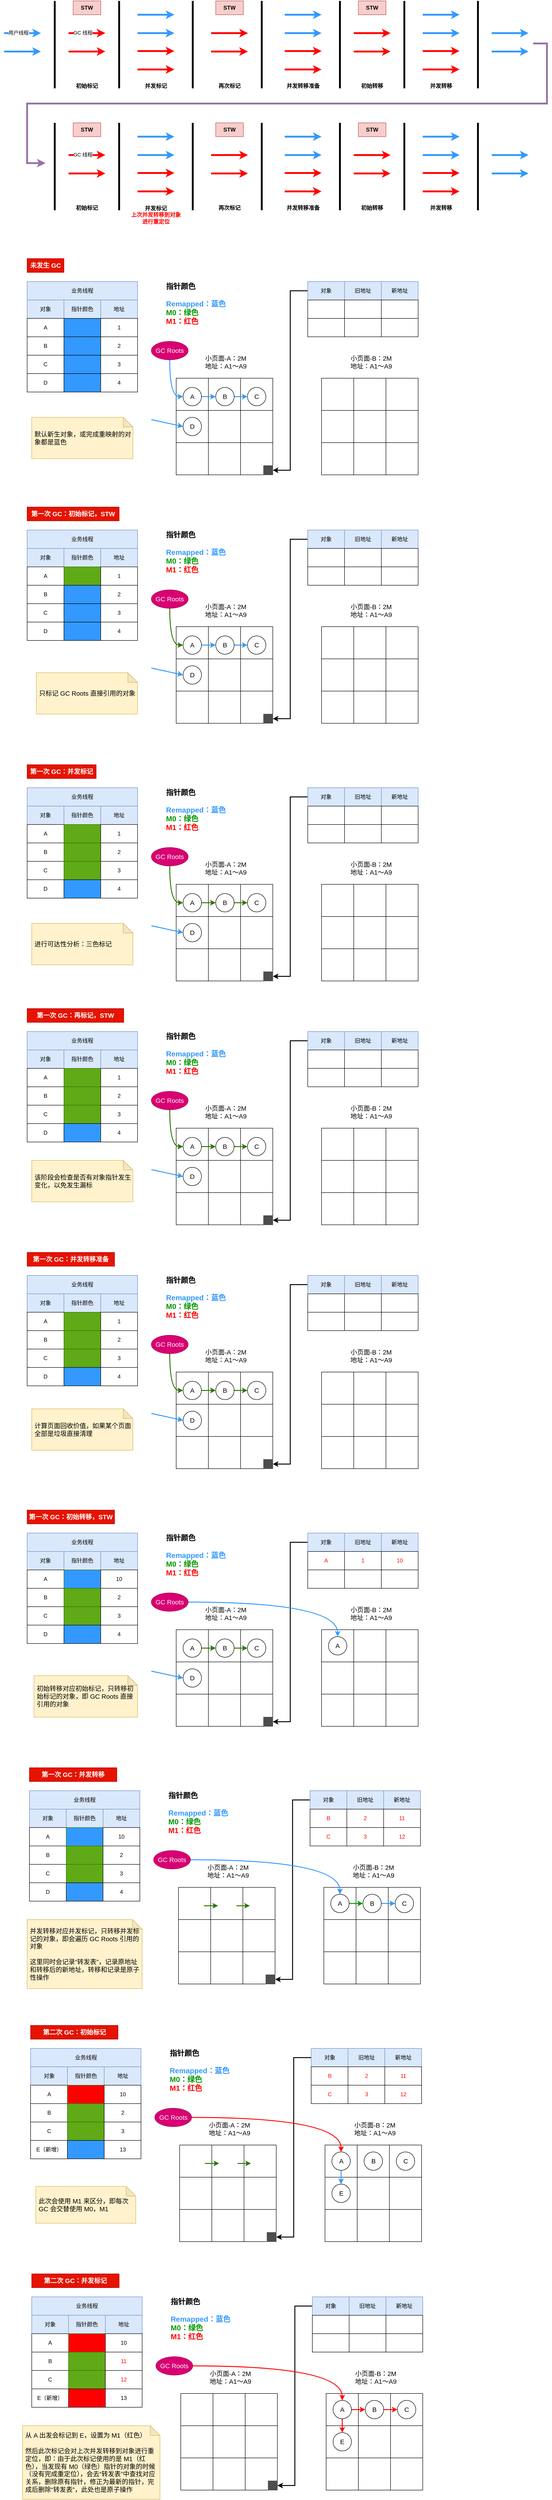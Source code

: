 <mxfile version="20.0.1" type="github">
  <diagram id="LPxtkybAB340XdUwFbBS" name="Page-1">
    <mxGraphModel dx="1186" dy="738" grid="1" gridSize="10" guides="1" tooltips="1" connect="1" arrows="1" fold="1" page="1" pageScale="1" pageWidth="827" pageHeight="1169" math="0" shadow="0">
      <root>
        <mxCell id="0" />
        <mxCell id="1" parent="0" />
        <mxCell id="MSqBDN_7sposjBvbjQJm-148" value="" style="rounded=0;whiteSpace=wrap;html=1;fontSize=16;fontColor=#FF0000;" vertex="1" parent="1">
          <mxGeometry x="554" y="1080" width="70" height="70" as="geometry" />
        </mxCell>
        <mxCell id="MSqBDN_7sposjBvbjQJm-102" value="" style="rounded=0;whiteSpace=wrap;html=1;fontSize=16;fontColor=#FF0000;" vertex="1" parent="1">
          <mxGeometry x="414" y="940" width="70" height="70" as="geometry" />
        </mxCell>
        <mxCell id="MSqBDN_7sposjBvbjQJm-140" value="" style="rounded=0;whiteSpace=wrap;html=1;fontSize=16;fontColor=#FF0000;" vertex="1" parent="1">
          <mxGeometry x="484" y="940" width="70" height="70" as="geometry" />
        </mxCell>
        <mxCell id="MSqBDN_7sposjBvbjQJm-141" value="" style="rounded=0;whiteSpace=wrap;html=1;fontSize=16;fontColor=#FF0000;" vertex="1" parent="1">
          <mxGeometry x="554" y="940" width="70" height="70" as="geometry" />
        </mxCell>
        <mxCell id="MSqBDN_7sposjBvbjQJm-143" value="" style="rounded=0;whiteSpace=wrap;html=1;fontSize=16;fontColor=#FF0000;" vertex="1" parent="1">
          <mxGeometry x="414" y="1010" width="70" height="70" as="geometry" />
        </mxCell>
        <mxCell id="MSqBDN_7sposjBvbjQJm-144" value="" style="rounded=0;whiteSpace=wrap;html=1;fontSize=16;fontColor=#FF0000;" vertex="1" parent="1">
          <mxGeometry x="484" y="1010" width="70" height="70" as="geometry" />
        </mxCell>
        <mxCell id="MSqBDN_7sposjBvbjQJm-145" value="" style="rounded=0;whiteSpace=wrap;html=1;fontSize=16;fontColor=#FF0000;" vertex="1" parent="1">
          <mxGeometry x="554" y="1010" width="70" height="70" as="geometry" />
        </mxCell>
        <mxCell id="MSqBDN_7sposjBvbjQJm-146" value="" style="rounded=0;whiteSpace=wrap;html=1;fontSize=16;fontColor=#FF0000;" vertex="1" parent="1">
          <mxGeometry x="414" y="1080" width="70" height="70" as="geometry" />
        </mxCell>
        <mxCell id="MSqBDN_7sposjBvbjQJm-147" value="" style="rounded=0;whiteSpace=wrap;html=1;fontSize=16;fontColor=#FF0000;" vertex="1" parent="1">
          <mxGeometry x="484" y="1080" width="70" height="70" as="geometry" />
        </mxCell>
        <mxCell id="MSqBDN_7sposjBvbjQJm-2" value="" style="endArrow=classic;html=1;rounded=0;fontColor=#3399FF;strokeWidth=4;strokeColor=#3399FF;" edge="1" parent="1">
          <mxGeometry width="50" height="50" relative="1" as="geometry">
            <mxPoint x="40" y="190" as="sourcePoint" />
            <mxPoint x="120" y="190" as="targetPoint" />
          </mxGeometry>
        </mxCell>
        <mxCell id="MSqBDN_7sposjBvbjQJm-40" value="用户线程" style="edgeLabel;html=1;align=center;verticalAlign=middle;resizable=0;points=[];fontColor=#000000;" vertex="1" connectable="0" parent="MSqBDN_7sposjBvbjQJm-2">
          <mxGeometry x="-0.325" relative="1" as="geometry">
            <mxPoint x="4" y="-1" as="offset" />
          </mxGeometry>
        </mxCell>
        <mxCell id="MSqBDN_7sposjBvbjQJm-3" value="" style="endArrow=classic;html=1;rounded=0;fontColor=#3399FF;strokeWidth=4;strokeColor=#3399FF;" edge="1" parent="1">
          <mxGeometry width="50" height="50" relative="1" as="geometry">
            <mxPoint x="40" y="230" as="sourcePoint" />
            <mxPoint x="120" y="230" as="targetPoint" />
          </mxGeometry>
        </mxCell>
        <mxCell id="MSqBDN_7sposjBvbjQJm-4" value="" style="endArrow=none;html=1;rounded=0;fontColor=#3399FF;strokeColor=#000000;strokeWidth=4;" edge="1" parent="1">
          <mxGeometry width="50" height="50" relative="1" as="geometry">
            <mxPoint x="150" y="310" as="sourcePoint" />
            <mxPoint x="150" y="120" as="targetPoint" />
          </mxGeometry>
        </mxCell>
        <mxCell id="MSqBDN_7sposjBvbjQJm-5" value="" style="endArrow=classic;html=1;rounded=0;fontColor=#3399FF;strokeWidth=4;strokeColor=#FF0000;" edge="1" parent="1">
          <mxGeometry width="50" height="50" relative="1" as="geometry">
            <mxPoint x="180" y="190" as="sourcePoint" />
            <mxPoint x="260" y="190" as="targetPoint" />
          </mxGeometry>
        </mxCell>
        <mxCell id="MSqBDN_7sposjBvbjQJm-41" value="GC 线程" style="edgeLabel;html=1;align=center;verticalAlign=middle;resizable=0;points=[];fontColor=#000000;" vertex="1" connectable="0" parent="MSqBDN_7sposjBvbjQJm-5">
          <mxGeometry x="-0.175" y="-2" relative="1" as="geometry">
            <mxPoint x="-2" y="-3" as="offset" />
          </mxGeometry>
        </mxCell>
        <mxCell id="MSqBDN_7sposjBvbjQJm-6" value="" style="endArrow=classic;html=1;rounded=0;fontColor=#3399FF;strokeWidth=4;strokeColor=#FF0000;" edge="1" parent="1">
          <mxGeometry width="50" height="50" relative="1" as="geometry">
            <mxPoint x="180" y="230" as="sourcePoint" />
            <mxPoint x="260" y="230" as="targetPoint" />
          </mxGeometry>
        </mxCell>
        <mxCell id="MSqBDN_7sposjBvbjQJm-7" value="" style="endArrow=none;html=1;rounded=0;fontColor=#3399FF;strokeColor=#000000;strokeWidth=4;" edge="1" parent="1">
          <mxGeometry width="50" height="50" relative="1" as="geometry">
            <mxPoint x="290" y="310" as="sourcePoint" />
            <mxPoint x="290" y="120" as="targetPoint" />
          </mxGeometry>
        </mxCell>
        <mxCell id="MSqBDN_7sposjBvbjQJm-8" value="初始标记" style="text;html=1;strokeColor=none;fillColor=none;align=center;verticalAlign=middle;whiteSpace=wrap;rounded=0;fontColor=#000000;fontStyle=1" vertex="1" parent="1">
          <mxGeometry x="190" y="290" width="60" height="30" as="geometry" />
        </mxCell>
        <mxCell id="MSqBDN_7sposjBvbjQJm-80" style="edgeStyle=orthogonalEdgeStyle;rounded=0;orthogonalLoop=1;jettySize=auto;html=1;fontColor=#FF0000;strokeColor=#9673a6;strokeWidth=4;entryX=0;entryY=0.5;entryDx=0;entryDy=0;exitX=1;exitY=0.5;exitDx=0;exitDy=0;fillColor=#e1d5e7;" edge="1" parent="1">
          <mxGeometry relative="1" as="geometry">
            <mxPoint x="130" y="472.5" as="targetPoint" />
            <mxPoint x="1190" y="212.5" as="sourcePoint" />
            <Array as="points">
              <mxPoint x="1220" y="213" />
              <mxPoint x="1220" y="343" />
              <mxPoint x="90" y="343" />
              <mxPoint x="90" y="473" />
            </Array>
          </mxGeometry>
        </mxCell>
        <mxCell id="MSqBDN_7sposjBvbjQJm-9" value="STW" style="text;html=1;strokeColor=#b85450;fillColor=#f8cecc;align=center;verticalAlign=middle;whiteSpace=wrap;rounded=0;fontStyle=1" vertex="1" parent="1">
          <mxGeometry x="190" y="120" width="60" height="30" as="geometry" />
        </mxCell>
        <mxCell id="MSqBDN_7sposjBvbjQJm-10" value="" style="endArrow=classic;html=1;rounded=0;fontColor=#3399FF;strokeWidth=4;strokeColor=#3399FF;" edge="1" parent="1">
          <mxGeometry width="50" height="50" relative="1" as="geometry">
            <mxPoint x="330" y="150" as="sourcePoint" />
            <mxPoint x="410" y="150" as="targetPoint" />
          </mxGeometry>
        </mxCell>
        <mxCell id="MSqBDN_7sposjBvbjQJm-11" value="" style="endArrow=classic;html=1;rounded=0;fontColor=#3399FF;strokeWidth=4;strokeColor=#3399FF;" edge="1" parent="1">
          <mxGeometry width="50" height="50" relative="1" as="geometry">
            <mxPoint x="330" y="190" as="sourcePoint" />
            <mxPoint x="410" y="190" as="targetPoint" />
          </mxGeometry>
        </mxCell>
        <mxCell id="MSqBDN_7sposjBvbjQJm-12" value="" style="endArrow=classic;html=1;rounded=0;fontColor=#3399FF;strokeWidth=4;strokeColor=#FF0000;" edge="1" parent="1">
          <mxGeometry width="50" height="50" relative="1" as="geometry">
            <mxPoint x="330" y="229" as="sourcePoint" />
            <mxPoint x="410" y="229" as="targetPoint" />
          </mxGeometry>
        </mxCell>
        <mxCell id="MSqBDN_7sposjBvbjQJm-13" value="" style="endArrow=classic;html=1;rounded=0;fontColor=#3399FF;strokeWidth=4;strokeColor=#FF0000;" edge="1" parent="1">
          <mxGeometry width="50" height="50" relative="1" as="geometry">
            <mxPoint x="330" y="269" as="sourcePoint" />
            <mxPoint x="410" y="269" as="targetPoint" />
          </mxGeometry>
        </mxCell>
        <mxCell id="MSqBDN_7sposjBvbjQJm-14" value="" style="endArrow=none;html=1;rounded=0;fontColor=#3399FF;strokeColor=#000000;strokeWidth=4;" edge="1" parent="1">
          <mxGeometry width="50" height="50" relative="1" as="geometry">
            <mxPoint x="450" y="310" as="sourcePoint" />
            <mxPoint x="450" y="120" as="targetPoint" />
          </mxGeometry>
        </mxCell>
        <mxCell id="MSqBDN_7sposjBvbjQJm-15" value="并发标记" style="text;html=1;strokeColor=none;fillColor=none;align=center;verticalAlign=middle;whiteSpace=wrap;rounded=0;fontColor=#000000;fontStyle=1" vertex="1" parent="1">
          <mxGeometry x="340" y="290" width="60" height="30" as="geometry" />
        </mxCell>
        <mxCell id="MSqBDN_7sposjBvbjQJm-16" value="" style="endArrow=classic;html=1;rounded=0;fontColor=#3399FF;strokeWidth=4;strokeColor=#FF0000;" edge="1" parent="1">
          <mxGeometry width="50" height="50" relative="1" as="geometry">
            <mxPoint x="490" y="190" as="sourcePoint" />
            <mxPoint x="570" y="190" as="targetPoint" />
          </mxGeometry>
        </mxCell>
        <mxCell id="MSqBDN_7sposjBvbjQJm-17" value="" style="endArrow=classic;html=1;rounded=0;fontColor=#3399FF;strokeWidth=4;strokeColor=#FF0000;" edge="1" parent="1">
          <mxGeometry width="50" height="50" relative="1" as="geometry">
            <mxPoint x="490" y="230" as="sourcePoint" />
            <mxPoint x="570" y="230" as="targetPoint" />
          </mxGeometry>
        </mxCell>
        <mxCell id="MSqBDN_7sposjBvbjQJm-18" value="" style="endArrow=none;html=1;rounded=0;fontColor=#3399FF;strokeColor=#000000;strokeWidth=4;" edge="1" parent="1">
          <mxGeometry width="50" height="50" relative="1" as="geometry">
            <mxPoint x="600" y="310" as="sourcePoint" />
            <mxPoint x="600" y="120" as="targetPoint" />
          </mxGeometry>
        </mxCell>
        <mxCell id="MSqBDN_7sposjBvbjQJm-19" value="再次标记" style="text;html=1;strokeColor=none;fillColor=none;align=center;verticalAlign=middle;whiteSpace=wrap;rounded=0;fontColor=#000000;fontStyle=1" vertex="1" parent="1">
          <mxGeometry x="500" y="290" width="60" height="30" as="geometry" />
        </mxCell>
        <mxCell id="MSqBDN_7sposjBvbjQJm-20" value="STW" style="text;html=1;strokeColor=#b85450;fillColor=#f8cecc;align=center;verticalAlign=middle;whiteSpace=wrap;rounded=0;fontStyle=1" vertex="1" parent="1">
          <mxGeometry x="500" y="120" width="60" height="30" as="geometry" />
        </mxCell>
        <mxCell id="MSqBDN_7sposjBvbjQJm-21" value="" style="endArrow=classic;html=1;rounded=0;fontColor=#3399FF;strokeWidth=4;strokeColor=#3399FF;" edge="1" parent="1">
          <mxGeometry width="50" height="50" relative="1" as="geometry">
            <mxPoint x="650" y="150" as="sourcePoint" />
            <mxPoint x="730" y="150" as="targetPoint" />
          </mxGeometry>
        </mxCell>
        <mxCell id="MSqBDN_7sposjBvbjQJm-22" value="" style="endArrow=classic;html=1;rounded=0;fontColor=#3399FF;strokeWidth=4;strokeColor=#3399FF;" edge="1" parent="1">
          <mxGeometry width="50" height="50" relative="1" as="geometry">
            <mxPoint x="650" y="190" as="sourcePoint" />
            <mxPoint x="730" y="190" as="targetPoint" />
          </mxGeometry>
        </mxCell>
        <mxCell id="MSqBDN_7sposjBvbjQJm-23" value="" style="endArrow=classic;html=1;rounded=0;fontColor=#3399FF;strokeWidth=4;strokeColor=#FF0000;" edge="1" parent="1">
          <mxGeometry width="50" height="50" relative="1" as="geometry">
            <mxPoint x="650" y="229" as="sourcePoint" />
            <mxPoint x="730" y="229" as="targetPoint" />
          </mxGeometry>
        </mxCell>
        <mxCell id="MSqBDN_7sposjBvbjQJm-24" value="" style="endArrow=classic;html=1;rounded=0;fontColor=#3399FF;strokeWidth=4;strokeColor=#FF0000;" edge="1" parent="1">
          <mxGeometry width="50" height="50" relative="1" as="geometry">
            <mxPoint x="650" y="269" as="sourcePoint" />
            <mxPoint x="730" y="269" as="targetPoint" />
          </mxGeometry>
        </mxCell>
        <mxCell id="MSqBDN_7sposjBvbjQJm-25" value="" style="endArrow=none;html=1;rounded=0;fontColor=#3399FF;strokeColor=#000000;strokeWidth=4;" edge="1" parent="1">
          <mxGeometry width="50" height="50" relative="1" as="geometry">
            <mxPoint x="770" y="310" as="sourcePoint" />
            <mxPoint x="770" y="120" as="targetPoint" />
          </mxGeometry>
        </mxCell>
        <mxCell id="MSqBDN_7sposjBvbjQJm-26" value="并发转移准备" style="text;html=1;strokeColor=none;fillColor=none;align=center;verticalAlign=middle;whiteSpace=wrap;rounded=0;fontColor=#000000;fontStyle=1" vertex="1" parent="1">
          <mxGeometry x="650" y="290" width="80" height="30" as="geometry" />
        </mxCell>
        <mxCell id="MSqBDN_7sposjBvbjQJm-27" value="" style="endArrow=classic;html=1;rounded=0;fontColor=#3399FF;strokeWidth=4;strokeColor=#FF0000;" edge="1" parent="1">
          <mxGeometry width="50" height="50" relative="1" as="geometry">
            <mxPoint x="800" y="190" as="sourcePoint" />
            <mxPoint x="880" y="190" as="targetPoint" />
          </mxGeometry>
        </mxCell>
        <mxCell id="MSqBDN_7sposjBvbjQJm-28" value="" style="endArrow=classic;html=1;rounded=0;fontColor=#3399FF;strokeWidth=4;strokeColor=#FF0000;" edge="1" parent="1">
          <mxGeometry width="50" height="50" relative="1" as="geometry">
            <mxPoint x="800" y="230" as="sourcePoint" />
            <mxPoint x="880" y="230" as="targetPoint" />
          </mxGeometry>
        </mxCell>
        <mxCell id="MSqBDN_7sposjBvbjQJm-29" value="" style="endArrow=none;html=1;rounded=0;fontColor=#3399FF;strokeColor=#000000;strokeWidth=4;" edge="1" parent="1">
          <mxGeometry width="50" height="50" relative="1" as="geometry">
            <mxPoint x="910" y="310" as="sourcePoint" />
            <mxPoint x="910" y="120" as="targetPoint" />
          </mxGeometry>
        </mxCell>
        <mxCell id="MSqBDN_7sposjBvbjQJm-30" value="初始转移" style="text;html=1;strokeColor=none;fillColor=none;align=center;verticalAlign=middle;whiteSpace=wrap;rounded=0;fontColor=#000000;fontStyle=1" vertex="1" parent="1">
          <mxGeometry x="810" y="290" width="60" height="30" as="geometry" />
        </mxCell>
        <mxCell id="MSqBDN_7sposjBvbjQJm-31" value="STW" style="text;html=1;strokeColor=#b85450;fillColor=#f8cecc;align=center;verticalAlign=middle;whiteSpace=wrap;rounded=0;fontStyle=1" vertex="1" parent="1">
          <mxGeometry x="810" y="120" width="60" height="30" as="geometry" />
        </mxCell>
        <mxCell id="MSqBDN_7sposjBvbjQJm-32" value="" style="endArrow=classic;html=1;rounded=0;fontColor=#3399FF;strokeWidth=4;strokeColor=#3399FF;" edge="1" parent="1">
          <mxGeometry width="50" height="50" relative="1" as="geometry">
            <mxPoint x="950" y="150" as="sourcePoint" />
            <mxPoint x="1030" y="150" as="targetPoint" />
          </mxGeometry>
        </mxCell>
        <mxCell id="MSqBDN_7sposjBvbjQJm-33" value="" style="endArrow=classic;html=1;rounded=0;fontColor=#3399FF;strokeWidth=4;strokeColor=#3399FF;" edge="1" parent="1">
          <mxGeometry width="50" height="50" relative="1" as="geometry">
            <mxPoint x="950" y="190" as="sourcePoint" />
            <mxPoint x="1030" y="190" as="targetPoint" />
          </mxGeometry>
        </mxCell>
        <mxCell id="MSqBDN_7sposjBvbjQJm-34" value="" style="endArrow=classic;html=1;rounded=0;fontColor=#3399FF;strokeWidth=4;strokeColor=#FF0000;" edge="1" parent="1">
          <mxGeometry width="50" height="50" relative="1" as="geometry">
            <mxPoint x="950" y="229" as="sourcePoint" />
            <mxPoint x="1030" y="229" as="targetPoint" />
          </mxGeometry>
        </mxCell>
        <mxCell id="MSqBDN_7sposjBvbjQJm-35" value="" style="endArrow=classic;html=1;rounded=0;fontColor=#3399FF;strokeWidth=4;strokeColor=#FF0000;" edge="1" parent="1">
          <mxGeometry width="50" height="50" relative="1" as="geometry">
            <mxPoint x="950" y="269" as="sourcePoint" />
            <mxPoint x="1030" y="269" as="targetPoint" />
          </mxGeometry>
        </mxCell>
        <mxCell id="MSqBDN_7sposjBvbjQJm-36" value="" style="endArrow=none;html=1;rounded=0;fontColor=#3399FF;strokeColor=#000000;strokeWidth=4;" edge="1" parent="1">
          <mxGeometry width="50" height="50" relative="1" as="geometry">
            <mxPoint x="1070" y="310" as="sourcePoint" />
            <mxPoint x="1070" y="120" as="targetPoint" />
          </mxGeometry>
        </mxCell>
        <mxCell id="MSqBDN_7sposjBvbjQJm-37" value="并发转移" style="text;html=1;strokeColor=none;fillColor=none;align=center;verticalAlign=middle;whiteSpace=wrap;rounded=0;fontColor=#000000;fontStyle=1" vertex="1" parent="1">
          <mxGeometry x="950" y="290" width="80" height="30" as="geometry" />
        </mxCell>
        <mxCell id="MSqBDN_7sposjBvbjQJm-38" value="" style="endArrow=classic;html=1;rounded=0;fontColor=#3399FF;strokeWidth=4;strokeColor=#3399FF;" edge="1" parent="1">
          <mxGeometry width="50" height="50" relative="1" as="geometry">
            <mxPoint x="1100" y="190" as="sourcePoint" />
            <mxPoint x="1180" y="190" as="targetPoint" />
          </mxGeometry>
        </mxCell>
        <mxCell id="MSqBDN_7sposjBvbjQJm-39" value="" style="endArrow=classic;html=1;rounded=0;fontColor=#3399FF;strokeWidth=4;strokeColor=#3399FF;" edge="1" parent="1">
          <mxGeometry width="50" height="50" relative="1" as="geometry">
            <mxPoint x="1100" y="230" as="sourcePoint" />
            <mxPoint x="1180" y="230" as="targetPoint" />
          </mxGeometry>
        </mxCell>
        <mxCell id="MSqBDN_7sposjBvbjQJm-42" value="" style="endArrow=none;html=1;rounded=0;fontColor=#3399FF;strokeColor=#000000;strokeWidth=4;" edge="1" parent="1">
          <mxGeometry width="50" height="50" relative="1" as="geometry">
            <mxPoint x="150" y="575" as="sourcePoint" />
            <mxPoint x="150" y="385" as="targetPoint" />
          </mxGeometry>
        </mxCell>
        <mxCell id="MSqBDN_7sposjBvbjQJm-43" value="" style="endArrow=classic;html=1;rounded=0;fontColor=#3399FF;strokeWidth=4;strokeColor=#FF0000;" edge="1" parent="1">
          <mxGeometry width="50" height="50" relative="1" as="geometry">
            <mxPoint x="180" y="455" as="sourcePoint" />
            <mxPoint x="260" y="455" as="targetPoint" />
          </mxGeometry>
        </mxCell>
        <mxCell id="MSqBDN_7sposjBvbjQJm-44" value="GC 线程" style="edgeLabel;html=1;align=center;verticalAlign=middle;resizable=0;points=[];fontColor=#000000;" vertex="1" connectable="0" parent="MSqBDN_7sposjBvbjQJm-43">
          <mxGeometry x="-0.175" y="-2" relative="1" as="geometry">
            <mxPoint x="-2" y="-3" as="offset" />
          </mxGeometry>
        </mxCell>
        <mxCell id="MSqBDN_7sposjBvbjQJm-45" value="" style="endArrow=classic;html=1;rounded=0;fontColor=#3399FF;strokeWidth=4;strokeColor=#FF0000;" edge="1" parent="1">
          <mxGeometry width="50" height="50" relative="1" as="geometry">
            <mxPoint x="180" y="495" as="sourcePoint" />
            <mxPoint x="260" y="495" as="targetPoint" />
          </mxGeometry>
        </mxCell>
        <mxCell id="MSqBDN_7sposjBvbjQJm-46" value="" style="endArrow=none;html=1;rounded=0;fontColor=#3399FF;strokeColor=#000000;strokeWidth=4;" edge="1" parent="1">
          <mxGeometry width="50" height="50" relative="1" as="geometry">
            <mxPoint x="290" y="575" as="sourcePoint" />
            <mxPoint x="290" y="385" as="targetPoint" />
          </mxGeometry>
        </mxCell>
        <mxCell id="MSqBDN_7sposjBvbjQJm-47" value="初始标记" style="text;html=1;strokeColor=none;fillColor=none;align=center;verticalAlign=middle;whiteSpace=wrap;rounded=0;fontColor=#000000;fontStyle=1" vertex="1" parent="1">
          <mxGeometry x="190" y="555" width="60" height="30" as="geometry" />
        </mxCell>
        <mxCell id="MSqBDN_7sposjBvbjQJm-48" value="STW" style="text;html=1;strokeColor=#b85450;fillColor=#f8cecc;align=center;verticalAlign=middle;whiteSpace=wrap;rounded=0;fontStyle=1" vertex="1" parent="1">
          <mxGeometry x="190" y="385" width="60" height="30" as="geometry" />
        </mxCell>
        <mxCell id="MSqBDN_7sposjBvbjQJm-49" value="" style="endArrow=classic;html=1;rounded=0;fontColor=#3399FF;strokeWidth=4;strokeColor=#3399FF;" edge="1" parent="1">
          <mxGeometry width="50" height="50" relative="1" as="geometry">
            <mxPoint x="330" y="415" as="sourcePoint" />
            <mxPoint x="410" y="415" as="targetPoint" />
          </mxGeometry>
        </mxCell>
        <mxCell id="MSqBDN_7sposjBvbjQJm-50" value="" style="endArrow=classic;html=1;rounded=0;fontColor=#3399FF;strokeWidth=4;strokeColor=#3399FF;" edge="1" parent="1">
          <mxGeometry width="50" height="50" relative="1" as="geometry">
            <mxPoint x="330" y="455" as="sourcePoint" />
            <mxPoint x="410" y="455" as="targetPoint" />
          </mxGeometry>
        </mxCell>
        <mxCell id="MSqBDN_7sposjBvbjQJm-51" value="" style="endArrow=classic;html=1;rounded=0;fontColor=#3399FF;strokeWidth=4;strokeColor=#FF0000;" edge="1" parent="1">
          <mxGeometry width="50" height="50" relative="1" as="geometry">
            <mxPoint x="330" y="494" as="sourcePoint" />
            <mxPoint x="410" y="494" as="targetPoint" />
          </mxGeometry>
        </mxCell>
        <mxCell id="MSqBDN_7sposjBvbjQJm-52" value="" style="endArrow=classic;html=1;rounded=0;fontColor=#3399FF;strokeWidth=4;strokeColor=#FF0000;" edge="1" parent="1">
          <mxGeometry width="50" height="50" relative="1" as="geometry">
            <mxPoint x="330" y="534" as="sourcePoint" />
            <mxPoint x="410" y="534" as="targetPoint" />
          </mxGeometry>
        </mxCell>
        <mxCell id="MSqBDN_7sposjBvbjQJm-53" value="" style="endArrow=none;html=1;rounded=0;fontColor=#3399FF;strokeColor=#000000;strokeWidth=4;" edge="1" parent="1">
          <mxGeometry width="50" height="50" relative="1" as="geometry">
            <mxPoint x="450" y="575" as="sourcePoint" />
            <mxPoint x="450" y="385" as="targetPoint" />
          </mxGeometry>
        </mxCell>
        <mxCell id="MSqBDN_7sposjBvbjQJm-54" value="并发标记&lt;br&gt;&lt;font color=&quot;#ff0000&quot;&gt;上次并发转移到对象&lt;br&gt;进行重定位&lt;/font&gt;" style="text;html=1;strokeColor=none;fillColor=none;align=center;verticalAlign=middle;whiteSpace=wrap;rounded=0;fontColor=#000000;fontStyle=1" vertex="1" parent="1">
          <mxGeometry x="280" y="570" width="180" height="30" as="geometry" />
        </mxCell>
        <mxCell id="MSqBDN_7sposjBvbjQJm-55" value="" style="endArrow=classic;html=1;rounded=0;fontColor=#3399FF;strokeWidth=4;strokeColor=#FF0000;" edge="1" parent="1">
          <mxGeometry width="50" height="50" relative="1" as="geometry">
            <mxPoint x="490" y="455" as="sourcePoint" />
            <mxPoint x="570" y="455" as="targetPoint" />
          </mxGeometry>
        </mxCell>
        <mxCell id="MSqBDN_7sposjBvbjQJm-56" value="" style="endArrow=classic;html=1;rounded=0;fontColor=#3399FF;strokeWidth=4;strokeColor=#FF0000;" edge="1" parent="1">
          <mxGeometry width="50" height="50" relative="1" as="geometry">
            <mxPoint x="490" y="495" as="sourcePoint" />
            <mxPoint x="570" y="495" as="targetPoint" />
          </mxGeometry>
        </mxCell>
        <mxCell id="MSqBDN_7sposjBvbjQJm-57" value="" style="endArrow=none;html=1;rounded=0;fontColor=#3399FF;strokeColor=#000000;strokeWidth=4;" edge="1" parent="1">
          <mxGeometry width="50" height="50" relative="1" as="geometry">
            <mxPoint x="600" y="575" as="sourcePoint" />
            <mxPoint x="600" y="385" as="targetPoint" />
          </mxGeometry>
        </mxCell>
        <mxCell id="MSqBDN_7sposjBvbjQJm-58" value="再次标记" style="text;html=1;strokeColor=none;fillColor=none;align=center;verticalAlign=middle;whiteSpace=wrap;rounded=0;fontColor=#000000;fontStyle=1" vertex="1" parent="1">
          <mxGeometry x="500" y="555" width="60" height="30" as="geometry" />
        </mxCell>
        <mxCell id="MSqBDN_7sposjBvbjQJm-59" value="STW" style="text;html=1;strokeColor=#b85450;fillColor=#f8cecc;align=center;verticalAlign=middle;whiteSpace=wrap;rounded=0;fontStyle=1" vertex="1" parent="1">
          <mxGeometry x="500" y="385" width="60" height="30" as="geometry" />
        </mxCell>
        <mxCell id="MSqBDN_7sposjBvbjQJm-60" value="" style="endArrow=classic;html=1;rounded=0;fontColor=#3399FF;strokeWidth=4;strokeColor=#3399FF;" edge="1" parent="1">
          <mxGeometry width="50" height="50" relative="1" as="geometry">
            <mxPoint x="650" y="415" as="sourcePoint" />
            <mxPoint x="730" y="415" as="targetPoint" />
          </mxGeometry>
        </mxCell>
        <mxCell id="MSqBDN_7sposjBvbjQJm-61" value="" style="endArrow=classic;html=1;rounded=0;fontColor=#3399FF;strokeWidth=4;strokeColor=#3399FF;" edge="1" parent="1">
          <mxGeometry width="50" height="50" relative="1" as="geometry">
            <mxPoint x="650" y="455" as="sourcePoint" />
            <mxPoint x="730" y="455" as="targetPoint" />
          </mxGeometry>
        </mxCell>
        <mxCell id="MSqBDN_7sposjBvbjQJm-62" value="" style="endArrow=classic;html=1;rounded=0;fontColor=#3399FF;strokeWidth=4;strokeColor=#FF0000;" edge="1" parent="1">
          <mxGeometry width="50" height="50" relative="1" as="geometry">
            <mxPoint x="650" y="494" as="sourcePoint" />
            <mxPoint x="730" y="494" as="targetPoint" />
          </mxGeometry>
        </mxCell>
        <mxCell id="MSqBDN_7sposjBvbjQJm-63" value="" style="endArrow=classic;html=1;rounded=0;fontColor=#3399FF;strokeWidth=4;strokeColor=#FF0000;" edge="1" parent="1">
          <mxGeometry width="50" height="50" relative="1" as="geometry">
            <mxPoint x="650" y="534" as="sourcePoint" />
            <mxPoint x="730" y="534" as="targetPoint" />
          </mxGeometry>
        </mxCell>
        <mxCell id="MSqBDN_7sposjBvbjQJm-64" value="" style="endArrow=none;html=1;rounded=0;fontColor=#3399FF;strokeColor=#000000;strokeWidth=4;" edge="1" parent="1">
          <mxGeometry width="50" height="50" relative="1" as="geometry">
            <mxPoint x="770" y="575" as="sourcePoint" />
            <mxPoint x="770" y="385" as="targetPoint" />
          </mxGeometry>
        </mxCell>
        <mxCell id="MSqBDN_7sposjBvbjQJm-65" value="并发转移准备" style="text;html=1;strokeColor=none;fillColor=none;align=center;verticalAlign=middle;whiteSpace=wrap;rounded=0;fontColor=#000000;fontStyle=1" vertex="1" parent="1">
          <mxGeometry x="650" y="555" width="80" height="30" as="geometry" />
        </mxCell>
        <mxCell id="MSqBDN_7sposjBvbjQJm-66" value="" style="endArrow=classic;html=1;rounded=0;fontColor=#3399FF;strokeWidth=4;strokeColor=#FF0000;" edge="1" parent="1">
          <mxGeometry width="50" height="50" relative="1" as="geometry">
            <mxPoint x="800" y="455" as="sourcePoint" />
            <mxPoint x="880" y="455" as="targetPoint" />
          </mxGeometry>
        </mxCell>
        <mxCell id="MSqBDN_7sposjBvbjQJm-67" value="" style="endArrow=classic;html=1;rounded=0;fontColor=#3399FF;strokeWidth=4;strokeColor=#FF0000;" edge="1" parent="1">
          <mxGeometry width="50" height="50" relative="1" as="geometry">
            <mxPoint x="800" y="495" as="sourcePoint" />
            <mxPoint x="880" y="495" as="targetPoint" />
          </mxGeometry>
        </mxCell>
        <mxCell id="MSqBDN_7sposjBvbjQJm-68" value="" style="endArrow=none;html=1;rounded=0;fontColor=#3399FF;strokeColor=#000000;strokeWidth=4;" edge="1" parent="1">
          <mxGeometry width="50" height="50" relative="1" as="geometry">
            <mxPoint x="910" y="575" as="sourcePoint" />
            <mxPoint x="910" y="385" as="targetPoint" />
          </mxGeometry>
        </mxCell>
        <mxCell id="MSqBDN_7sposjBvbjQJm-69" value="初始转移" style="text;html=1;strokeColor=none;fillColor=none;align=center;verticalAlign=middle;whiteSpace=wrap;rounded=0;fontColor=#000000;fontStyle=1" vertex="1" parent="1">
          <mxGeometry x="810" y="555" width="60" height="30" as="geometry" />
        </mxCell>
        <mxCell id="MSqBDN_7sposjBvbjQJm-70" value="STW" style="text;html=1;strokeColor=#b85450;fillColor=#f8cecc;align=center;verticalAlign=middle;whiteSpace=wrap;rounded=0;fontStyle=1" vertex="1" parent="1">
          <mxGeometry x="810" y="385" width="60" height="30" as="geometry" />
        </mxCell>
        <mxCell id="MSqBDN_7sposjBvbjQJm-71" value="" style="endArrow=classic;html=1;rounded=0;fontColor=#3399FF;strokeWidth=4;strokeColor=#3399FF;" edge="1" parent="1">
          <mxGeometry width="50" height="50" relative="1" as="geometry">
            <mxPoint x="950" y="415" as="sourcePoint" />
            <mxPoint x="1030" y="415" as="targetPoint" />
          </mxGeometry>
        </mxCell>
        <mxCell id="MSqBDN_7sposjBvbjQJm-72" value="" style="endArrow=classic;html=1;rounded=0;fontColor=#3399FF;strokeWidth=4;strokeColor=#3399FF;" edge="1" parent="1">
          <mxGeometry width="50" height="50" relative="1" as="geometry">
            <mxPoint x="950" y="455" as="sourcePoint" />
            <mxPoint x="1030" y="455" as="targetPoint" />
          </mxGeometry>
        </mxCell>
        <mxCell id="MSqBDN_7sposjBvbjQJm-73" value="" style="endArrow=classic;html=1;rounded=0;fontColor=#3399FF;strokeWidth=4;strokeColor=#FF0000;" edge="1" parent="1">
          <mxGeometry width="50" height="50" relative="1" as="geometry">
            <mxPoint x="950" y="494" as="sourcePoint" />
            <mxPoint x="1030" y="494" as="targetPoint" />
          </mxGeometry>
        </mxCell>
        <mxCell id="MSqBDN_7sposjBvbjQJm-74" value="" style="endArrow=classic;html=1;rounded=0;fontColor=#3399FF;strokeWidth=4;strokeColor=#FF0000;" edge="1" parent="1">
          <mxGeometry width="50" height="50" relative="1" as="geometry">
            <mxPoint x="950" y="534" as="sourcePoint" />
            <mxPoint x="1030" y="534" as="targetPoint" />
          </mxGeometry>
        </mxCell>
        <mxCell id="MSqBDN_7sposjBvbjQJm-75" value="" style="endArrow=none;html=1;rounded=0;fontColor=#3399FF;strokeColor=#000000;strokeWidth=4;" edge="1" parent="1">
          <mxGeometry width="50" height="50" relative="1" as="geometry">
            <mxPoint x="1070" y="575" as="sourcePoint" />
            <mxPoint x="1070" y="385" as="targetPoint" />
          </mxGeometry>
        </mxCell>
        <mxCell id="MSqBDN_7sposjBvbjQJm-76" value="并发转移" style="text;html=1;strokeColor=none;fillColor=none;align=center;verticalAlign=middle;whiteSpace=wrap;rounded=0;fontColor=#000000;fontStyle=1" vertex="1" parent="1">
          <mxGeometry x="950" y="555" width="80" height="30" as="geometry" />
        </mxCell>
        <mxCell id="MSqBDN_7sposjBvbjQJm-77" value="" style="endArrow=classic;html=1;rounded=0;fontColor=#3399FF;strokeWidth=4;strokeColor=#3399FF;" edge="1" parent="1">
          <mxGeometry width="50" height="50" relative="1" as="geometry">
            <mxPoint x="1100" y="455" as="sourcePoint" />
            <mxPoint x="1180" y="455" as="targetPoint" />
          </mxGeometry>
        </mxCell>
        <mxCell id="MSqBDN_7sposjBvbjQJm-78" value="" style="endArrow=classic;html=1;rounded=0;fontColor=#3399FF;strokeWidth=4;strokeColor=#3399FF;" edge="1" parent="1">
          <mxGeometry width="50" height="50" relative="1" as="geometry">
            <mxPoint x="1100" y="495" as="sourcePoint" />
            <mxPoint x="1180" y="495" as="targetPoint" />
          </mxGeometry>
        </mxCell>
        <mxCell id="MSqBDN_7sposjBvbjQJm-84" value="对象" style="rounded=0;whiteSpace=wrap;html=1;fillColor=#dae8fc;strokeColor=#6c8ebf;" vertex="1" parent="1">
          <mxGeometry x="90" y="770" width="80" height="40" as="geometry" />
        </mxCell>
        <mxCell id="MSqBDN_7sposjBvbjQJm-85" value="指针颜色" style="rounded=0;whiteSpace=wrap;html=1;fillColor=#dae8fc;strokeColor=#6c8ebf;" vertex="1" parent="1">
          <mxGeometry x="170" y="770" width="80" height="40" as="geometry" />
        </mxCell>
        <mxCell id="MSqBDN_7sposjBvbjQJm-87" value="地址" style="rounded=0;whiteSpace=wrap;html=1;fillColor=#dae8fc;strokeColor=#6c8ebf;" vertex="1" parent="1">
          <mxGeometry x="250" y="770" width="80" height="40" as="geometry" />
        </mxCell>
        <mxCell id="MSqBDN_7sposjBvbjQJm-88" value="业务线程" style="rounded=0;whiteSpace=wrap;html=1;fillColor=#dae8fc;strokeColor=#6c8ebf;" vertex="1" parent="1">
          <mxGeometry x="90" y="730" width="240" height="40" as="geometry" />
        </mxCell>
        <mxCell id="MSqBDN_7sposjBvbjQJm-89" value="A" style="rounded=0;whiteSpace=wrap;html=1;fontColor=#000000;" vertex="1" parent="1">
          <mxGeometry x="90" y="810" width="80" height="40" as="geometry" />
        </mxCell>
        <mxCell id="MSqBDN_7sposjBvbjQJm-90" value="" style="rounded=0;whiteSpace=wrap;html=1;fontColor=#FF0000;fillColor=#3399FF;" vertex="1" parent="1">
          <mxGeometry x="170" y="810" width="80" height="40" as="geometry" />
        </mxCell>
        <mxCell id="MSqBDN_7sposjBvbjQJm-91" value="1" style="rounded=0;whiteSpace=wrap;html=1;fontColor=#000000;" vertex="1" parent="1">
          <mxGeometry x="250" y="810" width="80" height="40" as="geometry" />
        </mxCell>
        <mxCell id="MSqBDN_7sposjBvbjQJm-92" value="B" style="rounded=0;whiteSpace=wrap;html=1;fontColor=#000000;" vertex="1" parent="1">
          <mxGeometry x="90" y="850" width="80" height="40" as="geometry" />
        </mxCell>
        <mxCell id="MSqBDN_7sposjBvbjQJm-93" value="" style="rounded=0;whiteSpace=wrap;html=1;fontColor=#FF0000;fillColor=#3399FF;" vertex="1" parent="1">
          <mxGeometry x="170" y="850" width="80" height="40" as="geometry" />
        </mxCell>
        <mxCell id="MSqBDN_7sposjBvbjQJm-94" value="2" style="rounded=0;whiteSpace=wrap;html=1;fontColor=#000000;" vertex="1" parent="1">
          <mxGeometry x="250" y="850" width="80" height="40" as="geometry" />
        </mxCell>
        <mxCell id="MSqBDN_7sposjBvbjQJm-95" value="C" style="rounded=0;whiteSpace=wrap;html=1;fontColor=#000000;" vertex="1" parent="1">
          <mxGeometry x="90" y="890" width="80" height="40" as="geometry" />
        </mxCell>
        <mxCell id="MSqBDN_7sposjBvbjQJm-96" value="" style="rounded=0;whiteSpace=wrap;html=1;fontColor=#FF0000;fillColor=#3399FF;" vertex="1" parent="1">
          <mxGeometry x="170" y="890" width="80" height="40" as="geometry" />
        </mxCell>
        <mxCell id="MSqBDN_7sposjBvbjQJm-97" value="3" style="rounded=0;whiteSpace=wrap;html=1;fontColor=#000000;" vertex="1" parent="1">
          <mxGeometry x="250" y="890" width="80" height="40" as="geometry" />
        </mxCell>
        <mxCell id="MSqBDN_7sposjBvbjQJm-98" value="D" style="rounded=0;whiteSpace=wrap;html=1;fontColor=#000000;" vertex="1" parent="1">
          <mxGeometry x="90" y="930" width="80" height="40" as="geometry" />
        </mxCell>
        <mxCell id="MSqBDN_7sposjBvbjQJm-99" value="" style="rounded=0;whiteSpace=wrap;html=1;fontColor=#FF0000;fillColor=#3399FF;" vertex="1" parent="1">
          <mxGeometry x="170" y="930" width="80" height="40" as="geometry" />
        </mxCell>
        <mxCell id="MSqBDN_7sposjBvbjQJm-100" value="4" style="rounded=0;whiteSpace=wrap;html=1;fontColor=#000000;" vertex="1" parent="1">
          <mxGeometry x="250" y="930" width="80" height="40" as="geometry" />
        </mxCell>
        <mxCell id="MSqBDN_7sposjBvbjQJm-101" value="&lt;b style=&quot;font-size: 16px;&quot;&gt;指针颜色&lt;br style=&quot;font-size: 16px;&quot;&gt;&lt;br style=&quot;font-size: 16px;&quot;&gt;&lt;font color=&quot;#3399ff&quot;&gt;Remapped：蓝色&lt;br style=&quot;font-size: 16px;&quot;&gt;&lt;/font&gt;&lt;font color=&quot;#009900&quot;&gt;M0：绿色&lt;/font&gt;&lt;br style=&quot;font-size: 16px;&quot;&gt;&lt;/b&gt;&lt;div style=&quot;font-size: 16px;&quot;&gt;&lt;span style=&quot;background-color: initial; font-size: 16px;&quot;&gt;&lt;b style=&quot;font-size: 16px;&quot;&gt;&lt;font color=&quot;#ff0000&quot;&gt;M1：红色&lt;/font&gt;&lt;/b&gt;&lt;/span&gt;&lt;/div&gt;" style="text;html=1;strokeColor=none;fillColor=none;align=left;verticalAlign=middle;whiteSpace=wrap;rounded=0;fontColor=#000000;fontSize=16;" vertex="1" parent="1">
          <mxGeometry x="390" y="730" width="210" height="95" as="geometry" />
        </mxCell>
        <mxCell id="MSqBDN_7sposjBvbjQJm-133" style="edgeStyle=orthogonalEdgeStyle;rounded=0;orthogonalLoop=1;jettySize=auto;html=1;exitX=0;exitY=0.5;exitDx=0;exitDy=0;entryX=1;entryY=0.5;entryDx=0;entryDy=0;fontSize=14;fontColor=#000000;strokeColor=#000000;strokeWidth=2;" edge="1" parent="1" source="MSqBDN_7sposjBvbjQJm-127" target="MSqBDN_7sposjBvbjQJm-126">
          <mxGeometry relative="1" as="geometry" />
        </mxCell>
        <mxCell id="MSqBDN_7sposjBvbjQJm-138" value="" style="group" vertex="1" connectable="0" parent="1">
          <mxGeometry x="700" y="730" width="240" height="120" as="geometry" />
        </mxCell>
        <mxCell id="MSqBDN_7sposjBvbjQJm-134" value="" style="group" vertex="1" connectable="0" parent="MSqBDN_7sposjBvbjQJm-138">
          <mxGeometry width="240" height="80" as="geometry" />
        </mxCell>
        <mxCell id="MSqBDN_7sposjBvbjQJm-127" value="对象" style="rounded=0;whiteSpace=wrap;html=1;fillColor=#dae8fc;strokeColor=#6c8ebf;" vertex="1" parent="MSqBDN_7sposjBvbjQJm-134">
          <mxGeometry width="80" height="40" as="geometry" />
        </mxCell>
        <mxCell id="MSqBDN_7sposjBvbjQJm-128" value="旧地址" style="rounded=0;whiteSpace=wrap;html=1;fillColor=#dae8fc;strokeColor=#6c8ebf;" vertex="1" parent="MSqBDN_7sposjBvbjQJm-134">
          <mxGeometry x="80" width="80" height="40" as="geometry" />
        </mxCell>
        <mxCell id="MSqBDN_7sposjBvbjQJm-129" value="新地址" style="rounded=0;whiteSpace=wrap;html=1;fillColor=#dae8fc;strokeColor=#6c8ebf;" vertex="1" parent="MSqBDN_7sposjBvbjQJm-134">
          <mxGeometry x="160" width="80" height="40" as="geometry" />
        </mxCell>
        <mxCell id="MSqBDN_7sposjBvbjQJm-130" value="" style="rounded=0;whiteSpace=wrap;html=1;fontColor=#FF0000;" vertex="1" parent="MSqBDN_7sposjBvbjQJm-134">
          <mxGeometry y="40" width="80" height="40" as="geometry" />
        </mxCell>
        <mxCell id="MSqBDN_7sposjBvbjQJm-131" value="" style="rounded=0;whiteSpace=wrap;html=1;fontColor=#FF0000;" vertex="1" parent="MSqBDN_7sposjBvbjQJm-134">
          <mxGeometry x="80" y="40" width="80" height="40" as="geometry" />
        </mxCell>
        <mxCell id="MSqBDN_7sposjBvbjQJm-132" value="" style="rounded=0;whiteSpace=wrap;html=1;fontColor=#FF0000;" vertex="1" parent="MSqBDN_7sposjBvbjQJm-134">
          <mxGeometry x="160" y="40" width="80" height="40" as="geometry" />
        </mxCell>
        <mxCell id="MSqBDN_7sposjBvbjQJm-135" value="" style="rounded=0;whiteSpace=wrap;html=1;fontColor=#FF0000;" vertex="1" parent="MSqBDN_7sposjBvbjQJm-138">
          <mxGeometry y="80" width="80" height="40" as="geometry" />
        </mxCell>
        <mxCell id="MSqBDN_7sposjBvbjQJm-136" value="" style="rounded=0;whiteSpace=wrap;html=1;fontColor=#FF0000;" vertex="1" parent="MSqBDN_7sposjBvbjQJm-138">
          <mxGeometry x="80" y="80" width="80" height="40" as="geometry" />
        </mxCell>
        <mxCell id="MSqBDN_7sposjBvbjQJm-137" value="" style="rounded=0;whiteSpace=wrap;html=1;fontColor=#FF0000;" vertex="1" parent="MSqBDN_7sposjBvbjQJm-138">
          <mxGeometry x="160" y="80" width="80" height="40" as="geometry" />
        </mxCell>
        <mxCell id="MSqBDN_7sposjBvbjQJm-165" style="edgeStyle=orthogonalEdgeStyle;curved=1;rounded=0;orthogonalLoop=1;jettySize=auto;html=1;exitX=1;exitY=0.5;exitDx=0;exitDy=0;entryX=0;entryY=0.5;entryDx=0;entryDy=0;fontSize=14;fontColor=#000000;strokeColor=#3399FF;strokeWidth=2;" edge="1" parent="1" source="MSqBDN_7sposjBvbjQJm-139" target="MSqBDN_7sposjBvbjQJm-160">
          <mxGeometry relative="1" as="geometry" />
        </mxCell>
        <mxCell id="MSqBDN_7sposjBvbjQJm-139" value="A" style="ellipse;whiteSpace=wrap;html=1;aspect=fixed;fontSize=14;fontColor=#000000;" vertex="1" parent="1">
          <mxGeometry x="429" y="960" width="40" height="40" as="geometry" />
        </mxCell>
        <mxCell id="MSqBDN_7sposjBvbjQJm-112" value="小页面-A：2M&lt;br style=&quot;font-size: 14px;&quot;&gt;地址：A1～A9" style="text;html=1;strokeColor=none;fillColor=none;align=center;verticalAlign=middle;whiteSpace=wrap;rounded=0;fontSize=14;fontColor=#000000;" vertex="1" parent="1">
          <mxGeometry x="462" y="890" width="120" height="30" as="geometry" />
        </mxCell>
        <mxCell id="MSqBDN_7sposjBvbjQJm-126" value="" style="rounded=0;whiteSpace=wrap;html=1;fontSize=14;fontColor=#333333;fillColor=#4D4D4D;strokeColor=#4D4D4D;" vertex="1" parent="1">
          <mxGeometry x="604" y="1130" width="20" height="20" as="geometry" />
        </mxCell>
        <mxCell id="MSqBDN_7sposjBvbjQJm-149" value="" style="rounded=0;whiteSpace=wrap;html=1;fontSize=16;fontColor=#FF0000;" vertex="1" parent="1">
          <mxGeometry x="730" y="940" width="70" height="70" as="geometry" />
        </mxCell>
        <mxCell id="MSqBDN_7sposjBvbjQJm-150" value="小页面-B：2M&lt;br style=&quot;font-size: 14px;&quot;&gt;地址：A1～A9" style="text;html=1;strokeColor=none;fillColor=none;align=center;verticalAlign=middle;whiteSpace=wrap;rounded=0;fontSize=14;fontColor=#000000;" vertex="1" parent="1">
          <mxGeometry x="778" y="890" width="120" height="30" as="geometry" />
        </mxCell>
        <mxCell id="MSqBDN_7sposjBvbjQJm-151" value="" style="rounded=0;whiteSpace=wrap;html=1;fontSize=16;fontColor=#FF0000;" vertex="1" parent="1">
          <mxGeometry x="800" y="940" width="70" height="70" as="geometry" />
        </mxCell>
        <mxCell id="MSqBDN_7sposjBvbjQJm-152" value="" style="rounded=0;whiteSpace=wrap;html=1;fontSize=16;fontColor=#FF0000;" vertex="1" parent="1">
          <mxGeometry x="870" y="940" width="70" height="70" as="geometry" />
        </mxCell>
        <mxCell id="MSqBDN_7sposjBvbjQJm-153" value="" style="rounded=0;whiteSpace=wrap;html=1;fontSize=16;fontColor=#FF0000;" vertex="1" parent="1">
          <mxGeometry x="730" y="1010" width="70" height="70" as="geometry" />
        </mxCell>
        <mxCell id="MSqBDN_7sposjBvbjQJm-154" value="" style="rounded=0;whiteSpace=wrap;html=1;fontSize=16;fontColor=#FF0000;" vertex="1" parent="1">
          <mxGeometry x="800" y="1010" width="70" height="70" as="geometry" />
        </mxCell>
        <mxCell id="MSqBDN_7sposjBvbjQJm-155" value="" style="rounded=0;whiteSpace=wrap;html=1;fontSize=16;fontColor=#FF0000;" vertex="1" parent="1">
          <mxGeometry x="870" y="1010" width="70" height="70" as="geometry" />
        </mxCell>
        <mxCell id="MSqBDN_7sposjBvbjQJm-156" value="" style="rounded=0;whiteSpace=wrap;html=1;fontSize=16;fontColor=#FF0000;" vertex="1" parent="1">
          <mxGeometry x="730" y="1080" width="70" height="70" as="geometry" />
        </mxCell>
        <mxCell id="MSqBDN_7sposjBvbjQJm-157" value="" style="rounded=0;whiteSpace=wrap;html=1;fontSize=16;fontColor=#FF0000;" vertex="1" parent="1">
          <mxGeometry x="800" y="1080" width="70" height="70" as="geometry" />
        </mxCell>
        <mxCell id="MSqBDN_7sposjBvbjQJm-158" value="" style="rounded=0;whiteSpace=wrap;html=1;fontSize=16;fontColor=#FF0000;" vertex="1" parent="1">
          <mxGeometry x="870" y="1080" width="70" height="70" as="geometry" />
        </mxCell>
        <mxCell id="MSqBDN_7sposjBvbjQJm-166" style="edgeStyle=orthogonalEdgeStyle;curved=1;rounded=0;orthogonalLoop=1;jettySize=auto;html=1;exitX=1;exitY=0.5;exitDx=0;exitDy=0;entryX=0;entryY=0.5;entryDx=0;entryDy=0;fontSize=14;fontColor=#000000;strokeColor=#3399FF;strokeWidth=2;" edge="1" parent="1" source="MSqBDN_7sposjBvbjQJm-160" target="MSqBDN_7sposjBvbjQJm-161">
          <mxGeometry relative="1" as="geometry" />
        </mxCell>
        <mxCell id="MSqBDN_7sposjBvbjQJm-160" value="B" style="ellipse;whiteSpace=wrap;html=1;aspect=fixed;fontSize=14;fontColor=#000000;" vertex="1" parent="1">
          <mxGeometry x="500" y="960" width="40" height="40" as="geometry" />
        </mxCell>
        <mxCell id="MSqBDN_7sposjBvbjQJm-161" value="C" style="ellipse;whiteSpace=wrap;html=1;aspect=fixed;fontSize=14;fontColor=#000000;" vertex="1" parent="1">
          <mxGeometry x="569" y="960" width="40" height="40" as="geometry" />
        </mxCell>
        <mxCell id="MSqBDN_7sposjBvbjQJm-162" value="D" style="ellipse;whiteSpace=wrap;html=1;aspect=fixed;fontSize=14;fontColor=#000000;" vertex="1" parent="1">
          <mxGeometry x="429" y="1025" width="40" height="40" as="geometry" />
        </mxCell>
        <mxCell id="MSqBDN_7sposjBvbjQJm-164" style="edgeStyle=orthogonalEdgeStyle;rounded=0;orthogonalLoop=1;jettySize=auto;html=1;entryX=0;entryY=0.5;entryDx=0;entryDy=0;fontSize=14;fontColor=#000000;strokeColor=#3399FF;strokeWidth=2;curved=1;" edge="1" parent="1" source="MSqBDN_7sposjBvbjQJm-163" target="MSqBDN_7sposjBvbjQJm-139">
          <mxGeometry relative="1" as="geometry" />
        </mxCell>
        <mxCell id="MSqBDN_7sposjBvbjQJm-163" value="GC Roots" style="ellipse;whiteSpace=wrap;html=1;fontSize=14;fontColor=#ffffff;fillColor=#d80073;strokeColor=#A50040;" vertex="1" parent="1">
          <mxGeometry x="360" y="860" width="80" height="40" as="geometry" />
        </mxCell>
        <mxCell id="MSqBDN_7sposjBvbjQJm-169" value="" style="endArrow=classic;html=1;rounded=0;fontSize=14;fontColor=#000000;strokeColor=#3399FF;strokeWidth=2;curved=1;entryX=0;entryY=0.5;entryDx=0;entryDy=0;" edge="1" parent="1" target="MSqBDN_7sposjBvbjQJm-162">
          <mxGeometry width="50" height="50" relative="1" as="geometry">
            <mxPoint x="360" y="1030" as="sourcePoint" />
            <mxPoint x="280" y="1050" as="targetPoint" />
          </mxGeometry>
        </mxCell>
        <mxCell id="MSqBDN_7sposjBvbjQJm-170" value="未发生 GC" style="text;html=1;strokeColor=#B20000;fillColor=#e51400;align=center;verticalAlign=middle;whiteSpace=wrap;rounded=0;fontSize=14;fontColor=#ffffff;fontStyle=1" vertex="1" parent="1">
          <mxGeometry x="90" y="680" width="80" height="30" as="geometry" />
        </mxCell>
        <mxCell id="MSqBDN_7sposjBvbjQJm-171" value="" style="rounded=0;whiteSpace=wrap;html=1;fontSize=16;fontColor=#FF0000;" vertex="1" parent="1">
          <mxGeometry x="554" y="1620" width="70" height="70" as="geometry" />
        </mxCell>
        <mxCell id="MSqBDN_7sposjBvbjQJm-172" value="" style="rounded=0;whiteSpace=wrap;html=1;fontSize=16;fontColor=#FF0000;" vertex="1" parent="1">
          <mxGeometry x="414" y="1480" width="70" height="70" as="geometry" />
        </mxCell>
        <mxCell id="MSqBDN_7sposjBvbjQJm-173" value="" style="rounded=0;whiteSpace=wrap;html=1;fontSize=16;fontColor=#FF0000;" vertex="1" parent="1">
          <mxGeometry x="484" y="1480" width="70" height="70" as="geometry" />
        </mxCell>
        <mxCell id="MSqBDN_7sposjBvbjQJm-174" value="" style="rounded=0;whiteSpace=wrap;html=1;fontSize=16;fontColor=#FF0000;" vertex="1" parent="1">
          <mxGeometry x="554" y="1480" width="70" height="70" as="geometry" />
        </mxCell>
        <mxCell id="MSqBDN_7sposjBvbjQJm-175" value="" style="rounded=0;whiteSpace=wrap;html=1;fontSize=16;fontColor=#FF0000;" vertex="1" parent="1">
          <mxGeometry x="414" y="1550" width="70" height="70" as="geometry" />
        </mxCell>
        <mxCell id="MSqBDN_7sposjBvbjQJm-176" value="" style="rounded=0;whiteSpace=wrap;html=1;fontSize=16;fontColor=#FF0000;" vertex="1" parent="1">
          <mxGeometry x="484" y="1550" width="70" height="70" as="geometry" />
        </mxCell>
        <mxCell id="MSqBDN_7sposjBvbjQJm-177" value="" style="rounded=0;whiteSpace=wrap;html=1;fontSize=16;fontColor=#FF0000;" vertex="1" parent="1">
          <mxGeometry x="554" y="1550" width="70" height="70" as="geometry" />
        </mxCell>
        <mxCell id="MSqBDN_7sposjBvbjQJm-178" value="" style="rounded=0;whiteSpace=wrap;html=1;fontSize=16;fontColor=#FF0000;" vertex="1" parent="1">
          <mxGeometry x="414" y="1620" width="70" height="70" as="geometry" />
        </mxCell>
        <mxCell id="MSqBDN_7sposjBvbjQJm-179" value="" style="rounded=0;whiteSpace=wrap;html=1;fontSize=16;fontColor=#FF0000;" vertex="1" parent="1">
          <mxGeometry x="484" y="1620" width="70" height="70" as="geometry" />
        </mxCell>
        <mxCell id="MSqBDN_7sposjBvbjQJm-180" value="对象" style="rounded=0;whiteSpace=wrap;html=1;fillColor=#dae8fc;strokeColor=#6c8ebf;" vertex="1" parent="1">
          <mxGeometry x="90" y="1310" width="80" height="40" as="geometry" />
        </mxCell>
        <mxCell id="MSqBDN_7sposjBvbjQJm-181" value="指针颜色" style="rounded=0;whiteSpace=wrap;html=1;fillColor=#dae8fc;strokeColor=#6c8ebf;" vertex="1" parent="1">
          <mxGeometry x="170" y="1310" width="80" height="40" as="geometry" />
        </mxCell>
        <mxCell id="MSqBDN_7sposjBvbjQJm-182" value="地址" style="rounded=0;whiteSpace=wrap;html=1;fillColor=#dae8fc;strokeColor=#6c8ebf;" vertex="1" parent="1">
          <mxGeometry x="250" y="1310" width="80" height="40" as="geometry" />
        </mxCell>
        <mxCell id="MSqBDN_7sposjBvbjQJm-183" value="业务线程" style="rounded=0;whiteSpace=wrap;html=1;fillColor=#dae8fc;strokeColor=#6c8ebf;" vertex="1" parent="1">
          <mxGeometry x="90" y="1270" width="240" height="40" as="geometry" />
        </mxCell>
        <mxCell id="MSqBDN_7sposjBvbjQJm-184" value="A" style="rounded=0;whiteSpace=wrap;html=1;fontColor=#000000;" vertex="1" parent="1">
          <mxGeometry x="90" y="1350" width="80" height="40" as="geometry" />
        </mxCell>
        <mxCell id="MSqBDN_7sposjBvbjQJm-185" value="" style="rounded=0;whiteSpace=wrap;html=1;fontColor=#ffffff;fillColor=#60a917;strokeColor=#2D7600;" vertex="1" parent="1">
          <mxGeometry x="170" y="1350" width="80" height="40" as="geometry" />
        </mxCell>
        <mxCell id="MSqBDN_7sposjBvbjQJm-186" value="1" style="rounded=0;whiteSpace=wrap;html=1;fontColor=#000000;" vertex="1" parent="1">
          <mxGeometry x="250" y="1350" width="80" height="40" as="geometry" />
        </mxCell>
        <mxCell id="MSqBDN_7sposjBvbjQJm-187" value="B" style="rounded=0;whiteSpace=wrap;html=1;fontColor=#000000;" vertex="1" parent="1">
          <mxGeometry x="90" y="1390" width="80" height="40" as="geometry" />
        </mxCell>
        <mxCell id="MSqBDN_7sposjBvbjQJm-188" value="" style="rounded=0;whiteSpace=wrap;html=1;fontColor=#FF0000;fillColor=#3399FF;" vertex="1" parent="1">
          <mxGeometry x="170" y="1390" width="80" height="40" as="geometry" />
        </mxCell>
        <mxCell id="MSqBDN_7sposjBvbjQJm-189" value="2" style="rounded=0;whiteSpace=wrap;html=1;fontColor=#000000;" vertex="1" parent="1">
          <mxGeometry x="250" y="1390" width="80" height="40" as="geometry" />
        </mxCell>
        <mxCell id="MSqBDN_7sposjBvbjQJm-190" value="C" style="rounded=0;whiteSpace=wrap;html=1;fontColor=#000000;" vertex="1" parent="1">
          <mxGeometry x="90" y="1430" width="80" height="40" as="geometry" />
        </mxCell>
        <mxCell id="MSqBDN_7sposjBvbjQJm-191" value="" style="rounded=0;whiteSpace=wrap;html=1;fontColor=#FF0000;fillColor=#3399FF;" vertex="1" parent="1">
          <mxGeometry x="170" y="1430" width="80" height="40" as="geometry" />
        </mxCell>
        <mxCell id="MSqBDN_7sposjBvbjQJm-192" value="3" style="rounded=0;whiteSpace=wrap;html=1;fontColor=#000000;" vertex="1" parent="1">
          <mxGeometry x="250" y="1430" width="80" height="40" as="geometry" />
        </mxCell>
        <mxCell id="MSqBDN_7sposjBvbjQJm-193" value="D" style="rounded=0;whiteSpace=wrap;html=1;fontColor=#000000;" vertex="1" parent="1">
          <mxGeometry x="90" y="1470" width="80" height="40" as="geometry" />
        </mxCell>
        <mxCell id="MSqBDN_7sposjBvbjQJm-194" value="" style="rounded=0;whiteSpace=wrap;html=1;fontColor=#FF0000;fillColor=#3399FF;" vertex="1" parent="1">
          <mxGeometry x="170" y="1470" width="80" height="40" as="geometry" />
        </mxCell>
        <mxCell id="MSqBDN_7sposjBvbjQJm-195" value="4" style="rounded=0;whiteSpace=wrap;html=1;fontColor=#000000;" vertex="1" parent="1">
          <mxGeometry x="250" y="1470" width="80" height="40" as="geometry" />
        </mxCell>
        <mxCell id="MSqBDN_7sposjBvbjQJm-196" value="&lt;b style=&quot;font-size: 16px;&quot;&gt;指针颜色&lt;br style=&quot;font-size: 16px;&quot;&gt;&lt;br style=&quot;font-size: 16px;&quot;&gt;&lt;font color=&quot;#3399ff&quot;&gt;Remapped：蓝色&lt;br style=&quot;font-size: 16px;&quot;&gt;&lt;/font&gt;&lt;font color=&quot;#009900&quot;&gt;M0：绿色&lt;/font&gt;&lt;br style=&quot;font-size: 16px;&quot;&gt;&lt;/b&gt;&lt;div style=&quot;font-size: 16px;&quot;&gt;&lt;span style=&quot;background-color: initial; font-size: 16px;&quot;&gt;&lt;b style=&quot;font-size: 16px;&quot;&gt;&lt;font color=&quot;#ff0000&quot;&gt;M1：红色&lt;/font&gt;&lt;/b&gt;&lt;/span&gt;&lt;/div&gt;" style="text;html=1;strokeColor=none;fillColor=none;align=left;verticalAlign=middle;whiteSpace=wrap;rounded=0;fontColor=#000000;fontSize=16;" vertex="1" parent="1">
          <mxGeometry x="390" y="1270" width="210" height="95" as="geometry" />
        </mxCell>
        <mxCell id="MSqBDN_7sposjBvbjQJm-197" style="edgeStyle=orthogonalEdgeStyle;rounded=0;orthogonalLoop=1;jettySize=auto;html=1;exitX=0;exitY=0.5;exitDx=0;exitDy=0;entryX=1;entryY=0.5;entryDx=0;entryDy=0;fontSize=14;fontColor=#000000;strokeColor=#000000;strokeWidth=2;" edge="1" parent="1" source="MSqBDN_7sposjBvbjQJm-200" target="MSqBDN_7sposjBvbjQJm-212">
          <mxGeometry relative="1" as="geometry" />
        </mxCell>
        <mxCell id="MSqBDN_7sposjBvbjQJm-198" value="" style="group" vertex="1" connectable="0" parent="1">
          <mxGeometry x="700" y="1270" width="240" height="120" as="geometry" />
        </mxCell>
        <mxCell id="MSqBDN_7sposjBvbjQJm-199" value="" style="group" vertex="1" connectable="0" parent="MSqBDN_7sposjBvbjQJm-198">
          <mxGeometry width="240" height="80" as="geometry" />
        </mxCell>
        <mxCell id="MSqBDN_7sposjBvbjQJm-200" value="对象" style="rounded=0;whiteSpace=wrap;html=1;fillColor=#dae8fc;strokeColor=#6c8ebf;" vertex="1" parent="MSqBDN_7sposjBvbjQJm-199">
          <mxGeometry width="80" height="40" as="geometry" />
        </mxCell>
        <mxCell id="MSqBDN_7sposjBvbjQJm-201" value="旧地址" style="rounded=0;whiteSpace=wrap;html=1;fillColor=#dae8fc;strokeColor=#6c8ebf;" vertex="1" parent="MSqBDN_7sposjBvbjQJm-199">
          <mxGeometry x="80" width="80" height="40" as="geometry" />
        </mxCell>
        <mxCell id="MSqBDN_7sposjBvbjQJm-202" value="新地址" style="rounded=0;whiteSpace=wrap;html=1;fillColor=#dae8fc;strokeColor=#6c8ebf;" vertex="1" parent="MSqBDN_7sposjBvbjQJm-199">
          <mxGeometry x="160" width="80" height="40" as="geometry" />
        </mxCell>
        <mxCell id="MSqBDN_7sposjBvbjQJm-203" value="" style="rounded=0;whiteSpace=wrap;html=1;fontColor=#FF0000;" vertex="1" parent="MSqBDN_7sposjBvbjQJm-199">
          <mxGeometry y="40" width="80" height="40" as="geometry" />
        </mxCell>
        <mxCell id="MSqBDN_7sposjBvbjQJm-204" value="" style="rounded=0;whiteSpace=wrap;html=1;fontColor=#FF0000;" vertex="1" parent="MSqBDN_7sposjBvbjQJm-199">
          <mxGeometry x="80" y="40" width="80" height="40" as="geometry" />
        </mxCell>
        <mxCell id="MSqBDN_7sposjBvbjQJm-205" value="" style="rounded=0;whiteSpace=wrap;html=1;fontColor=#FF0000;" vertex="1" parent="MSqBDN_7sposjBvbjQJm-199">
          <mxGeometry x="160" y="40" width="80" height="40" as="geometry" />
        </mxCell>
        <mxCell id="MSqBDN_7sposjBvbjQJm-206" value="" style="rounded=0;whiteSpace=wrap;html=1;fontColor=#FF0000;" vertex="1" parent="MSqBDN_7sposjBvbjQJm-198">
          <mxGeometry y="80" width="80" height="40" as="geometry" />
        </mxCell>
        <mxCell id="MSqBDN_7sposjBvbjQJm-207" value="" style="rounded=0;whiteSpace=wrap;html=1;fontColor=#FF0000;" vertex="1" parent="MSqBDN_7sposjBvbjQJm-198">
          <mxGeometry x="80" y="80" width="80" height="40" as="geometry" />
        </mxCell>
        <mxCell id="MSqBDN_7sposjBvbjQJm-208" value="" style="rounded=0;whiteSpace=wrap;html=1;fontColor=#FF0000;" vertex="1" parent="MSqBDN_7sposjBvbjQJm-198">
          <mxGeometry x="160" y="80" width="80" height="40" as="geometry" />
        </mxCell>
        <mxCell id="MSqBDN_7sposjBvbjQJm-209" style="edgeStyle=orthogonalEdgeStyle;curved=1;rounded=0;orthogonalLoop=1;jettySize=auto;html=1;exitX=1;exitY=0.5;exitDx=0;exitDy=0;entryX=0;entryY=0.5;entryDx=0;entryDy=0;fontSize=14;fontColor=#000000;strokeColor=#3399FF;strokeWidth=2;" edge="1" parent="1" source="MSqBDN_7sposjBvbjQJm-210" target="MSqBDN_7sposjBvbjQJm-224">
          <mxGeometry relative="1" as="geometry" />
        </mxCell>
        <mxCell id="MSqBDN_7sposjBvbjQJm-210" value="A" style="ellipse;whiteSpace=wrap;html=1;aspect=fixed;fontSize=14;fontColor=#000000;" vertex="1" parent="1">
          <mxGeometry x="429" y="1500" width="40" height="40" as="geometry" />
        </mxCell>
        <mxCell id="MSqBDN_7sposjBvbjQJm-211" value="小页面-A：2M&lt;br style=&quot;font-size: 14px;&quot;&gt;地址：A1～A9" style="text;html=1;strokeColor=none;fillColor=none;align=center;verticalAlign=middle;whiteSpace=wrap;rounded=0;fontSize=14;fontColor=#000000;" vertex="1" parent="1">
          <mxGeometry x="462" y="1430" width="120" height="30" as="geometry" />
        </mxCell>
        <mxCell id="MSqBDN_7sposjBvbjQJm-212" value="" style="rounded=0;whiteSpace=wrap;html=1;fontSize=14;fontColor=#333333;fillColor=#4D4D4D;strokeColor=#4D4D4D;" vertex="1" parent="1">
          <mxGeometry x="604" y="1670" width="20" height="20" as="geometry" />
        </mxCell>
        <mxCell id="MSqBDN_7sposjBvbjQJm-213" value="" style="rounded=0;whiteSpace=wrap;html=1;fontSize=16;fontColor=#FF0000;" vertex="1" parent="1">
          <mxGeometry x="730" y="1480" width="70" height="70" as="geometry" />
        </mxCell>
        <mxCell id="MSqBDN_7sposjBvbjQJm-214" value="小页面-B：2M&lt;br style=&quot;font-size: 14px;&quot;&gt;地址：A1～A9" style="text;html=1;strokeColor=none;fillColor=none;align=center;verticalAlign=middle;whiteSpace=wrap;rounded=0;fontSize=14;fontColor=#000000;" vertex="1" parent="1">
          <mxGeometry x="778" y="1430" width="120" height="30" as="geometry" />
        </mxCell>
        <mxCell id="MSqBDN_7sposjBvbjQJm-215" value="" style="rounded=0;whiteSpace=wrap;html=1;fontSize=16;fontColor=#FF0000;" vertex="1" parent="1">
          <mxGeometry x="800" y="1480" width="70" height="70" as="geometry" />
        </mxCell>
        <mxCell id="MSqBDN_7sposjBvbjQJm-216" value="" style="rounded=0;whiteSpace=wrap;html=1;fontSize=16;fontColor=#FF0000;" vertex="1" parent="1">
          <mxGeometry x="870" y="1480" width="70" height="70" as="geometry" />
        </mxCell>
        <mxCell id="MSqBDN_7sposjBvbjQJm-217" value="" style="rounded=0;whiteSpace=wrap;html=1;fontSize=16;fontColor=#FF0000;" vertex="1" parent="1">
          <mxGeometry x="730" y="1550" width="70" height="70" as="geometry" />
        </mxCell>
        <mxCell id="MSqBDN_7sposjBvbjQJm-218" value="" style="rounded=0;whiteSpace=wrap;html=1;fontSize=16;fontColor=#FF0000;" vertex="1" parent="1">
          <mxGeometry x="800" y="1550" width="70" height="70" as="geometry" />
        </mxCell>
        <mxCell id="MSqBDN_7sposjBvbjQJm-219" value="" style="rounded=0;whiteSpace=wrap;html=1;fontSize=16;fontColor=#FF0000;" vertex="1" parent="1">
          <mxGeometry x="870" y="1550" width="70" height="70" as="geometry" />
        </mxCell>
        <mxCell id="MSqBDN_7sposjBvbjQJm-220" value="" style="rounded=0;whiteSpace=wrap;html=1;fontSize=16;fontColor=#FF0000;" vertex="1" parent="1">
          <mxGeometry x="730" y="1620" width="70" height="70" as="geometry" />
        </mxCell>
        <mxCell id="MSqBDN_7sposjBvbjQJm-221" value="" style="rounded=0;whiteSpace=wrap;html=1;fontSize=16;fontColor=#FF0000;" vertex="1" parent="1">
          <mxGeometry x="800" y="1620" width="70" height="70" as="geometry" />
        </mxCell>
        <mxCell id="MSqBDN_7sposjBvbjQJm-222" value="" style="rounded=0;whiteSpace=wrap;html=1;fontSize=16;fontColor=#FF0000;" vertex="1" parent="1">
          <mxGeometry x="870" y="1620" width="70" height="70" as="geometry" />
        </mxCell>
        <mxCell id="MSqBDN_7sposjBvbjQJm-223" style="edgeStyle=orthogonalEdgeStyle;curved=1;rounded=0;orthogonalLoop=1;jettySize=auto;html=1;exitX=1;exitY=0.5;exitDx=0;exitDy=0;entryX=0;entryY=0.5;entryDx=0;entryDy=0;fontSize=14;fontColor=#000000;strokeColor=#3399FF;strokeWidth=2;" edge="1" parent="1" source="MSqBDN_7sposjBvbjQJm-224" target="MSqBDN_7sposjBvbjQJm-225">
          <mxGeometry relative="1" as="geometry" />
        </mxCell>
        <mxCell id="MSqBDN_7sposjBvbjQJm-224" value="B" style="ellipse;whiteSpace=wrap;html=1;aspect=fixed;fontSize=14;fontColor=#000000;" vertex="1" parent="1">
          <mxGeometry x="500" y="1500" width="40" height="40" as="geometry" />
        </mxCell>
        <mxCell id="MSqBDN_7sposjBvbjQJm-225" value="C" style="ellipse;whiteSpace=wrap;html=1;aspect=fixed;fontSize=14;fontColor=#000000;" vertex="1" parent="1">
          <mxGeometry x="569" y="1500" width="40" height="40" as="geometry" />
        </mxCell>
        <mxCell id="MSqBDN_7sposjBvbjQJm-226" value="D" style="ellipse;whiteSpace=wrap;html=1;aspect=fixed;fontSize=14;fontColor=#000000;" vertex="1" parent="1">
          <mxGeometry x="429" y="1565" width="40" height="40" as="geometry" />
        </mxCell>
        <mxCell id="MSqBDN_7sposjBvbjQJm-227" style="edgeStyle=orthogonalEdgeStyle;rounded=0;orthogonalLoop=1;jettySize=auto;html=1;entryX=0;entryY=0.5;entryDx=0;entryDy=0;fontSize=14;fontColor=#000000;strokeColor=#2D7600;strokeWidth=2;curved=1;fillColor=#60a917;" edge="1" parent="1" source="MSqBDN_7sposjBvbjQJm-228" target="MSqBDN_7sposjBvbjQJm-210">
          <mxGeometry relative="1" as="geometry" />
        </mxCell>
        <mxCell id="MSqBDN_7sposjBvbjQJm-228" value="GC Roots" style="ellipse;whiteSpace=wrap;html=1;fontSize=14;fontColor=#ffffff;fillColor=#d80073;strokeColor=#A50040;" vertex="1" parent="1">
          <mxGeometry x="360" y="1400" width="80" height="40" as="geometry" />
        </mxCell>
        <mxCell id="MSqBDN_7sposjBvbjQJm-229" value="" style="endArrow=classic;html=1;rounded=0;fontSize=14;fontColor=#000000;strokeColor=#3399FF;strokeWidth=2;curved=1;entryX=0;entryY=0.5;entryDx=0;entryDy=0;" edge="1" parent="1" target="MSqBDN_7sposjBvbjQJm-226">
          <mxGeometry width="50" height="50" relative="1" as="geometry">
            <mxPoint x="360" y="1570" as="sourcePoint" />
            <mxPoint x="280" y="1590" as="targetPoint" />
          </mxGeometry>
        </mxCell>
        <mxCell id="MSqBDN_7sposjBvbjQJm-230" value="第一次 GC：初始标记，STW" style="text;html=1;strokeColor=#B20000;fillColor=#e51400;align=center;verticalAlign=middle;whiteSpace=wrap;rounded=0;fontSize=14;fontColor=#ffffff;fontStyle=1" vertex="1" parent="1">
          <mxGeometry x="90" y="1220" width="200" height="30" as="geometry" />
        </mxCell>
        <mxCell id="MSqBDN_7sposjBvbjQJm-292" value="" style="rounded=0;whiteSpace=wrap;html=1;fontSize=16;fontColor=#FF0000;" vertex="1" parent="1">
          <mxGeometry x="554" y="2180" width="70" height="70" as="geometry" />
        </mxCell>
        <mxCell id="MSqBDN_7sposjBvbjQJm-293" value="" style="rounded=0;whiteSpace=wrap;html=1;fontSize=16;fontColor=#FF0000;" vertex="1" parent="1">
          <mxGeometry x="414" y="2040" width="70" height="70" as="geometry" />
        </mxCell>
        <mxCell id="MSqBDN_7sposjBvbjQJm-294" value="" style="rounded=0;whiteSpace=wrap;html=1;fontSize=16;fontColor=#FF0000;" vertex="1" parent="1">
          <mxGeometry x="484" y="2040" width="70" height="70" as="geometry" />
        </mxCell>
        <mxCell id="MSqBDN_7sposjBvbjQJm-295" value="" style="rounded=0;whiteSpace=wrap;html=1;fontSize=16;fontColor=#FF0000;" vertex="1" parent="1">
          <mxGeometry x="554" y="2040" width="70" height="70" as="geometry" />
        </mxCell>
        <mxCell id="MSqBDN_7sposjBvbjQJm-296" value="" style="rounded=0;whiteSpace=wrap;html=1;fontSize=16;fontColor=#FF0000;" vertex="1" parent="1">
          <mxGeometry x="414" y="2110" width="70" height="70" as="geometry" />
        </mxCell>
        <mxCell id="MSqBDN_7sposjBvbjQJm-297" value="" style="rounded=0;whiteSpace=wrap;html=1;fontSize=16;fontColor=#FF0000;" vertex="1" parent="1">
          <mxGeometry x="484" y="2110" width="70" height="70" as="geometry" />
        </mxCell>
        <mxCell id="MSqBDN_7sposjBvbjQJm-298" value="" style="rounded=0;whiteSpace=wrap;html=1;fontSize=16;fontColor=#FF0000;" vertex="1" parent="1">
          <mxGeometry x="554" y="2110" width="70" height="70" as="geometry" />
        </mxCell>
        <mxCell id="MSqBDN_7sposjBvbjQJm-299" value="" style="rounded=0;whiteSpace=wrap;html=1;fontSize=16;fontColor=#FF0000;" vertex="1" parent="1">
          <mxGeometry x="414" y="2180" width="70" height="70" as="geometry" />
        </mxCell>
        <mxCell id="MSqBDN_7sposjBvbjQJm-300" value="" style="rounded=0;whiteSpace=wrap;html=1;fontSize=16;fontColor=#FF0000;" vertex="1" parent="1">
          <mxGeometry x="484" y="2180" width="70" height="70" as="geometry" />
        </mxCell>
        <mxCell id="MSqBDN_7sposjBvbjQJm-301" value="对象" style="rounded=0;whiteSpace=wrap;html=1;fillColor=#dae8fc;strokeColor=#6c8ebf;" vertex="1" parent="1">
          <mxGeometry x="90" y="1870" width="80" height="40" as="geometry" />
        </mxCell>
        <mxCell id="MSqBDN_7sposjBvbjQJm-302" value="指针颜色" style="rounded=0;whiteSpace=wrap;html=1;fillColor=#dae8fc;strokeColor=#6c8ebf;" vertex="1" parent="1">
          <mxGeometry x="170" y="1870" width="80" height="40" as="geometry" />
        </mxCell>
        <mxCell id="MSqBDN_7sposjBvbjQJm-303" value="地址" style="rounded=0;whiteSpace=wrap;html=1;fillColor=#dae8fc;strokeColor=#6c8ebf;" vertex="1" parent="1">
          <mxGeometry x="250" y="1870" width="80" height="40" as="geometry" />
        </mxCell>
        <mxCell id="MSqBDN_7sposjBvbjQJm-304" value="业务线程" style="rounded=0;whiteSpace=wrap;html=1;fillColor=#dae8fc;strokeColor=#6c8ebf;" vertex="1" parent="1">
          <mxGeometry x="90" y="1830" width="240" height="40" as="geometry" />
        </mxCell>
        <mxCell id="MSqBDN_7sposjBvbjQJm-305" value="A" style="rounded=0;whiteSpace=wrap;html=1;fontColor=#000000;" vertex="1" parent="1">
          <mxGeometry x="90" y="1910" width="80" height="40" as="geometry" />
        </mxCell>
        <mxCell id="MSqBDN_7sposjBvbjQJm-306" value="" style="rounded=0;whiteSpace=wrap;html=1;fontColor=#ffffff;fillColor=#60a917;strokeColor=#2D7600;" vertex="1" parent="1">
          <mxGeometry x="170" y="1910" width="80" height="40" as="geometry" />
        </mxCell>
        <mxCell id="MSqBDN_7sposjBvbjQJm-307" value="1" style="rounded=0;whiteSpace=wrap;html=1;fontColor=#000000;" vertex="1" parent="1">
          <mxGeometry x="250" y="1910" width="80" height="40" as="geometry" />
        </mxCell>
        <mxCell id="MSqBDN_7sposjBvbjQJm-308" value="B" style="rounded=0;whiteSpace=wrap;html=1;fontColor=#000000;" vertex="1" parent="1">
          <mxGeometry x="90" y="1950" width="80" height="40" as="geometry" />
        </mxCell>
        <mxCell id="MSqBDN_7sposjBvbjQJm-309" value="" style="rounded=0;whiteSpace=wrap;html=1;fontColor=#ffffff;fillColor=#60a917;strokeColor=#2D7600;" vertex="1" parent="1">
          <mxGeometry x="170" y="1950" width="80" height="40" as="geometry" />
        </mxCell>
        <mxCell id="MSqBDN_7sposjBvbjQJm-310" value="2" style="rounded=0;whiteSpace=wrap;html=1;fontColor=#000000;" vertex="1" parent="1">
          <mxGeometry x="250" y="1950" width="80" height="40" as="geometry" />
        </mxCell>
        <mxCell id="MSqBDN_7sposjBvbjQJm-311" value="C" style="rounded=0;whiteSpace=wrap;html=1;fontColor=#000000;" vertex="1" parent="1">
          <mxGeometry x="90" y="1990" width="80" height="40" as="geometry" />
        </mxCell>
        <mxCell id="MSqBDN_7sposjBvbjQJm-312" value="" style="rounded=0;whiteSpace=wrap;html=1;fontColor=#ffffff;fillColor=#60a917;strokeColor=#2D7600;" vertex="1" parent="1">
          <mxGeometry x="170" y="1990" width="80" height="40" as="geometry" />
        </mxCell>
        <mxCell id="MSqBDN_7sposjBvbjQJm-313" value="3" style="rounded=0;whiteSpace=wrap;html=1;fontColor=#000000;" vertex="1" parent="1">
          <mxGeometry x="250" y="1990" width="80" height="40" as="geometry" />
        </mxCell>
        <mxCell id="MSqBDN_7sposjBvbjQJm-314" value="D" style="rounded=0;whiteSpace=wrap;html=1;fontColor=#000000;" vertex="1" parent="1">
          <mxGeometry x="90" y="2030" width="80" height="40" as="geometry" />
        </mxCell>
        <mxCell id="MSqBDN_7sposjBvbjQJm-315" value="" style="rounded=0;whiteSpace=wrap;html=1;fontColor=#FF0000;fillColor=#3399FF;" vertex="1" parent="1">
          <mxGeometry x="170" y="2030" width="80" height="40" as="geometry" />
        </mxCell>
        <mxCell id="MSqBDN_7sposjBvbjQJm-316" value="4" style="rounded=0;whiteSpace=wrap;html=1;fontColor=#000000;" vertex="1" parent="1">
          <mxGeometry x="250" y="2030" width="80" height="40" as="geometry" />
        </mxCell>
        <mxCell id="MSqBDN_7sposjBvbjQJm-317" value="&lt;b style=&quot;font-size: 16px;&quot;&gt;指针颜色&lt;br style=&quot;font-size: 16px;&quot;&gt;&lt;br style=&quot;font-size: 16px;&quot;&gt;&lt;font color=&quot;#3399ff&quot;&gt;Remapped：蓝色&lt;br style=&quot;font-size: 16px;&quot;&gt;&lt;/font&gt;&lt;font color=&quot;#009900&quot;&gt;M0：绿色&lt;/font&gt;&lt;br style=&quot;font-size: 16px;&quot;&gt;&lt;/b&gt;&lt;div style=&quot;font-size: 16px;&quot;&gt;&lt;span style=&quot;background-color: initial; font-size: 16px;&quot;&gt;&lt;b style=&quot;font-size: 16px;&quot;&gt;&lt;font color=&quot;#ff0000&quot;&gt;M1：红色&lt;/font&gt;&lt;/b&gt;&lt;/span&gt;&lt;/div&gt;" style="text;html=1;strokeColor=none;fillColor=none;align=left;verticalAlign=middle;whiteSpace=wrap;rounded=0;fontColor=#000000;fontSize=16;" vertex="1" parent="1">
          <mxGeometry x="390" y="1830" width="210" height="95" as="geometry" />
        </mxCell>
        <mxCell id="MSqBDN_7sposjBvbjQJm-318" style="edgeStyle=orthogonalEdgeStyle;rounded=0;orthogonalLoop=1;jettySize=auto;html=1;exitX=0;exitY=0.5;exitDx=0;exitDy=0;entryX=1;entryY=0.5;entryDx=0;entryDy=0;fontSize=14;fontColor=#000000;strokeColor=#000000;strokeWidth=2;" edge="1" parent="1" source="MSqBDN_7sposjBvbjQJm-321" target="MSqBDN_7sposjBvbjQJm-333">
          <mxGeometry relative="1" as="geometry" />
        </mxCell>
        <mxCell id="MSqBDN_7sposjBvbjQJm-319" value="" style="group" vertex="1" connectable="0" parent="1">
          <mxGeometry x="700" y="1830" width="240" height="120" as="geometry" />
        </mxCell>
        <mxCell id="MSqBDN_7sposjBvbjQJm-320" value="" style="group" vertex="1" connectable="0" parent="MSqBDN_7sposjBvbjQJm-319">
          <mxGeometry width="240" height="80" as="geometry" />
        </mxCell>
        <mxCell id="MSqBDN_7sposjBvbjQJm-321" value="对象" style="rounded=0;whiteSpace=wrap;html=1;fillColor=#dae8fc;strokeColor=#6c8ebf;" vertex="1" parent="MSqBDN_7sposjBvbjQJm-320">
          <mxGeometry width="80" height="40" as="geometry" />
        </mxCell>
        <mxCell id="MSqBDN_7sposjBvbjQJm-322" value="旧地址" style="rounded=0;whiteSpace=wrap;html=1;fillColor=#dae8fc;strokeColor=#6c8ebf;" vertex="1" parent="MSqBDN_7sposjBvbjQJm-320">
          <mxGeometry x="80" width="80" height="40" as="geometry" />
        </mxCell>
        <mxCell id="MSqBDN_7sposjBvbjQJm-323" value="新地址" style="rounded=0;whiteSpace=wrap;html=1;fillColor=#dae8fc;strokeColor=#6c8ebf;" vertex="1" parent="MSqBDN_7sposjBvbjQJm-320">
          <mxGeometry x="160" width="80" height="40" as="geometry" />
        </mxCell>
        <mxCell id="MSqBDN_7sposjBvbjQJm-324" value="" style="rounded=0;whiteSpace=wrap;html=1;fontColor=#FF0000;" vertex="1" parent="MSqBDN_7sposjBvbjQJm-320">
          <mxGeometry y="40" width="80" height="40" as="geometry" />
        </mxCell>
        <mxCell id="MSqBDN_7sposjBvbjQJm-325" value="" style="rounded=0;whiteSpace=wrap;html=1;fontColor=#FF0000;" vertex="1" parent="MSqBDN_7sposjBvbjQJm-320">
          <mxGeometry x="80" y="40" width="80" height="40" as="geometry" />
        </mxCell>
        <mxCell id="MSqBDN_7sposjBvbjQJm-326" value="" style="rounded=0;whiteSpace=wrap;html=1;fontColor=#FF0000;" vertex="1" parent="MSqBDN_7sposjBvbjQJm-320">
          <mxGeometry x="160" y="40" width="80" height="40" as="geometry" />
        </mxCell>
        <mxCell id="MSqBDN_7sposjBvbjQJm-327" value="" style="rounded=0;whiteSpace=wrap;html=1;fontColor=#FF0000;" vertex="1" parent="MSqBDN_7sposjBvbjQJm-319">
          <mxGeometry y="80" width="80" height="40" as="geometry" />
        </mxCell>
        <mxCell id="MSqBDN_7sposjBvbjQJm-328" value="" style="rounded=0;whiteSpace=wrap;html=1;fontColor=#FF0000;" vertex="1" parent="MSqBDN_7sposjBvbjQJm-319">
          <mxGeometry x="80" y="80" width="80" height="40" as="geometry" />
        </mxCell>
        <mxCell id="MSqBDN_7sposjBvbjQJm-329" value="" style="rounded=0;whiteSpace=wrap;html=1;fontColor=#FF0000;" vertex="1" parent="MSqBDN_7sposjBvbjQJm-319">
          <mxGeometry x="160" y="80" width="80" height="40" as="geometry" />
        </mxCell>
        <mxCell id="MSqBDN_7sposjBvbjQJm-330" style="edgeStyle=orthogonalEdgeStyle;curved=1;rounded=0;orthogonalLoop=1;jettySize=auto;html=1;exitX=1;exitY=0.5;exitDx=0;exitDy=0;entryX=0;entryY=0.5;entryDx=0;entryDy=0;fontSize=14;fontColor=#000000;strokeColor=#2D7600;strokeWidth=2;fillColor=#60a917;" edge="1" parent="1" source="MSqBDN_7sposjBvbjQJm-331" target="MSqBDN_7sposjBvbjQJm-345">
          <mxGeometry relative="1" as="geometry" />
        </mxCell>
        <mxCell id="MSqBDN_7sposjBvbjQJm-331" value="A" style="ellipse;whiteSpace=wrap;html=1;aspect=fixed;fontSize=14;fontColor=#000000;" vertex="1" parent="1">
          <mxGeometry x="429" y="2060" width="40" height="40" as="geometry" />
        </mxCell>
        <mxCell id="MSqBDN_7sposjBvbjQJm-332" value="小页面-A：2M&lt;br style=&quot;font-size: 14px;&quot;&gt;地址：A1～A9" style="text;html=1;strokeColor=none;fillColor=none;align=center;verticalAlign=middle;whiteSpace=wrap;rounded=0;fontSize=14;fontColor=#000000;" vertex="1" parent="1">
          <mxGeometry x="462" y="1990" width="120" height="30" as="geometry" />
        </mxCell>
        <mxCell id="MSqBDN_7sposjBvbjQJm-333" value="" style="rounded=0;whiteSpace=wrap;html=1;fontSize=14;fontColor=#333333;fillColor=#4D4D4D;strokeColor=#4D4D4D;" vertex="1" parent="1">
          <mxGeometry x="604" y="2230" width="20" height="20" as="geometry" />
        </mxCell>
        <mxCell id="MSqBDN_7sposjBvbjQJm-334" value="" style="rounded=0;whiteSpace=wrap;html=1;fontSize=16;fontColor=#FF0000;" vertex="1" parent="1">
          <mxGeometry x="730" y="2040" width="70" height="70" as="geometry" />
        </mxCell>
        <mxCell id="MSqBDN_7sposjBvbjQJm-335" value="小页面-B：2M&lt;br style=&quot;font-size: 14px;&quot;&gt;地址：A1～A9" style="text;html=1;strokeColor=none;fillColor=none;align=center;verticalAlign=middle;whiteSpace=wrap;rounded=0;fontSize=14;fontColor=#000000;" vertex="1" parent="1">
          <mxGeometry x="778" y="1990" width="120" height="30" as="geometry" />
        </mxCell>
        <mxCell id="MSqBDN_7sposjBvbjQJm-336" value="" style="rounded=0;whiteSpace=wrap;html=1;fontSize=16;fontColor=#FF0000;" vertex="1" parent="1">
          <mxGeometry x="800" y="2040" width="70" height="70" as="geometry" />
        </mxCell>
        <mxCell id="MSqBDN_7sposjBvbjQJm-337" value="" style="rounded=0;whiteSpace=wrap;html=1;fontSize=16;fontColor=#FF0000;" vertex="1" parent="1">
          <mxGeometry x="870" y="2040" width="70" height="70" as="geometry" />
        </mxCell>
        <mxCell id="MSqBDN_7sposjBvbjQJm-338" value="" style="rounded=0;whiteSpace=wrap;html=1;fontSize=16;fontColor=#FF0000;" vertex="1" parent="1">
          <mxGeometry x="730" y="2110" width="70" height="70" as="geometry" />
        </mxCell>
        <mxCell id="MSqBDN_7sposjBvbjQJm-339" value="" style="rounded=0;whiteSpace=wrap;html=1;fontSize=16;fontColor=#FF0000;" vertex="1" parent="1">
          <mxGeometry x="800" y="2110" width="70" height="70" as="geometry" />
        </mxCell>
        <mxCell id="MSqBDN_7sposjBvbjQJm-340" value="" style="rounded=0;whiteSpace=wrap;html=1;fontSize=16;fontColor=#FF0000;" vertex="1" parent="1">
          <mxGeometry x="870" y="2110" width="70" height="70" as="geometry" />
        </mxCell>
        <mxCell id="MSqBDN_7sposjBvbjQJm-341" value="" style="rounded=0;whiteSpace=wrap;html=1;fontSize=16;fontColor=#FF0000;" vertex="1" parent="1">
          <mxGeometry x="730" y="2180" width="70" height="70" as="geometry" />
        </mxCell>
        <mxCell id="MSqBDN_7sposjBvbjQJm-342" value="" style="rounded=0;whiteSpace=wrap;html=1;fontSize=16;fontColor=#FF0000;" vertex="1" parent="1">
          <mxGeometry x="800" y="2180" width="70" height="70" as="geometry" />
        </mxCell>
        <mxCell id="MSqBDN_7sposjBvbjQJm-343" value="" style="rounded=0;whiteSpace=wrap;html=1;fontSize=16;fontColor=#FF0000;" vertex="1" parent="1">
          <mxGeometry x="870" y="2180" width="70" height="70" as="geometry" />
        </mxCell>
        <mxCell id="MSqBDN_7sposjBvbjQJm-344" style="edgeStyle=orthogonalEdgeStyle;curved=1;rounded=0;orthogonalLoop=1;jettySize=auto;html=1;exitX=1;exitY=0.5;exitDx=0;exitDy=0;entryX=0;entryY=0.5;entryDx=0;entryDy=0;fontSize=14;fontColor=#000000;strokeColor=#2D7600;strokeWidth=2;fillColor=#60a917;" edge="1" parent="1" source="MSqBDN_7sposjBvbjQJm-345" target="MSqBDN_7sposjBvbjQJm-346">
          <mxGeometry relative="1" as="geometry" />
        </mxCell>
        <mxCell id="MSqBDN_7sposjBvbjQJm-345" value="B" style="ellipse;whiteSpace=wrap;html=1;aspect=fixed;fontSize=14;fontColor=#000000;" vertex="1" parent="1">
          <mxGeometry x="500" y="2060" width="40" height="40" as="geometry" />
        </mxCell>
        <mxCell id="MSqBDN_7sposjBvbjQJm-346" value="C" style="ellipse;whiteSpace=wrap;html=1;aspect=fixed;fontSize=14;fontColor=#000000;" vertex="1" parent="1">
          <mxGeometry x="569" y="2060" width="40" height="40" as="geometry" />
        </mxCell>
        <mxCell id="MSqBDN_7sposjBvbjQJm-347" value="D" style="ellipse;whiteSpace=wrap;html=1;aspect=fixed;fontSize=14;fontColor=#000000;" vertex="1" parent="1">
          <mxGeometry x="429" y="2125" width="40" height="40" as="geometry" />
        </mxCell>
        <mxCell id="MSqBDN_7sposjBvbjQJm-348" style="edgeStyle=orthogonalEdgeStyle;rounded=0;orthogonalLoop=1;jettySize=auto;html=1;entryX=0;entryY=0.5;entryDx=0;entryDy=0;fontSize=14;fontColor=#000000;strokeColor=#2D7600;strokeWidth=2;curved=1;fillColor=#60a917;" edge="1" parent="1" source="MSqBDN_7sposjBvbjQJm-349" target="MSqBDN_7sposjBvbjQJm-331">
          <mxGeometry relative="1" as="geometry" />
        </mxCell>
        <mxCell id="MSqBDN_7sposjBvbjQJm-349" value="GC Roots" style="ellipse;whiteSpace=wrap;html=1;fontSize=14;fontColor=#ffffff;fillColor=#d80073;strokeColor=#A50040;" vertex="1" parent="1">
          <mxGeometry x="360" y="1960" width="80" height="40" as="geometry" />
        </mxCell>
        <mxCell id="MSqBDN_7sposjBvbjQJm-350" value="" style="endArrow=classic;html=1;rounded=0;fontSize=14;fontColor=#000000;strokeColor=#3399FF;strokeWidth=2;curved=1;entryX=0;entryY=0.5;entryDx=0;entryDy=0;" edge="1" parent="1" target="MSqBDN_7sposjBvbjQJm-347">
          <mxGeometry width="50" height="50" relative="1" as="geometry">
            <mxPoint x="360" y="2130" as="sourcePoint" />
            <mxPoint x="280" y="2150" as="targetPoint" />
          </mxGeometry>
        </mxCell>
        <mxCell id="MSqBDN_7sposjBvbjQJm-351" value="第一次 GC：并发标记" style="text;html=1;strokeColor=#B20000;fillColor=#e51400;align=center;verticalAlign=middle;whiteSpace=wrap;rounded=0;fontSize=14;fontColor=#ffffff;fontStyle=1" vertex="1" parent="1">
          <mxGeometry x="90" y="1780" width="150" height="30" as="geometry" />
        </mxCell>
        <mxCell id="MSqBDN_7sposjBvbjQJm-356" value="" style="rounded=0;whiteSpace=wrap;html=1;fontSize=16;fontColor=#FF0000;" vertex="1" parent="1">
          <mxGeometry x="554" y="2710" width="70" height="70" as="geometry" />
        </mxCell>
        <mxCell id="MSqBDN_7sposjBvbjQJm-357" value="" style="rounded=0;whiteSpace=wrap;html=1;fontSize=16;fontColor=#FF0000;" vertex="1" parent="1">
          <mxGeometry x="414" y="2570" width="70" height="70" as="geometry" />
        </mxCell>
        <mxCell id="MSqBDN_7sposjBvbjQJm-358" value="" style="rounded=0;whiteSpace=wrap;html=1;fontSize=16;fontColor=#FF0000;" vertex="1" parent="1">
          <mxGeometry x="484" y="2570" width="70" height="70" as="geometry" />
        </mxCell>
        <mxCell id="MSqBDN_7sposjBvbjQJm-359" value="" style="rounded=0;whiteSpace=wrap;html=1;fontSize=16;fontColor=#FF0000;" vertex="1" parent="1">
          <mxGeometry x="554" y="2570" width="70" height="70" as="geometry" />
        </mxCell>
        <mxCell id="MSqBDN_7sposjBvbjQJm-360" value="" style="rounded=0;whiteSpace=wrap;html=1;fontSize=16;fontColor=#FF0000;" vertex="1" parent="1">
          <mxGeometry x="414" y="2640" width="70" height="70" as="geometry" />
        </mxCell>
        <mxCell id="MSqBDN_7sposjBvbjQJm-361" value="" style="rounded=0;whiteSpace=wrap;html=1;fontSize=16;fontColor=#FF0000;" vertex="1" parent="1">
          <mxGeometry x="484" y="2640" width="70" height="70" as="geometry" />
        </mxCell>
        <mxCell id="MSqBDN_7sposjBvbjQJm-362" value="" style="rounded=0;whiteSpace=wrap;html=1;fontSize=16;fontColor=#FF0000;" vertex="1" parent="1">
          <mxGeometry x="554" y="2640" width="70" height="70" as="geometry" />
        </mxCell>
        <mxCell id="MSqBDN_7sposjBvbjQJm-363" value="" style="rounded=0;whiteSpace=wrap;html=1;fontSize=16;fontColor=#FF0000;" vertex="1" parent="1">
          <mxGeometry x="414" y="2710" width="70" height="70" as="geometry" />
        </mxCell>
        <mxCell id="MSqBDN_7sposjBvbjQJm-364" value="" style="rounded=0;whiteSpace=wrap;html=1;fontSize=16;fontColor=#FF0000;" vertex="1" parent="1">
          <mxGeometry x="484" y="2710" width="70" height="70" as="geometry" />
        </mxCell>
        <mxCell id="MSqBDN_7sposjBvbjQJm-365" value="对象" style="rounded=0;whiteSpace=wrap;html=1;fillColor=#dae8fc;strokeColor=#6c8ebf;" vertex="1" parent="1">
          <mxGeometry x="90" y="2400" width="80" height="40" as="geometry" />
        </mxCell>
        <mxCell id="MSqBDN_7sposjBvbjQJm-366" value="指针颜色" style="rounded=0;whiteSpace=wrap;html=1;fillColor=#dae8fc;strokeColor=#6c8ebf;" vertex="1" parent="1">
          <mxGeometry x="170" y="2400" width="80" height="40" as="geometry" />
        </mxCell>
        <mxCell id="MSqBDN_7sposjBvbjQJm-367" value="地址" style="rounded=0;whiteSpace=wrap;html=1;fillColor=#dae8fc;strokeColor=#6c8ebf;" vertex="1" parent="1">
          <mxGeometry x="250" y="2400" width="80" height="40" as="geometry" />
        </mxCell>
        <mxCell id="MSqBDN_7sposjBvbjQJm-368" value="业务线程" style="rounded=0;whiteSpace=wrap;html=1;fillColor=#dae8fc;strokeColor=#6c8ebf;" vertex="1" parent="1">
          <mxGeometry x="90" y="2360" width="240" height="40" as="geometry" />
        </mxCell>
        <mxCell id="MSqBDN_7sposjBvbjQJm-369" value="A" style="rounded=0;whiteSpace=wrap;html=1;fontColor=#000000;" vertex="1" parent="1">
          <mxGeometry x="90" y="2440" width="80" height="40" as="geometry" />
        </mxCell>
        <mxCell id="MSqBDN_7sposjBvbjQJm-370" value="" style="rounded=0;whiteSpace=wrap;html=1;fontColor=#ffffff;fillColor=#60a917;strokeColor=#2D7600;" vertex="1" parent="1">
          <mxGeometry x="170" y="2440" width="80" height="40" as="geometry" />
        </mxCell>
        <mxCell id="MSqBDN_7sposjBvbjQJm-371" value="1" style="rounded=0;whiteSpace=wrap;html=1;fontColor=#000000;" vertex="1" parent="1">
          <mxGeometry x="250" y="2440" width="80" height="40" as="geometry" />
        </mxCell>
        <mxCell id="MSqBDN_7sposjBvbjQJm-372" value="B" style="rounded=0;whiteSpace=wrap;html=1;fontColor=#000000;" vertex="1" parent="1">
          <mxGeometry x="90" y="2480" width="80" height="40" as="geometry" />
        </mxCell>
        <mxCell id="MSqBDN_7sposjBvbjQJm-373" value="" style="rounded=0;whiteSpace=wrap;html=1;fontColor=#ffffff;fillColor=#60a917;strokeColor=#2D7600;" vertex="1" parent="1">
          <mxGeometry x="170" y="2480" width="80" height="40" as="geometry" />
        </mxCell>
        <mxCell id="MSqBDN_7sposjBvbjQJm-374" value="2" style="rounded=0;whiteSpace=wrap;html=1;fontColor=#000000;" vertex="1" parent="1">
          <mxGeometry x="250" y="2480" width="80" height="40" as="geometry" />
        </mxCell>
        <mxCell id="MSqBDN_7sposjBvbjQJm-375" value="C" style="rounded=0;whiteSpace=wrap;html=1;fontColor=#000000;" vertex="1" parent="1">
          <mxGeometry x="90" y="2520" width="80" height="40" as="geometry" />
        </mxCell>
        <mxCell id="MSqBDN_7sposjBvbjQJm-376" value="" style="rounded=0;whiteSpace=wrap;html=1;fontColor=#ffffff;fillColor=#60a917;strokeColor=#2D7600;" vertex="1" parent="1">
          <mxGeometry x="170" y="2520" width="80" height="40" as="geometry" />
        </mxCell>
        <mxCell id="MSqBDN_7sposjBvbjQJm-377" value="3" style="rounded=0;whiteSpace=wrap;html=1;fontColor=#000000;" vertex="1" parent="1">
          <mxGeometry x="250" y="2520" width="80" height="40" as="geometry" />
        </mxCell>
        <mxCell id="MSqBDN_7sposjBvbjQJm-378" value="D" style="rounded=0;whiteSpace=wrap;html=1;fontColor=#000000;" vertex="1" parent="1">
          <mxGeometry x="90" y="2560" width="80" height="40" as="geometry" />
        </mxCell>
        <mxCell id="MSqBDN_7sposjBvbjQJm-379" value="" style="rounded=0;whiteSpace=wrap;html=1;fontColor=#FF0000;fillColor=#3399FF;" vertex="1" parent="1">
          <mxGeometry x="170" y="2560" width="80" height="40" as="geometry" />
        </mxCell>
        <mxCell id="MSqBDN_7sposjBvbjQJm-380" value="4" style="rounded=0;whiteSpace=wrap;html=1;fontColor=#000000;" vertex="1" parent="1">
          <mxGeometry x="250" y="2560" width="80" height="40" as="geometry" />
        </mxCell>
        <mxCell id="MSqBDN_7sposjBvbjQJm-381" value="&lt;b style=&quot;font-size: 16px;&quot;&gt;指针颜色&lt;br style=&quot;font-size: 16px;&quot;&gt;&lt;br style=&quot;font-size: 16px;&quot;&gt;&lt;font color=&quot;#3399ff&quot;&gt;Remapped：蓝色&lt;br style=&quot;font-size: 16px;&quot;&gt;&lt;/font&gt;&lt;font color=&quot;#009900&quot;&gt;M0：绿色&lt;/font&gt;&lt;br style=&quot;font-size: 16px;&quot;&gt;&lt;/b&gt;&lt;div style=&quot;font-size: 16px;&quot;&gt;&lt;span style=&quot;background-color: initial; font-size: 16px;&quot;&gt;&lt;b style=&quot;font-size: 16px;&quot;&gt;&lt;font color=&quot;#ff0000&quot;&gt;M1：红色&lt;/font&gt;&lt;/b&gt;&lt;/span&gt;&lt;/div&gt;" style="text;html=1;strokeColor=none;fillColor=none;align=left;verticalAlign=middle;whiteSpace=wrap;rounded=0;fontColor=#000000;fontSize=16;" vertex="1" parent="1">
          <mxGeometry x="390" y="2360" width="210" height="95" as="geometry" />
        </mxCell>
        <mxCell id="MSqBDN_7sposjBvbjQJm-382" style="edgeStyle=orthogonalEdgeStyle;rounded=0;orthogonalLoop=1;jettySize=auto;html=1;exitX=0;exitY=0.5;exitDx=0;exitDy=0;entryX=1;entryY=0.5;entryDx=0;entryDy=0;fontSize=14;fontColor=#000000;strokeColor=#000000;strokeWidth=2;" edge="1" parent="1" source="MSqBDN_7sposjBvbjQJm-385" target="MSqBDN_7sposjBvbjQJm-397">
          <mxGeometry relative="1" as="geometry" />
        </mxCell>
        <mxCell id="MSqBDN_7sposjBvbjQJm-383" value="" style="group" vertex="1" connectable="0" parent="1">
          <mxGeometry x="700" y="2360" width="240" height="120" as="geometry" />
        </mxCell>
        <mxCell id="MSqBDN_7sposjBvbjQJm-384" value="" style="group" vertex="1" connectable="0" parent="MSqBDN_7sposjBvbjQJm-383">
          <mxGeometry width="240" height="80" as="geometry" />
        </mxCell>
        <mxCell id="MSqBDN_7sposjBvbjQJm-385" value="对象" style="rounded=0;whiteSpace=wrap;html=1;fillColor=#dae8fc;strokeColor=#6c8ebf;" vertex="1" parent="MSqBDN_7sposjBvbjQJm-384">
          <mxGeometry width="80" height="40" as="geometry" />
        </mxCell>
        <mxCell id="MSqBDN_7sposjBvbjQJm-386" value="旧地址" style="rounded=0;whiteSpace=wrap;html=1;fillColor=#dae8fc;strokeColor=#6c8ebf;" vertex="1" parent="MSqBDN_7sposjBvbjQJm-384">
          <mxGeometry x="80" width="80" height="40" as="geometry" />
        </mxCell>
        <mxCell id="MSqBDN_7sposjBvbjQJm-387" value="新地址" style="rounded=0;whiteSpace=wrap;html=1;fillColor=#dae8fc;strokeColor=#6c8ebf;" vertex="1" parent="MSqBDN_7sposjBvbjQJm-384">
          <mxGeometry x="160" width="80" height="40" as="geometry" />
        </mxCell>
        <mxCell id="MSqBDN_7sposjBvbjQJm-388" value="" style="rounded=0;whiteSpace=wrap;html=1;fontColor=#FF0000;" vertex="1" parent="MSqBDN_7sposjBvbjQJm-384">
          <mxGeometry y="40" width="80" height="40" as="geometry" />
        </mxCell>
        <mxCell id="MSqBDN_7sposjBvbjQJm-389" value="" style="rounded=0;whiteSpace=wrap;html=1;fontColor=#FF0000;" vertex="1" parent="MSqBDN_7sposjBvbjQJm-384">
          <mxGeometry x="80" y="40" width="80" height="40" as="geometry" />
        </mxCell>
        <mxCell id="MSqBDN_7sposjBvbjQJm-390" value="" style="rounded=0;whiteSpace=wrap;html=1;fontColor=#FF0000;" vertex="1" parent="MSqBDN_7sposjBvbjQJm-384">
          <mxGeometry x="160" y="40" width="80" height="40" as="geometry" />
        </mxCell>
        <mxCell id="MSqBDN_7sposjBvbjQJm-391" value="" style="rounded=0;whiteSpace=wrap;html=1;fontColor=#FF0000;" vertex="1" parent="MSqBDN_7sposjBvbjQJm-383">
          <mxGeometry y="80" width="80" height="40" as="geometry" />
        </mxCell>
        <mxCell id="MSqBDN_7sposjBvbjQJm-392" value="" style="rounded=0;whiteSpace=wrap;html=1;fontColor=#FF0000;" vertex="1" parent="MSqBDN_7sposjBvbjQJm-383">
          <mxGeometry x="80" y="80" width="80" height="40" as="geometry" />
        </mxCell>
        <mxCell id="MSqBDN_7sposjBvbjQJm-393" value="" style="rounded=0;whiteSpace=wrap;html=1;fontColor=#FF0000;" vertex="1" parent="MSqBDN_7sposjBvbjQJm-383">
          <mxGeometry x="160" y="80" width="80" height="40" as="geometry" />
        </mxCell>
        <mxCell id="MSqBDN_7sposjBvbjQJm-394" style="edgeStyle=orthogonalEdgeStyle;curved=1;rounded=0;orthogonalLoop=1;jettySize=auto;html=1;exitX=1;exitY=0.5;exitDx=0;exitDy=0;entryX=0;entryY=0.5;entryDx=0;entryDy=0;fontSize=14;fontColor=#000000;strokeColor=#2D7600;strokeWidth=2;fillColor=#60a917;" edge="1" parent="1" source="MSqBDN_7sposjBvbjQJm-395" target="MSqBDN_7sposjBvbjQJm-409">
          <mxGeometry relative="1" as="geometry" />
        </mxCell>
        <mxCell id="MSqBDN_7sposjBvbjQJm-395" value="A" style="ellipse;whiteSpace=wrap;html=1;aspect=fixed;fontSize=14;fontColor=#000000;" vertex="1" parent="1">
          <mxGeometry x="429" y="2590" width="40" height="40" as="geometry" />
        </mxCell>
        <mxCell id="MSqBDN_7sposjBvbjQJm-396" value="小页面-A：2M&lt;br style=&quot;font-size: 14px;&quot;&gt;地址：A1～A9" style="text;html=1;strokeColor=none;fillColor=none;align=center;verticalAlign=middle;whiteSpace=wrap;rounded=0;fontSize=14;fontColor=#000000;" vertex="1" parent="1">
          <mxGeometry x="462" y="2520" width="120" height="30" as="geometry" />
        </mxCell>
        <mxCell id="MSqBDN_7sposjBvbjQJm-397" value="" style="rounded=0;whiteSpace=wrap;html=1;fontSize=14;fontColor=#333333;fillColor=#4D4D4D;strokeColor=#4D4D4D;" vertex="1" parent="1">
          <mxGeometry x="604" y="2760" width="20" height="20" as="geometry" />
        </mxCell>
        <mxCell id="MSqBDN_7sposjBvbjQJm-398" value="" style="rounded=0;whiteSpace=wrap;html=1;fontSize=16;fontColor=#FF0000;" vertex="1" parent="1">
          <mxGeometry x="730" y="2570" width="70" height="70" as="geometry" />
        </mxCell>
        <mxCell id="MSqBDN_7sposjBvbjQJm-399" value="小页面-B：2M&lt;br style=&quot;font-size: 14px;&quot;&gt;地址：A1～A9" style="text;html=1;strokeColor=none;fillColor=none;align=center;verticalAlign=middle;whiteSpace=wrap;rounded=0;fontSize=14;fontColor=#000000;" vertex="1" parent="1">
          <mxGeometry x="778" y="2520" width="120" height="30" as="geometry" />
        </mxCell>
        <mxCell id="MSqBDN_7sposjBvbjQJm-400" value="" style="rounded=0;whiteSpace=wrap;html=1;fontSize=16;fontColor=#FF0000;" vertex="1" parent="1">
          <mxGeometry x="800" y="2570" width="70" height="70" as="geometry" />
        </mxCell>
        <mxCell id="MSqBDN_7sposjBvbjQJm-401" value="" style="rounded=0;whiteSpace=wrap;html=1;fontSize=16;fontColor=#FF0000;" vertex="1" parent="1">
          <mxGeometry x="870" y="2570" width="70" height="70" as="geometry" />
        </mxCell>
        <mxCell id="MSqBDN_7sposjBvbjQJm-402" value="" style="rounded=0;whiteSpace=wrap;html=1;fontSize=16;fontColor=#FF0000;" vertex="1" parent="1">
          <mxGeometry x="730" y="2640" width="70" height="70" as="geometry" />
        </mxCell>
        <mxCell id="MSqBDN_7sposjBvbjQJm-403" value="" style="rounded=0;whiteSpace=wrap;html=1;fontSize=16;fontColor=#FF0000;" vertex="1" parent="1">
          <mxGeometry x="800" y="2640" width="70" height="70" as="geometry" />
        </mxCell>
        <mxCell id="MSqBDN_7sposjBvbjQJm-404" value="" style="rounded=0;whiteSpace=wrap;html=1;fontSize=16;fontColor=#FF0000;" vertex="1" parent="1">
          <mxGeometry x="870" y="2640" width="70" height="70" as="geometry" />
        </mxCell>
        <mxCell id="MSqBDN_7sposjBvbjQJm-405" value="" style="rounded=0;whiteSpace=wrap;html=1;fontSize=16;fontColor=#FF0000;" vertex="1" parent="1">
          <mxGeometry x="730" y="2710" width="70" height="70" as="geometry" />
        </mxCell>
        <mxCell id="MSqBDN_7sposjBvbjQJm-406" value="" style="rounded=0;whiteSpace=wrap;html=1;fontSize=16;fontColor=#FF0000;" vertex="1" parent="1">
          <mxGeometry x="800" y="2710" width="70" height="70" as="geometry" />
        </mxCell>
        <mxCell id="MSqBDN_7sposjBvbjQJm-407" value="" style="rounded=0;whiteSpace=wrap;html=1;fontSize=16;fontColor=#FF0000;" vertex="1" parent="1">
          <mxGeometry x="870" y="2710" width="70" height="70" as="geometry" />
        </mxCell>
        <mxCell id="MSqBDN_7sposjBvbjQJm-408" style="edgeStyle=orthogonalEdgeStyle;curved=1;rounded=0;orthogonalLoop=1;jettySize=auto;html=1;exitX=1;exitY=0.5;exitDx=0;exitDy=0;entryX=0;entryY=0.5;entryDx=0;entryDy=0;fontSize=14;fontColor=#000000;strokeColor=#2D7600;strokeWidth=2;fillColor=#60a917;" edge="1" parent="1" source="MSqBDN_7sposjBvbjQJm-409" target="MSqBDN_7sposjBvbjQJm-410">
          <mxGeometry relative="1" as="geometry" />
        </mxCell>
        <mxCell id="MSqBDN_7sposjBvbjQJm-409" value="B" style="ellipse;whiteSpace=wrap;html=1;aspect=fixed;fontSize=14;fontColor=#000000;" vertex="1" parent="1">
          <mxGeometry x="500" y="2590" width="40" height="40" as="geometry" />
        </mxCell>
        <mxCell id="MSqBDN_7sposjBvbjQJm-410" value="C" style="ellipse;whiteSpace=wrap;html=1;aspect=fixed;fontSize=14;fontColor=#000000;" vertex="1" parent="1">
          <mxGeometry x="569" y="2590" width="40" height="40" as="geometry" />
        </mxCell>
        <mxCell id="MSqBDN_7sposjBvbjQJm-411" value="D" style="ellipse;whiteSpace=wrap;html=1;aspect=fixed;fontSize=14;fontColor=#000000;" vertex="1" parent="1">
          <mxGeometry x="429" y="2655" width="40" height="40" as="geometry" />
        </mxCell>
        <mxCell id="MSqBDN_7sposjBvbjQJm-412" style="edgeStyle=orthogonalEdgeStyle;rounded=0;orthogonalLoop=1;jettySize=auto;html=1;entryX=0;entryY=0.5;entryDx=0;entryDy=0;fontSize=14;fontColor=#000000;strokeColor=#2D7600;strokeWidth=2;curved=1;fillColor=#60a917;" edge="1" parent="1" source="MSqBDN_7sposjBvbjQJm-413" target="MSqBDN_7sposjBvbjQJm-395">
          <mxGeometry relative="1" as="geometry" />
        </mxCell>
        <mxCell id="MSqBDN_7sposjBvbjQJm-413" value="GC Roots" style="ellipse;whiteSpace=wrap;html=1;fontSize=14;fontColor=#ffffff;fillColor=#d80073;strokeColor=#A50040;" vertex="1" parent="1">
          <mxGeometry x="360" y="2490" width="80" height="40" as="geometry" />
        </mxCell>
        <mxCell id="MSqBDN_7sposjBvbjQJm-414" value="" style="endArrow=classic;html=1;rounded=0;fontSize=14;fontColor=#000000;strokeColor=#3399FF;strokeWidth=2;curved=1;entryX=0;entryY=0.5;entryDx=0;entryDy=0;" edge="1" parent="1" target="MSqBDN_7sposjBvbjQJm-411">
          <mxGeometry width="50" height="50" relative="1" as="geometry">
            <mxPoint x="360" y="2660" as="sourcePoint" />
            <mxPoint x="280" y="2680" as="targetPoint" />
          </mxGeometry>
        </mxCell>
        <mxCell id="MSqBDN_7sposjBvbjQJm-415" value="第一次 GC：再标记，STW" style="text;html=1;strokeColor=#B20000;fillColor=#e51400;align=center;verticalAlign=middle;whiteSpace=wrap;rounded=0;fontSize=14;fontColor=#ffffff;fontStyle=1" vertex="1" parent="1">
          <mxGeometry x="90" y="2310" width="210" height="30" as="geometry" />
        </mxCell>
        <mxCell id="MSqBDN_7sposjBvbjQJm-416" value="" style="rounded=0;whiteSpace=wrap;html=1;fontSize=16;fontColor=#FF0000;" vertex="1" parent="1">
          <mxGeometry x="554" y="3240" width="70" height="70" as="geometry" />
        </mxCell>
        <mxCell id="MSqBDN_7sposjBvbjQJm-417" value="" style="rounded=0;whiteSpace=wrap;html=1;fontSize=16;fontColor=#FF0000;" vertex="1" parent="1">
          <mxGeometry x="414" y="3100" width="70" height="70" as="geometry" />
        </mxCell>
        <mxCell id="MSqBDN_7sposjBvbjQJm-418" value="" style="rounded=0;whiteSpace=wrap;html=1;fontSize=16;fontColor=#FF0000;" vertex="1" parent="1">
          <mxGeometry x="484" y="3100" width="70" height="70" as="geometry" />
        </mxCell>
        <mxCell id="MSqBDN_7sposjBvbjQJm-419" value="" style="rounded=0;whiteSpace=wrap;html=1;fontSize=16;fontColor=#FF0000;" vertex="1" parent="1">
          <mxGeometry x="554" y="3100" width="70" height="70" as="geometry" />
        </mxCell>
        <mxCell id="MSqBDN_7sposjBvbjQJm-420" value="" style="rounded=0;whiteSpace=wrap;html=1;fontSize=16;fontColor=#FF0000;" vertex="1" parent="1">
          <mxGeometry x="414" y="3170" width="70" height="70" as="geometry" />
        </mxCell>
        <mxCell id="MSqBDN_7sposjBvbjQJm-421" value="" style="rounded=0;whiteSpace=wrap;html=1;fontSize=16;fontColor=#FF0000;" vertex="1" parent="1">
          <mxGeometry x="484" y="3170" width="70" height="70" as="geometry" />
        </mxCell>
        <mxCell id="MSqBDN_7sposjBvbjQJm-422" value="" style="rounded=0;whiteSpace=wrap;html=1;fontSize=16;fontColor=#FF0000;" vertex="1" parent="1">
          <mxGeometry x="554" y="3170" width="70" height="70" as="geometry" />
        </mxCell>
        <mxCell id="MSqBDN_7sposjBvbjQJm-423" value="" style="rounded=0;whiteSpace=wrap;html=1;fontSize=16;fontColor=#FF0000;" vertex="1" parent="1">
          <mxGeometry x="414" y="3240" width="70" height="70" as="geometry" />
        </mxCell>
        <mxCell id="MSqBDN_7sposjBvbjQJm-424" value="" style="rounded=0;whiteSpace=wrap;html=1;fontSize=16;fontColor=#FF0000;" vertex="1" parent="1">
          <mxGeometry x="484" y="3240" width="70" height="70" as="geometry" />
        </mxCell>
        <mxCell id="MSqBDN_7sposjBvbjQJm-425" value="对象" style="rounded=0;whiteSpace=wrap;html=1;fillColor=#dae8fc;strokeColor=#6c8ebf;" vertex="1" parent="1">
          <mxGeometry x="90" y="2930" width="80" height="40" as="geometry" />
        </mxCell>
        <mxCell id="MSqBDN_7sposjBvbjQJm-426" value="指针颜色" style="rounded=0;whiteSpace=wrap;html=1;fillColor=#dae8fc;strokeColor=#6c8ebf;" vertex="1" parent="1">
          <mxGeometry x="170" y="2930" width="80" height="40" as="geometry" />
        </mxCell>
        <mxCell id="MSqBDN_7sposjBvbjQJm-427" value="地址" style="rounded=0;whiteSpace=wrap;html=1;fillColor=#dae8fc;strokeColor=#6c8ebf;" vertex="1" parent="1">
          <mxGeometry x="250" y="2930" width="80" height="40" as="geometry" />
        </mxCell>
        <mxCell id="MSqBDN_7sposjBvbjQJm-428" value="业务线程" style="rounded=0;whiteSpace=wrap;html=1;fillColor=#dae8fc;strokeColor=#6c8ebf;" vertex="1" parent="1">
          <mxGeometry x="90" y="2890" width="240" height="40" as="geometry" />
        </mxCell>
        <mxCell id="MSqBDN_7sposjBvbjQJm-429" value="A" style="rounded=0;whiteSpace=wrap;html=1;fontColor=#000000;" vertex="1" parent="1">
          <mxGeometry x="90" y="2970" width="80" height="40" as="geometry" />
        </mxCell>
        <mxCell id="MSqBDN_7sposjBvbjQJm-430" value="" style="rounded=0;whiteSpace=wrap;html=1;fontColor=#ffffff;fillColor=#60a917;strokeColor=#2D7600;" vertex="1" parent="1">
          <mxGeometry x="170" y="2970" width="80" height="40" as="geometry" />
        </mxCell>
        <mxCell id="MSqBDN_7sposjBvbjQJm-431" value="1" style="rounded=0;whiteSpace=wrap;html=1;fontColor=#000000;" vertex="1" parent="1">
          <mxGeometry x="250" y="2970" width="80" height="40" as="geometry" />
        </mxCell>
        <mxCell id="MSqBDN_7sposjBvbjQJm-432" value="B" style="rounded=0;whiteSpace=wrap;html=1;fontColor=#000000;" vertex="1" parent="1">
          <mxGeometry x="90" y="3010" width="80" height="40" as="geometry" />
        </mxCell>
        <mxCell id="MSqBDN_7sposjBvbjQJm-433" value="" style="rounded=0;whiteSpace=wrap;html=1;fontColor=#ffffff;fillColor=#60a917;strokeColor=#2D7600;" vertex="1" parent="1">
          <mxGeometry x="170" y="3010" width="80" height="40" as="geometry" />
        </mxCell>
        <mxCell id="MSqBDN_7sposjBvbjQJm-434" value="2" style="rounded=0;whiteSpace=wrap;html=1;fontColor=#000000;" vertex="1" parent="1">
          <mxGeometry x="250" y="3010" width="80" height="40" as="geometry" />
        </mxCell>
        <mxCell id="MSqBDN_7sposjBvbjQJm-435" value="C" style="rounded=0;whiteSpace=wrap;html=1;fontColor=#000000;" vertex="1" parent="1">
          <mxGeometry x="90" y="3050" width="80" height="40" as="geometry" />
        </mxCell>
        <mxCell id="MSqBDN_7sposjBvbjQJm-436" value="" style="rounded=0;whiteSpace=wrap;html=1;fontColor=#ffffff;fillColor=#60a917;strokeColor=#2D7600;" vertex="1" parent="1">
          <mxGeometry x="170" y="3050" width="80" height="40" as="geometry" />
        </mxCell>
        <mxCell id="MSqBDN_7sposjBvbjQJm-437" value="3" style="rounded=0;whiteSpace=wrap;html=1;fontColor=#000000;" vertex="1" parent="1">
          <mxGeometry x="250" y="3050" width="80" height="40" as="geometry" />
        </mxCell>
        <mxCell id="MSqBDN_7sposjBvbjQJm-438" value="D" style="rounded=0;whiteSpace=wrap;html=1;fontColor=#000000;" vertex="1" parent="1">
          <mxGeometry x="90" y="3090" width="80" height="40" as="geometry" />
        </mxCell>
        <mxCell id="MSqBDN_7sposjBvbjQJm-439" value="" style="rounded=0;whiteSpace=wrap;html=1;fontColor=#FF0000;fillColor=#3399FF;" vertex="1" parent="1">
          <mxGeometry x="170" y="3090" width="80" height="40" as="geometry" />
        </mxCell>
        <mxCell id="MSqBDN_7sposjBvbjQJm-440" value="4" style="rounded=0;whiteSpace=wrap;html=1;fontColor=#000000;" vertex="1" parent="1">
          <mxGeometry x="250" y="3090" width="80" height="40" as="geometry" />
        </mxCell>
        <mxCell id="MSqBDN_7sposjBvbjQJm-441" value="&lt;b style=&quot;font-size: 16px;&quot;&gt;指针颜色&lt;br style=&quot;font-size: 16px;&quot;&gt;&lt;br style=&quot;font-size: 16px;&quot;&gt;&lt;font color=&quot;#3399ff&quot;&gt;Remapped：蓝色&lt;br style=&quot;font-size: 16px;&quot;&gt;&lt;/font&gt;&lt;font color=&quot;#009900&quot;&gt;M0：绿色&lt;/font&gt;&lt;br style=&quot;font-size: 16px;&quot;&gt;&lt;/b&gt;&lt;div style=&quot;font-size: 16px;&quot;&gt;&lt;span style=&quot;background-color: initial; font-size: 16px;&quot;&gt;&lt;b style=&quot;font-size: 16px;&quot;&gt;&lt;font color=&quot;#ff0000&quot;&gt;M1：红色&lt;/font&gt;&lt;/b&gt;&lt;/span&gt;&lt;/div&gt;" style="text;html=1;strokeColor=none;fillColor=none;align=left;verticalAlign=middle;whiteSpace=wrap;rounded=0;fontColor=#000000;fontSize=16;" vertex="1" parent="1">
          <mxGeometry x="390" y="2890" width="210" height="95" as="geometry" />
        </mxCell>
        <mxCell id="MSqBDN_7sposjBvbjQJm-442" style="edgeStyle=orthogonalEdgeStyle;rounded=0;orthogonalLoop=1;jettySize=auto;html=1;exitX=0;exitY=0.5;exitDx=0;exitDy=0;entryX=1;entryY=0.5;entryDx=0;entryDy=0;fontSize=14;fontColor=#000000;strokeColor=#000000;strokeWidth=2;" edge="1" parent="1" source="MSqBDN_7sposjBvbjQJm-445" target="MSqBDN_7sposjBvbjQJm-457">
          <mxGeometry relative="1" as="geometry" />
        </mxCell>
        <mxCell id="MSqBDN_7sposjBvbjQJm-443" value="" style="group" vertex="1" connectable="0" parent="1">
          <mxGeometry x="700" y="2890" width="240" height="120" as="geometry" />
        </mxCell>
        <mxCell id="MSqBDN_7sposjBvbjQJm-444" value="" style="group" vertex="1" connectable="0" parent="MSqBDN_7sposjBvbjQJm-443">
          <mxGeometry width="240" height="80" as="geometry" />
        </mxCell>
        <mxCell id="MSqBDN_7sposjBvbjQJm-445" value="对象" style="rounded=0;whiteSpace=wrap;html=1;fillColor=#dae8fc;strokeColor=#6c8ebf;" vertex="1" parent="MSqBDN_7sposjBvbjQJm-444">
          <mxGeometry width="80" height="40" as="geometry" />
        </mxCell>
        <mxCell id="MSqBDN_7sposjBvbjQJm-446" value="旧地址" style="rounded=0;whiteSpace=wrap;html=1;fillColor=#dae8fc;strokeColor=#6c8ebf;" vertex="1" parent="MSqBDN_7sposjBvbjQJm-444">
          <mxGeometry x="80" width="80" height="40" as="geometry" />
        </mxCell>
        <mxCell id="MSqBDN_7sposjBvbjQJm-447" value="新地址" style="rounded=0;whiteSpace=wrap;html=1;fillColor=#dae8fc;strokeColor=#6c8ebf;" vertex="1" parent="MSqBDN_7sposjBvbjQJm-444">
          <mxGeometry x="160" width="80" height="40" as="geometry" />
        </mxCell>
        <mxCell id="MSqBDN_7sposjBvbjQJm-448" value="" style="rounded=0;whiteSpace=wrap;html=1;fontColor=#FF0000;" vertex="1" parent="MSqBDN_7sposjBvbjQJm-444">
          <mxGeometry y="40" width="80" height="40" as="geometry" />
        </mxCell>
        <mxCell id="MSqBDN_7sposjBvbjQJm-449" value="" style="rounded=0;whiteSpace=wrap;html=1;fontColor=#FF0000;" vertex="1" parent="MSqBDN_7sposjBvbjQJm-444">
          <mxGeometry x="80" y="40" width="80" height="40" as="geometry" />
        </mxCell>
        <mxCell id="MSqBDN_7sposjBvbjQJm-450" value="" style="rounded=0;whiteSpace=wrap;html=1;fontColor=#FF0000;" vertex="1" parent="MSqBDN_7sposjBvbjQJm-444">
          <mxGeometry x="160" y="40" width="80" height="40" as="geometry" />
        </mxCell>
        <mxCell id="MSqBDN_7sposjBvbjQJm-451" value="" style="rounded=0;whiteSpace=wrap;html=1;fontColor=#FF0000;" vertex="1" parent="MSqBDN_7sposjBvbjQJm-443">
          <mxGeometry y="80" width="80" height="40" as="geometry" />
        </mxCell>
        <mxCell id="MSqBDN_7sposjBvbjQJm-452" value="" style="rounded=0;whiteSpace=wrap;html=1;fontColor=#FF0000;" vertex="1" parent="MSqBDN_7sposjBvbjQJm-443">
          <mxGeometry x="80" y="80" width="80" height="40" as="geometry" />
        </mxCell>
        <mxCell id="MSqBDN_7sposjBvbjQJm-453" value="" style="rounded=0;whiteSpace=wrap;html=1;fontColor=#FF0000;" vertex="1" parent="MSqBDN_7sposjBvbjQJm-443">
          <mxGeometry x="160" y="80" width="80" height="40" as="geometry" />
        </mxCell>
        <mxCell id="MSqBDN_7sposjBvbjQJm-454" style="edgeStyle=orthogonalEdgeStyle;curved=1;rounded=0;orthogonalLoop=1;jettySize=auto;html=1;exitX=1;exitY=0.5;exitDx=0;exitDy=0;entryX=0;entryY=0.5;entryDx=0;entryDy=0;fontSize=14;fontColor=#000000;strokeColor=#2D7600;strokeWidth=2;fillColor=#60a917;" edge="1" parent="1" source="MSqBDN_7sposjBvbjQJm-455" target="MSqBDN_7sposjBvbjQJm-469">
          <mxGeometry relative="1" as="geometry" />
        </mxCell>
        <mxCell id="MSqBDN_7sposjBvbjQJm-455" value="A" style="ellipse;whiteSpace=wrap;html=1;aspect=fixed;fontSize=14;fontColor=#000000;" vertex="1" parent="1">
          <mxGeometry x="429" y="3120" width="40" height="40" as="geometry" />
        </mxCell>
        <mxCell id="MSqBDN_7sposjBvbjQJm-456" value="小页面-A：2M&lt;br style=&quot;font-size: 14px;&quot;&gt;地址：A1～A9" style="text;html=1;strokeColor=none;fillColor=none;align=center;verticalAlign=middle;whiteSpace=wrap;rounded=0;fontSize=14;fontColor=#000000;" vertex="1" parent="1">
          <mxGeometry x="462" y="3050" width="120" height="30" as="geometry" />
        </mxCell>
        <mxCell id="MSqBDN_7sposjBvbjQJm-457" value="" style="rounded=0;whiteSpace=wrap;html=1;fontSize=14;fontColor=#333333;fillColor=#4D4D4D;strokeColor=#4D4D4D;" vertex="1" parent="1">
          <mxGeometry x="604" y="3290" width="20" height="20" as="geometry" />
        </mxCell>
        <mxCell id="MSqBDN_7sposjBvbjQJm-458" value="" style="rounded=0;whiteSpace=wrap;html=1;fontSize=16;fontColor=#FF0000;" vertex="1" parent="1">
          <mxGeometry x="730" y="3100" width="70" height="70" as="geometry" />
        </mxCell>
        <mxCell id="MSqBDN_7sposjBvbjQJm-459" value="小页面-B：2M&lt;br style=&quot;font-size: 14px;&quot;&gt;地址：A1～A9" style="text;html=1;strokeColor=none;fillColor=none;align=center;verticalAlign=middle;whiteSpace=wrap;rounded=0;fontSize=14;fontColor=#000000;" vertex="1" parent="1">
          <mxGeometry x="778" y="3050" width="120" height="30" as="geometry" />
        </mxCell>
        <mxCell id="MSqBDN_7sposjBvbjQJm-460" value="" style="rounded=0;whiteSpace=wrap;html=1;fontSize=16;fontColor=#FF0000;" vertex="1" parent="1">
          <mxGeometry x="800" y="3100" width="70" height="70" as="geometry" />
        </mxCell>
        <mxCell id="MSqBDN_7sposjBvbjQJm-461" value="" style="rounded=0;whiteSpace=wrap;html=1;fontSize=16;fontColor=#FF0000;" vertex="1" parent="1">
          <mxGeometry x="870" y="3100" width="70" height="70" as="geometry" />
        </mxCell>
        <mxCell id="MSqBDN_7sposjBvbjQJm-462" value="" style="rounded=0;whiteSpace=wrap;html=1;fontSize=16;fontColor=#FF0000;" vertex="1" parent="1">
          <mxGeometry x="730" y="3170" width="70" height="70" as="geometry" />
        </mxCell>
        <mxCell id="MSqBDN_7sposjBvbjQJm-463" value="" style="rounded=0;whiteSpace=wrap;html=1;fontSize=16;fontColor=#FF0000;" vertex="1" parent="1">
          <mxGeometry x="800" y="3170" width="70" height="70" as="geometry" />
        </mxCell>
        <mxCell id="MSqBDN_7sposjBvbjQJm-464" value="" style="rounded=0;whiteSpace=wrap;html=1;fontSize=16;fontColor=#FF0000;" vertex="1" parent="1">
          <mxGeometry x="870" y="3170" width="70" height="70" as="geometry" />
        </mxCell>
        <mxCell id="MSqBDN_7sposjBvbjQJm-465" value="" style="rounded=0;whiteSpace=wrap;html=1;fontSize=16;fontColor=#FF0000;" vertex="1" parent="1">
          <mxGeometry x="730" y="3240" width="70" height="70" as="geometry" />
        </mxCell>
        <mxCell id="MSqBDN_7sposjBvbjQJm-466" value="" style="rounded=0;whiteSpace=wrap;html=1;fontSize=16;fontColor=#FF0000;" vertex="1" parent="1">
          <mxGeometry x="800" y="3240" width="70" height="70" as="geometry" />
        </mxCell>
        <mxCell id="MSqBDN_7sposjBvbjQJm-467" value="" style="rounded=0;whiteSpace=wrap;html=1;fontSize=16;fontColor=#FF0000;" vertex="1" parent="1">
          <mxGeometry x="870" y="3240" width="70" height="70" as="geometry" />
        </mxCell>
        <mxCell id="MSqBDN_7sposjBvbjQJm-468" style="edgeStyle=orthogonalEdgeStyle;curved=1;rounded=0;orthogonalLoop=1;jettySize=auto;html=1;exitX=1;exitY=0.5;exitDx=0;exitDy=0;entryX=0;entryY=0.5;entryDx=0;entryDy=0;fontSize=14;fontColor=#000000;strokeColor=#2D7600;strokeWidth=2;fillColor=#60a917;" edge="1" parent="1" source="MSqBDN_7sposjBvbjQJm-469" target="MSqBDN_7sposjBvbjQJm-470">
          <mxGeometry relative="1" as="geometry" />
        </mxCell>
        <mxCell id="MSqBDN_7sposjBvbjQJm-469" value="B" style="ellipse;whiteSpace=wrap;html=1;aspect=fixed;fontSize=14;fontColor=#000000;" vertex="1" parent="1">
          <mxGeometry x="500" y="3120" width="40" height="40" as="geometry" />
        </mxCell>
        <mxCell id="MSqBDN_7sposjBvbjQJm-470" value="C" style="ellipse;whiteSpace=wrap;html=1;aspect=fixed;fontSize=14;fontColor=#000000;" vertex="1" parent="1">
          <mxGeometry x="569" y="3120" width="40" height="40" as="geometry" />
        </mxCell>
        <mxCell id="MSqBDN_7sposjBvbjQJm-471" value="D" style="ellipse;whiteSpace=wrap;html=1;aspect=fixed;fontSize=14;fontColor=#000000;" vertex="1" parent="1">
          <mxGeometry x="429" y="3185" width="40" height="40" as="geometry" />
        </mxCell>
        <mxCell id="MSqBDN_7sposjBvbjQJm-472" style="edgeStyle=orthogonalEdgeStyle;rounded=0;orthogonalLoop=1;jettySize=auto;html=1;entryX=0;entryY=0.5;entryDx=0;entryDy=0;fontSize=14;fontColor=#000000;strokeColor=#2D7600;strokeWidth=2;curved=1;fillColor=#60a917;" edge="1" parent="1" source="MSqBDN_7sposjBvbjQJm-473" target="MSqBDN_7sposjBvbjQJm-455">
          <mxGeometry relative="1" as="geometry" />
        </mxCell>
        <mxCell id="MSqBDN_7sposjBvbjQJm-473" value="GC Roots" style="ellipse;whiteSpace=wrap;html=1;fontSize=14;fontColor=#ffffff;fillColor=#d80073;strokeColor=#A50040;" vertex="1" parent="1">
          <mxGeometry x="360" y="3020" width="80" height="40" as="geometry" />
        </mxCell>
        <mxCell id="MSqBDN_7sposjBvbjQJm-474" value="" style="endArrow=classic;html=1;rounded=0;fontSize=14;fontColor=#000000;strokeColor=#3399FF;strokeWidth=2;curved=1;entryX=0;entryY=0.5;entryDx=0;entryDy=0;" edge="1" parent="1" target="MSqBDN_7sposjBvbjQJm-471">
          <mxGeometry width="50" height="50" relative="1" as="geometry">
            <mxPoint x="360" y="3190" as="sourcePoint" />
            <mxPoint x="280" y="3210" as="targetPoint" />
          </mxGeometry>
        </mxCell>
        <mxCell id="MSqBDN_7sposjBvbjQJm-475" value="第一次 GC：并发转移准备" style="text;html=1;strokeColor=#B20000;fillColor=#e51400;align=center;verticalAlign=middle;whiteSpace=wrap;rounded=0;fontSize=14;fontColor=#ffffff;fontStyle=1" vertex="1" parent="1">
          <mxGeometry x="90" y="2840" width="190" height="30" as="geometry" />
        </mxCell>
        <mxCell id="MSqBDN_7sposjBvbjQJm-476" value="该阶段会检查是否有对象指针发生变化，以免发生漏标" style="shape=note;whiteSpace=wrap;html=1;backgroundOutline=1;darkOpacity=0.05;fontSize=14;strokeColor=#d6b656;fillColor=#fff2cc;size=21;align=left;spacing=6;" vertex="1" parent="1">
          <mxGeometry x="100" y="2640" width="220" height="90" as="geometry" />
        </mxCell>
        <mxCell id="MSqBDN_7sposjBvbjQJm-477" value="计算页面回收价值，如果某个页面全部是垃圾直接清理" style="shape=note;whiteSpace=wrap;html=1;backgroundOutline=1;darkOpacity=0.05;fontSize=14;strokeColor=#d6b656;fillColor=#fff2cc;size=21;align=left;spacing=6;" vertex="1" parent="1">
          <mxGeometry x="100" y="3180" width="220" height="90" as="geometry" />
        </mxCell>
        <mxCell id="MSqBDN_7sposjBvbjQJm-478" value="进行可达性分析：三色标记" style="shape=note;whiteSpace=wrap;html=1;backgroundOutline=1;darkOpacity=0.05;fontSize=14;strokeColor=#d6b656;fillColor=#fff2cc;size=21;align=left;spacing=6;" vertex="1" parent="1">
          <mxGeometry x="100" y="2125" width="220" height="90" as="geometry" />
        </mxCell>
        <mxCell id="MSqBDN_7sposjBvbjQJm-480" value="只标记 GC Roots 直接引用的对象" style="shape=note;whiteSpace=wrap;html=1;backgroundOutline=1;darkOpacity=0.05;fontSize=14;strokeColor=#d6b656;fillColor=#fff2cc;size=21;align=left;spacing=6;" vertex="1" parent="1">
          <mxGeometry x="110" y="1580" width="220" height="90" as="geometry" />
        </mxCell>
        <mxCell id="MSqBDN_7sposjBvbjQJm-481" value="默认新生对象，或完成重映射的对象都是蓝色" style="shape=note;whiteSpace=wrap;html=1;backgroundOutline=1;darkOpacity=0.05;fontSize=14;strokeColor=#d6b656;fillColor=#fff2cc;size=21;align=left;spacing=6;" vertex="1" parent="1">
          <mxGeometry x="100" y="1025" width="220" height="90" as="geometry" />
        </mxCell>
        <mxCell id="MSqBDN_7sposjBvbjQJm-482" value="" style="rounded=0;whiteSpace=wrap;html=1;fontSize=16;fontColor=#FF0000;" vertex="1" parent="1">
          <mxGeometry x="554" y="3800" width="70" height="70" as="geometry" />
        </mxCell>
        <mxCell id="MSqBDN_7sposjBvbjQJm-483" value="" style="rounded=0;whiteSpace=wrap;html=1;fontSize=16;fontColor=#FF0000;" vertex="1" parent="1">
          <mxGeometry x="414" y="3660" width="70" height="70" as="geometry" />
        </mxCell>
        <mxCell id="MSqBDN_7sposjBvbjQJm-484" value="" style="rounded=0;whiteSpace=wrap;html=1;fontSize=16;fontColor=#FF0000;" vertex="1" parent="1">
          <mxGeometry x="484" y="3660" width="70" height="70" as="geometry" />
        </mxCell>
        <mxCell id="MSqBDN_7sposjBvbjQJm-485" value="" style="rounded=0;whiteSpace=wrap;html=1;fontSize=16;fontColor=#FF0000;" vertex="1" parent="1">
          <mxGeometry x="554" y="3660" width="70" height="70" as="geometry" />
        </mxCell>
        <mxCell id="MSqBDN_7sposjBvbjQJm-486" value="" style="rounded=0;whiteSpace=wrap;html=1;fontSize=16;fontColor=#FF0000;" vertex="1" parent="1">
          <mxGeometry x="414" y="3730" width="70" height="70" as="geometry" />
        </mxCell>
        <mxCell id="MSqBDN_7sposjBvbjQJm-487" value="" style="rounded=0;whiteSpace=wrap;html=1;fontSize=16;fontColor=#FF0000;" vertex="1" parent="1">
          <mxGeometry x="484" y="3730" width="70" height="70" as="geometry" />
        </mxCell>
        <mxCell id="MSqBDN_7sposjBvbjQJm-488" value="" style="rounded=0;whiteSpace=wrap;html=1;fontSize=16;fontColor=#FF0000;" vertex="1" parent="1">
          <mxGeometry x="554" y="3730" width="70" height="70" as="geometry" />
        </mxCell>
        <mxCell id="MSqBDN_7sposjBvbjQJm-489" value="" style="rounded=0;whiteSpace=wrap;html=1;fontSize=16;fontColor=#FF0000;" vertex="1" parent="1">
          <mxGeometry x="414" y="3800" width="70" height="70" as="geometry" />
        </mxCell>
        <mxCell id="MSqBDN_7sposjBvbjQJm-490" value="" style="rounded=0;whiteSpace=wrap;html=1;fontSize=16;fontColor=#FF0000;" vertex="1" parent="1">
          <mxGeometry x="484" y="3800" width="70" height="70" as="geometry" />
        </mxCell>
        <mxCell id="MSqBDN_7sposjBvbjQJm-491" value="对象" style="rounded=0;whiteSpace=wrap;html=1;fillColor=#dae8fc;strokeColor=#6c8ebf;" vertex="1" parent="1">
          <mxGeometry x="90" y="3490" width="80" height="40" as="geometry" />
        </mxCell>
        <mxCell id="MSqBDN_7sposjBvbjQJm-492" value="指针颜色" style="rounded=0;whiteSpace=wrap;html=1;fillColor=#dae8fc;strokeColor=#6c8ebf;" vertex="1" parent="1">
          <mxGeometry x="170" y="3490" width="80" height="40" as="geometry" />
        </mxCell>
        <mxCell id="MSqBDN_7sposjBvbjQJm-493" value="地址" style="rounded=0;whiteSpace=wrap;html=1;fillColor=#dae8fc;strokeColor=#6c8ebf;" vertex="1" parent="1">
          <mxGeometry x="250" y="3490" width="80" height="40" as="geometry" />
        </mxCell>
        <mxCell id="MSqBDN_7sposjBvbjQJm-494" value="业务线程" style="rounded=0;whiteSpace=wrap;html=1;fillColor=#dae8fc;strokeColor=#6c8ebf;" vertex="1" parent="1">
          <mxGeometry x="90" y="3450" width="240" height="40" as="geometry" />
        </mxCell>
        <mxCell id="MSqBDN_7sposjBvbjQJm-495" value="A" style="rounded=0;whiteSpace=wrap;html=1;fontColor=#000000;" vertex="1" parent="1">
          <mxGeometry x="90" y="3530" width="80" height="40" as="geometry" />
        </mxCell>
        <mxCell id="MSqBDN_7sposjBvbjQJm-496" value="" style="rounded=0;whiteSpace=wrap;html=1;fontColor=#ffffff;fillColor=#3399FF;strokeColor=#2D7600;" vertex="1" parent="1">
          <mxGeometry x="170" y="3530" width="80" height="40" as="geometry" />
        </mxCell>
        <mxCell id="MSqBDN_7sposjBvbjQJm-497" value="10" style="rounded=0;whiteSpace=wrap;html=1;fontColor=#000000;" vertex="1" parent="1">
          <mxGeometry x="250" y="3530" width="80" height="40" as="geometry" />
        </mxCell>
        <mxCell id="MSqBDN_7sposjBvbjQJm-498" value="B" style="rounded=0;whiteSpace=wrap;html=1;fontColor=#000000;" vertex="1" parent="1">
          <mxGeometry x="90" y="3570" width="80" height="40" as="geometry" />
        </mxCell>
        <mxCell id="MSqBDN_7sposjBvbjQJm-499" value="" style="rounded=0;whiteSpace=wrap;html=1;fontColor=#ffffff;fillColor=#60a917;strokeColor=#2D7600;" vertex="1" parent="1">
          <mxGeometry x="170" y="3570" width="80" height="40" as="geometry" />
        </mxCell>
        <mxCell id="MSqBDN_7sposjBvbjQJm-500" value="2" style="rounded=0;whiteSpace=wrap;html=1;fontColor=#000000;" vertex="1" parent="1">
          <mxGeometry x="250" y="3570" width="80" height="40" as="geometry" />
        </mxCell>
        <mxCell id="MSqBDN_7sposjBvbjQJm-501" value="C" style="rounded=0;whiteSpace=wrap;html=1;fontColor=#000000;" vertex="1" parent="1">
          <mxGeometry x="90" y="3610" width="80" height="40" as="geometry" />
        </mxCell>
        <mxCell id="MSqBDN_7sposjBvbjQJm-502" value="" style="rounded=0;whiteSpace=wrap;html=1;fontColor=#ffffff;fillColor=#60a917;strokeColor=#2D7600;" vertex="1" parent="1">
          <mxGeometry x="170" y="3610" width="80" height="40" as="geometry" />
        </mxCell>
        <mxCell id="MSqBDN_7sposjBvbjQJm-503" value="3" style="rounded=0;whiteSpace=wrap;html=1;fontColor=#000000;" vertex="1" parent="1">
          <mxGeometry x="250" y="3610" width="80" height="40" as="geometry" />
        </mxCell>
        <mxCell id="MSqBDN_7sposjBvbjQJm-504" value="D" style="rounded=0;whiteSpace=wrap;html=1;fontColor=#000000;" vertex="1" parent="1">
          <mxGeometry x="90" y="3650" width="80" height="40" as="geometry" />
        </mxCell>
        <mxCell id="MSqBDN_7sposjBvbjQJm-505" value="" style="rounded=0;whiteSpace=wrap;html=1;fontColor=#FF0000;fillColor=#3399FF;" vertex="1" parent="1">
          <mxGeometry x="170" y="3650" width="80" height="40" as="geometry" />
        </mxCell>
        <mxCell id="MSqBDN_7sposjBvbjQJm-506" value="4" style="rounded=0;whiteSpace=wrap;html=1;fontColor=#000000;" vertex="1" parent="1">
          <mxGeometry x="250" y="3650" width="80" height="40" as="geometry" />
        </mxCell>
        <mxCell id="MSqBDN_7sposjBvbjQJm-507" value="&lt;b style=&quot;font-size: 16px;&quot;&gt;指针颜色&lt;br style=&quot;font-size: 16px;&quot;&gt;&lt;br style=&quot;font-size: 16px;&quot;&gt;&lt;font color=&quot;#3399ff&quot;&gt;Remapped：蓝色&lt;br style=&quot;font-size: 16px;&quot;&gt;&lt;/font&gt;&lt;font color=&quot;#009900&quot;&gt;M0：绿色&lt;/font&gt;&lt;br style=&quot;font-size: 16px;&quot;&gt;&lt;/b&gt;&lt;div style=&quot;font-size: 16px;&quot;&gt;&lt;span style=&quot;background-color: initial; font-size: 16px;&quot;&gt;&lt;b style=&quot;font-size: 16px;&quot;&gt;&lt;font color=&quot;#ff0000&quot;&gt;M1：红色&lt;/font&gt;&lt;/b&gt;&lt;/span&gt;&lt;/div&gt;" style="text;html=1;strokeColor=none;fillColor=none;align=left;verticalAlign=middle;whiteSpace=wrap;rounded=0;fontColor=#000000;fontSize=16;" vertex="1" parent="1">
          <mxGeometry x="390" y="3450" width="210" height="95" as="geometry" />
        </mxCell>
        <mxCell id="MSqBDN_7sposjBvbjQJm-508" style="edgeStyle=orthogonalEdgeStyle;rounded=0;orthogonalLoop=1;jettySize=auto;html=1;exitX=0;exitY=0.5;exitDx=0;exitDy=0;entryX=1;entryY=0.5;entryDx=0;entryDy=0;fontSize=14;fontColor=#000000;strokeColor=#000000;strokeWidth=2;" edge="1" parent="1" source="MSqBDN_7sposjBvbjQJm-511" target="MSqBDN_7sposjBvbjQJm-523">
          <mxGeometry relative="1" as="geometry" />
        </mxCell>
        <mxCell id="MSqBDN_7sposjBvbjQJm-509" value="" style="group" vertex="1" connectable="0" parent="1">
          <mxGeometry x="700" y="3450" width="240" height="120" as="geometry" />
        </mxCell>
        <mxCell id="MSqBDN_7sposjBvbjQJm-510" value="" style="group" vertex="1" connectable="0" parent="MSqBDN_7sposjBvbjQJm-509">
          <mxGeometry width="240" height="80" as="geometry" />
        </mxCell>
        <mxCell id="MSqBDN_7sposjBvbjQJm-511" value="对象" style="rounded=0;whiteSpace=wrap;html=1;fillColor=#dae8fc;strokeColor=#6c8ebf;" vertex="1" parent="MSqBDN_7sposjBvbjQJm-510">
          <mxGeometry width="80" height="40" as="geometry" />
        </mxCell>
        <mxCell id="MSqBDN_7sposjBvbjQJm-512" value="旧地址" style="rounded=0;whiteSpace=wrap;html=1;fillColor=#dae8fc;strokeColor=#6c8ebf;" vertex="1" parent="MSqBDN_7sposjBvbjQJm-510">
          <mxGeometry x="80" width="80" height="40" as="geometry" />
        </mxCell>
        <mxCell id="MSqBDN_7sposjBvbjQJm-513" value="新地址" style="rounded=0;whiteSpace=wrap;html=1;fillColor=#dae8fc;strokeColor=#6c8ebf;" vertex="1" parent="MSqBDN_7sposjBvbjQJm-510">
          <mxGeometry x="160" width="80" height="40" as="geometry" />
        </mxCell>
        <mxCell id="MSqBDN_7sposjBvbjQJm-514" value="A" style="rounded=0;whiteSpace=wrap;html=1;fontColor=#FF0000;" vertex="1" parent="MSqBDN_7sposjBvbjQJm-510">
          <mxGeometry y="40" width="80" height="40" as="geometry" />
        </mxCell>
        <mxCell id="MSqBDN_7sposjBvbjQJm-515" value="1" style="rounded=0;whiteSpace=wrap;html=1;fontColor=#FF0000;" vertex="1" parent="MSqBDN_7sposjBvbjQJm-510">
          <mxGeometry x="80" y="40" width="80" height="40" as="geometry" />
        </mxCell>
        <mxCell id="MSqBDN_7sposjBvbjQJm-516" value="10" style="rounded=0;whiteSpace=wrap;html=1;fontColor=#FF0000;" vertex="1" parent="MSqBDN_7sposjBvbjQJm-510">
          <mxGeometry x="160" y="40" width="80" height="40" as="geometry" />
        </mxCell>
        <mxCell id="MSqBDN_7sposjBvbjQJm-517" value="" style="rounded=0;whiteSpace=wrap;html=1;fontColor=#FF0000;" vertex="1" parent="MSqBDN_7sposjBvbjQJm-509">
          <mxGeometry y="80" width="80" height="40" as="geometry" />
        </mxCell>
        <mxCell id="MSqBDN_7sposjBvbjQJm-518" value="" style="rounded=0;whiteSpace=wrap;html=1;fontColor=#FF0000;" vertex="1" parent="MSqBDN_7sposjBvbjQJm-509">
          <mxGeometry x="80" y="80" width="80" height="40" as="geometry" />
        </mxCell>
        <mxCell id="MSqBDN_7sposjBvbjQJm-519" value="" style="rounded=0;whiteSpace=wrap;html=1;fontColor=#FF0000;" vertex="1" parent="MSqBDN_7sposjBvbjQJm-509">
          <mxGeometry x="160" y="80" width="80" height="40" as="geometry" />
        </mxCell>
        <mxCell id="MSqBDN_7sposjBvbjQJm-520" style="edgeStyle=orthogonalEdgeStyle;curved=1;rounded=0;orthogonalLoop=1;jettySize=auto;html=1;exitX=1;exitY=0.5;exitDx=0;exitDy=0;entryX=0;entryY=0.5;entryDx=0;entryDy=0;fontSize=14;fontColor=#000000;strokeColor=#2D7600;strokeWidth=2;fillColor=#60a917;" edge="1" parent="1" source="MSqBDN_7sposjBvbjQJm-521" target="MSqBDN_7sposjBvbjQJm-535">
          <mxGeometry relative="1" as="geometry" />
        </mxCell>
        <mxCell id="MSqBDN_7sposjBvbjQJm-521" value="A" style="ellipse;whiteSpace=wrap;html=1;aspect=fixed;fontSize=14;fontColor=#000000;" vertex="1" parent="1">
          <mxGeometry x="429" y="3680" width="40" height="40" as="geometry" />
        </mxCell>
        <mxCell id="MSqBDN_7sposjBvbjQJm-522" value="小页面-A：2M&lt;br style=&quot;font-size: 14px;&quot;&gt;地址：A1～A9" style="text;html=1;strokeColor=none;fillColor=none;align=center;verticalAlign=middle;whiteSpace=wrap;rounded=0;fontSize=14;fontColor=#000000;" vertex="1" parent="1">
          <mxGeometry x="462" y="3610" width="120" height="30" as="geometry" />
        </mxCell>
        <mxCell id="MSqBDN_7sposjBvbjQJm-523" value="" style="rounded=0;whiteSpace=wrap;html=1;fontSize=14;fontColor=#333333;fillColor=#4D4D4D;strokeColor=#4D4D4D;" vertex="1" parent="1">
          <mxGeometry x="604" y="3850" width="20" height="20" as="geometry" />
        </mxCell>
        <mxCell id="MSqBDN_7sposjBvbjQJm-524" value="" style="rounded=0;whiteSpace=wrap;html=1;fontSize=16;fontColor=#FF0000;" vertex="1" parent="1">
          <mxGeometry x="730" y="3660" width="70" height="70" as="geometry" />
        </mxCell>
        <mxCell id="MSqBDN_7sposjBvbjQJm-525" value="小页面-B：2M&lt;br style=&quot;font-size: 14px;&quot;&gt;地址：A1～A9" style="text;html=1;strokeColor=none;fillColor=none;align=center;verticalAlign=middle;whiteSpace=wrap;rounded=0;fontSize=14;fontColor=#000000;" vertex="1" parent="1">
          <mxGeometry x="778" y="3610" width="120" height="30" as="geometry" />
        </mxCell>
        <mxCell id="MSqBDN_7sposjBvbjQJm-526" value="" style="rounded=0;whiteSpace=wrap;html=1;fontSize=16;fontColor=#FF0000;" vertex="1" parent="1">
          <mxGeometry x="800" y="3660" width="70" height="70" as="geometry" />
        </mxCell>
        <mxCell id="MSqBDN_7sposjBvbjQJm-527" value="" style="rounded=0;whiteSpace=wrap;html=1;fontSize=16;fontColor=#FF0000;" vertex="1" parent="1">
          <mxGeometry x="870" y="3660" width="70" height="70" as="geometry" />
        </mxCell>
        <mxCell id="MSqBDN_7sposjBvbjQJm-528" value="" style="rounded=0;whiteSpace=wrap;html=1;fontSize=16;fontColor=#FF0000;" vertex="1" parent="1">
          <mxGeometry x="730" y="3730" width="70" height="70" as="geometry" />
        </mxCell>
        <mxCell id="MSqBDN_7sposjBvbjQJm-529" value="" style="rounded=0;whiteSpace=wrap;html=1;fontSize=16;fontColor=#FF0000;" vertex="1" parent="1">
          <mxGeometry x="800" y="3730" width="70" height="70" as="geometry" />
        </mxCell>
        <mxCell id="MSqBDN_7sposjBvbjQJm-530" value="" style="rounded=0;whiteSpace=wrap;html=1;fontSize=16;fontColor=#FF0000;" vertex="1" parent="1">
          <mxGeometry x="870" y="3730" width="70" height="70" as="geometry" />
        </mxCell>
        <mxCell id="MSqBDN_7sposjBvbjQJm-531" value="" style="rounded=0;whiteSpace=wrap;html=1;fontSize=16;fontColor=#FF0000;" vertex="1" parent="1">
          <mxGeometry x="730" y="3800" width="70" height="70" as="geometry" />
        </mxCell>
        <mxCell id="MSqBDN_7sposjBvbjQJm-532" value="" style="rounded=0;whiteSpace=wrap;html=1;fontSize=16;fontColor=#FF0000;" vertex="1" parent="1">
          <mxGeometry x="800" y="3800" width="70" height="70" as="geometry" />
        </mxCell>
        <mxCell id="MSqBDN_7sposjBvbjQJm-533" value="" style="rounded=0;whiteSpace=wrap;html=1;fontSize=16;fontColor=#FF0000;" vertex="1" parent="1">
          <mxGeometry x="870" y="3800" width="70" height="70" as="geometry" />
        </mxCell>
        <mxCell id="MSqBDN_7sposjBvbjQJm-534" style="edgeStyle=orthogonalEdgeStyle;curved=1;rounded=0;orthogonalLoop=1;jettySize=auto;html=1;exitX=1;exitY=0.5;exitDx=0;exitDy=0;entryX=0;entryY=0.5;entryDx=0;entryDy=0;fontSize=14;fontColor=#000000;strokeColor=#2D7600;strokeWidth=2;fillColor=#60a917;" edge="1" parent="1" source="MSqBDN_7sposjBvbjQJm-535" target="MSqBDN_7sposjBvbjQJm-536">
          <mxGeometry relative="1" as="geometry" />
        </mxCell>
        <mxCell id="MSqBDN_7sposjBvbjQJm-535" value="B" style="ellipse;whiteSpace=wrap;html=1;aspect=fixed;fontSize=14;fontColor=#000000;" vertex="1" parent="1">
          <mxGeometry x="500" y="3680" width="40" height="40" as="geometry" />
        </mxCell>
        <mxCell id="MSqBDN_7sposjBvbjQJm-536" value="C" style="ellipse;whiteSpace=wrap;html=1;aspect=fixed;fontSize=14;fontColor=#000000;" vertex="1" parent="1">
          <mxGeometry x="569" y="3680" width="40" height="40" as="geometry" />
        </mxCell>
        <mxCell id="MSqBDN_7sposjBvbjQJm-537" value="D" style="ellipse;whiteSpace=wrap;html=1;aspect=fixed;fontSize=14;fontColor=#000000;" vertex="1" parent="1">
          <mxGeometry x="429" y="3745" width="40" height="40" as="geometry" />
        </mxCell>
        <mxCell id="MSqBDN_7sposjBvbjQJm-547" style="edgeStyle=orthogonalEdgeStyle;curved=1;rounded=0;orthogonalLoop=1;jettySize=auto;html=1;exitX=1;exitY=0.5;exitDx=0;exitDy=0;entryX=0.5;entryY=0;entryDx=0;entryDy=0;fontSize=14;fontColor=#000000;strokeColor=#3399FF;strokeWidth=2;" edge="1" parent="1" source="MSqBDN_7sposjBvbjQJm-539" target="MSqBDN_7sposjBvbjQJm-544">
          <mxGeometry relative="1" as="geometry" />
        </mxCell>
        <mxCell id="MSqBDN_7sposjBvbjQJm-539" value="GC Roots" style="ellipse;whiteSpace=wrap;html=1;fontSize=14;fontColor=#ffffff;fillColor=#d80073;strokeColor=#A50040;" vertex="1" parent="1">
          <mxGeometry x="360" y="3580" width="80" height="40" as="geometry" />
        </mxCell>
        <mxCell id="MSqBDN_7sposjBvbjQJm-540" value="" style="endArrow=classic;html=1;rounded=0;fontSize=14;fontColor=#000000;strokeColor=#3399FF;strokeWidth=2;curved=1;entryX=0;entryY=0.5;entryDx=0;entryDy=0;" edge="1" parent="1" target="MSqBDN_7sposjBvbjQJm-537">
          <mxGeometry width="50" height="50" relative="1" as="geometry">
            <mxPoint x="360" y="3750" as="sourcePoint" />
            <mxPoint x="280" y="3770" as="targetPoint" />
          </mxGeometry>
        </mxCell>
        <mxCell id="MSqBDN_7sposjBvbjQJm-541" value="第一次 GC：初始转移，STW" style="text;html=1;strokeColor=#B20000;fillColor=#e51400;align=center;verticalAlign=middle;whiteSpace=wrap;rounded=0;fontSize=14;fontColor=#ffffff;fontStyle=1" vertex="1" parent="1">
          <mxGeometry x="90" y="3400" width="190" height="30" as="geometry" />
        </mxCell>
        <mxCell id="MSqBDN_7sposjBvbjQJm-542" value="初始转移对应初始标记，只转移初始标记的对象，即 GC Roots 直接引用的对象" style="shape=note;whiteSpace=wrap;html=1;backgroundOutline=1;darkOpacity=0.05;fontSize=14;strokeColor=#d6b656;fillColor=#fff2cc;size=21;align=left;spacing=6;" vertex="1" parent="1">
          <mxGeometry x="105" y="3760" width="225" height="90" as="geometry" />
        </mxCell>
        <mxCell id="MSqBDN_7sposjBvbjQJm-544" value="A" style="ellipse;whiteSpace=wrap;html=1;aspect=fixed;fontSize=14;fontColor=#000000;" vertex="1" parent="1">
          <mxGeometry x="745" y="3675" width="40" height="40" as="geometry" />
        </mxCell>
        <mxCell id="MSqBDN_7sposjBvbjQJm-548" value="" style="rounded=0;whiteSpace=wrap;html=1;fontSize=16;fontColor=#FF0000;" vertex="1" parent="1">
          <mxGeometry x="559" y="4360" width="70" height="70" as="geometry" />
        </mxCell>
        <mxCell id="MSqBDN_7sposjBvbjQJm-549" value="" style="rounded=0;whiteSpace=wrap;html=1;fontSize=16;fontColor=#FF0000;" vertex="1" parent="1">
          <mxGeometry x="419" y="4220" width="70" height="70" as="geometry" />
        </mxCell>
        <mxCell id="MSqBDN_7sposjBvbjQJm-550" value="" style="rounded=0;whiteSpace=wrap;html=1;fontSize=16;fontColor=#FF0000;" vertex="1" parent="1">
          <mxGeometry x="489" y="4220" width="70" height="70" as="geometry" />
        </mxCell>
        <mxCell id="MSqBDN_7sposjBvbjQJm-551" value="" style="rounded=0;whiteSpace=wrap;html=1;fontSize=16;fontColor=#FF0000;" vertex="1" parent="1">
          <mxGeometry x="559" y="4220" width="70" height="70" as="geometry" />
        </mxCell>
        <mxCell id="MSqBDN_7sposjBvbjQJm-552" value="" style="rounded=0;whiteSpace=wrap;html=1;fontSize=16;fontColor=#FF0000;" vertex="1" parent="1">
          <mxGeometry x="419" y="4290" width="70" height="70" as="geometry" />
        </mxCell>
        <mxCell id="MSqBDN_7sposjBvbjQJm-553" value="" style="rounded=0;whiteSpace=wrap;html=1;fontSize=16;fontColor=#FF0000;" vertex="1" parent="1">
          <mxGeometry x="489" y="4290" width="70" height="70" as="geometry" />
        </mxCell>
        <mxCell id="MSqBDN_7sposjBvbjQJm-554" value="" style="rounded=0;whiteSpace=wrap;html=1;fontSize=16;fontColor=#FF0000;" vertex="1" parent="1">
          <mxGeometry x="559" y="4290" width="70" height="70" as="geometry" />
        </mxCell>
        <mxCell id="MSqBDN_7sposjBvbjQJm-555" value="" style="rounded=0;whiteSpace=wrap;html=1;fontSize=16;fontColor=#FF0000;" vertex="1" parent="1">
          <mxGeometry x="419" y="4360" width="70" height="70" as="geometry" />
        </mxCell>
        <mxCell id="MSqBDN_7sposjBvbjQJm-556" value="" style="rounded=0;whiteSpace=wrap;html=1;fontSize=16;fontColor=#FF0000;" vertex="1" parent="1">
          <mxGeometry x="489" y="4360" width="70" height="70" as="geometry" />
        </mxCell>
        <mxCell id="MSqBDN_7sposjBvbjQJm-557" value="对象" style="rounded=0;whiteSpace=wrap;html=1;fillColor=#dae8fc;strokeColor=#6c8ebf;" vertex="1" parent="1">
          <mxGeometry x="95" y="4050" width="80" height="40" as="geometry" />
        </mxCell>
        <mxCell id="MSqBDN_7sposjBvbjQJm-558" value="指针颜色" style="rounded=0;whiteSpace=wrap;html=1;fillColor=#dae8fc;strokeColor=#6c8ebf;" vertex="1" parent="1">
          <mxGeometry x="175" y="4050" width="80" height="40" as="geometry" />
        </mxCell>
        <mxCell id="MSqBDN_7sposjBvbjQJm-559" value="地址" style="rounded=0;whiteSpace=wrap;html=1;fillColor=#dae8fc;strokeColor=#6c8ebf;" vertex="1" parent="1">
          <mxGeometry x="255" y="4050" width="80" height="40" as="geometry" />
        </mxCell>
        <mxCell id="MSqBDN_7sposjBvbjQJm-560" value="业务线程" style="rounded=0;whiteSpace=wrap;html=1;fillColor=#dae8fc;strokeColor=#6c8ebf;" vertex="1" parent="1">
          <mxGeometry x="95" y="4010" width="240" height="40" as="geometry" />
        </mxCell>
        <mxCell id="MSqBDN_7sposjBvbjQJm-561" value="A" style="rounded=0;whiteSpace=wrap;html=1;fontColor=#000000;" vertex="1" parent="1">
          <mxGeometry x="95" y="4090" width="80" height="40" as="geometry" />
        </mxCell>
        <mxCell id="MSqBDN_7sposjBvbjQJm-562" value="" style="rounded=0;whiteSpace=wrap;html=1;fontColor=#ffffff;fillColor=#3399FF;strokeColor=#2D7600;" vertex="1" parent="1">
          <mxGeometry x="175" y="4090" width="80" height="40" as="geometry" />
        </mxCell>
        <mxCell id="MSqBDN_7sposjBvbjQJm-563" value="10" style="rounded=0;whiteSpace=wrap;html=1;fontColor=#000000;" vertex="1" parent="1">
          <mxGeometry x="255" y="4090" width="80" height="40" as="geometry" />
        </mxCell>
        <mxCell id="MSqBDN_7sposjBvbjQJm-564" value="B" style="rounded=0;whiteSpace=wrap;html=1;fontColor=#000000;" vertex="1" parent="1">
          <mxGeometry x="95" y="4130" width="80" height="40" as="geometry" />
        </mxCell>
        <mxCell id="MSqBDN_7sposjBvbjQJm-565" value="" style="rounded=0;whiteSpace=wrap;html=1;fontColor=#ffffff;fillColor=#60a917;strokeColor=#2D7600;" vertex="1" parent="1">
          <mxGeometry x="175" y="4130" width="80" height="40" as="geometry" />
        </mxCell>
        <mxCell id="MSqBDN_7sposjBvbjQJm-566" value="2" style="rounded=0;whiteSpace=wrap;html=1;fontColor=#000000;" vertex="1" parent="1">
          <mxGeometry x="255" y="4130" width="80" height="40" as="geometry" />
        </mxCell>
        <mxCell id="MSqBDN_7sposjBvbjQJm-567" value="C" style="rounded=0;whiteSpace=wrap;html=1;fontColor=#000000;" vertex="1" parent="1">
          <mxGeometry x="95" y="4170" width="80" height="40" as="geometry" />
        </mxCell>
        <mxCell id="MSqBDN_7sposjBvbjQJm-568" value="" style="rounded=0;whiteSpace=wrap;html=1;fontColor=#ffffff;fillColor=#60a917;strokeColor=#2D7600;" vertex="1" parent="1">
          <mxGeometry x="175" y="4170" width="80" height="40" as="geometry" />
        </mxCell>
        <mxCell id="MSqBDN_7sposjBvbjQJm-569" value="3" style="rounded=0;whiteSpace=wrap;html=1;fontColor=#000000;" vertex="1" parent="1">
          <mxGeometry x="255" y="4170" width="80" height="40" as="geometry" />
        </mxCell>
        <mxCell id="MSqBDN_7sposjBvbjQJm-570" value="D" style="rounded=0;whiteSpace=wrap;html=1;fontColor=#000000;" vertex="1" parent="1">
          <mxGeometry x="95" y="4210" width="80" height="40" as="geometry" />
        </mxCell>
        <mxCell id="MSqBDN_7sposjBvbjQJm-571" value="" style="rounded=0;whiteSpace=wrap;html=1;fontColor=#FF0000;fillColor=#3399FF;" vertex="1" parent="1">
          <mxGeometry x="175" y="4210" width="80" height="40" as="geometry" />
        </mxCell>
        <mxCell id="MSqBDN_7sposjBvbjQJm-572" value="4" style="rounded=0;whiteSpace=wrap;html=1;fontColor=#000000;" vertex="1" parent="1">
          <mxGeometry x="255" y="4210" width="80" height="40" as="geometry" />
        </mxCell>
        <mxCell id="MSqBDN_7sposjBvbjQJm-573" value="&lt;b style=&quot;font-size: 16px;&quot;&gt;指针颜色&lt;br style=&quot;font-size: 16px;&quot;&gt;&lt;br style=&quot;font-size: 16px;&quot;&gt;&lt;font color=&quot;#3399ff&quot;&gt;Remapped：蓝色&lt;br style=&quot;font-size: 16px;&quot;&gt;&lt;/font&gt;&lt;font color=&quot;#009900&quot;&gt;M0：绿色&lt;/font&gt;&lt;br style=&quot;font-size: 16px;&quot;&gt;&lt;/b&gt;&lt;div style=&quot;font-size: 16px;&quot;&gt;&lt;span style=&quot;background-color: initial; font-size: 16px;&quot;&gt;&lt;b style=&quot;font-size: 16px;&quot;&gt;&lt;font color=&quot;#ff0000&quot;&gt;M1：红色&lt;/font&gt;&lt;/b&gt;&lt;/span&gt;&lt;/div&gt;" style="text;html=1;strokeColor=none;fillColor=none;align=left;verticalAlign=middle;whiteSpace=wrap;rounded=0;fontColor=#000000;fontSize=16;" vertex="1" parent="1">
          <mxGeometry x="395" y="4010" width="210" height="95" as="geometry" />
        </mxCell>
        <mxCell id="MSqBDN_7sposjBvbjQJm-574" style="edgeStyle=orthogonalEdgeStyle;rounded=0;orthogonalLoop=1;jettySize=auto;html=1;exitX=0;exitY=0.5;exitDx=0;exitDy=0;entryX=1;entryY=0.5;entryDx=0;entryDy=0;fontSize=14;fontColor=#000000;strokeColor=#000000;strokeWidth=2;" edge="1" parent="1" source="MSqBDN_7sposjBvbjQJm-577" target="MSqBDN_7sposjBvbjQJm-589">
          <mxGeometry relative="1" as="geometry" />
        </mxCell>
        <mxCell id="MSqBDN_7sposjBvbjQJm-575" value="C" style="group" vertex="1" connectable="0" parent="1">
          <mxGeometry x="705" y="4010" width="240" height="120" as="geometry" />
        </mxCell>
        <mxCell id="MSqBDN_7sposjBvbjQJm-576" value="" style="group" vertex="1" connectable="0" parent="MSqBDN_7sposjBvbjQJm-575">
          <mxGeometry width="240" height="80" as="geometry" />
        </mxCell>
        <mxCell id="MSqBDN_7sposjBvbjQJm-577" value="对象" style="rounded=0;whiteSpace=wrap;html=1;fillColor=#dae8fc;strokeColor=#6c8ebf;" vertex="1" parent="MSqBDN_7sposjBvbjQJm-576">
          <mxGeometry width="80" height="40" as="geometry" />
        </mxCell>
        <mxCell id="MSqBDN_7sposjBvbjQJm-578" value="旧地址" style="rounded=0;whiteSpace=wrap;html=1;fillColor=#dae8fc;strokeColor=#6c8ebf;" vertex="1" parent="MSqBDN_7sposjBvbjQJm-576">
          <mxGeometry x="80" width="80" height="40" as="geometry" />
        </mxCell>
        <mxCell id="MSqBDN_7sposjBvbjQJm-579" value="新地址" style="rounded=0;whiteSpace=wrap;html=1;fillColor=#dae8fc;strokeColor=#6c8ebf;" vertex="1" parent="MSqBDN_7sposjBvbjQJm-576">
          <mxGeometry x="160" width="80" height="40" as="geometry" />
        </mxCell>
        <mxCell id="MSqBDN_7sposjBvbjQJm-580" value="B" style="rounded=0;whiteSpace=wrap;html=1;fontColor=#FF0000;" vertex="1" parent="MSqBDN_7sposjBvbjQJm-576">
          <mxGeometry y="40" width="80" height="40" as="geometry" />
        </mxCell>
        <mxCell id="MSqBDN_7sposjBvbjQJm-581" value="2" style="rounded=0;whiteSpace=wrap;html=1;fontColor=#FF0000;" vertex="1" parent="MSqBDN_7sposjBvbjQJm-576">
          <mxGeometry x="80" y="40" width="80" height="40" as="geometry" />
        </mxCell>
        <mxCell id="MSqBDN_7sposjBvbjQJm-582" value="11" style="rounded=0;whiteSpace=wrap;html=1;fontColor=#FF0000;" vertex="1" parent="MSqBDN_7sposjBvbjQJm-576">
          <mxGeometry x="160" y="40" width="80" height="40" as="geometry" />
        </mxCell>
        <mxCell id="MSqBDN_7sposjBvbjQJm-583" value="C" style="rounded=0;whiteSpace=wrap;html=1;fontColor=#FF0000;" vertex="1" parent="MSqBDN_7sposjBvbjQJm-575">
          <mxGeometry y="80" width="80" height="40" as="geometry" />
        </mxCell>
        <mxCell id="MSqBDN_7sposjBvbjQJm-584" value="3" style="rounded=0;whiteSpace=wrap;html=1;fontColor=#FF0000;" vertex="1" parent="MSqBDN_7sposjBvbjQJm-575">
          <mxGeometry x="80" y="80" width="80" height="40" as="geometry" />
        </mxCell>
        <mxCell id="MSqBDN_7sposjBvbjQJm-585" value="12" style="rounded=0;whiteSpace=wrap;html=1;fontColor=#FF0000;" vertex="1" parent="MSqBDN_7sposjBvbjQJm-575">
          <mxGeometry x="160" y="80" width="80" height="40" as="geometry" />
        </mxCell>
        <mxCell id="MSqBDN_7sposjBvbjQJm-586" style="edgeStyle=orthogonalEdgeStyle;curved=1;rounded=0;orthogonalLoop=1;jettySize=auto;html=1;exitX=1;exitY=0.5;exitDx=0;exitDy=0;entryX=0;entryY=0.5;entryDx=0;entryDy=0;fontSize=14;fontColor=#000000;strokeColor=#2D7600;strokeWidth=2;fillColor=#60a917;" edge="1" parent="1">
          <mxGeometry relative="1" as="geometry">
            <mxPoint x="474" y="4260" as="sourcePoint" />
            <mxPoint x="505" y="4260" as="targetPoint" />
          </mxGeometry>
        </mxCell>
        <mxCell id="MSqBDN_7sposjBvbjQJm-588" value="小页面-A：2M&lt;br style=&quot;font-size: 14px;&quot;&gt;地址：A1～A9" style="text;html=1;strokeColor=none;fillColor=none;align=center;verticalAlign=middle;whiteSpace=wrap;rounded=0;fontSize=14;fontColor=#000000;" vertex="1" parent="1">
          <mxGeometry x="467" y="4170" width="120" height="30" as="geometry" />
        </mxCell>
        <mxCell id="MSqBDN_7sposjBvbjQJm-589" value="" style="rounded=0;whiteSpace=wrap;html=1;fontSize=14;fontColor=#333333;fillColor=#4D4D4D;strokeColor=#4D4D4D;" vertex="1" parent="1">
          <mxGeometry x="609" y="4410" width="20" height="20" as="geometry" />
        </mxCell>
        <mxCell id="MSqBDN_7sposjBvbjQJm-590" value="" style="rounded=0;whiteSpace=wrap;html=1;fontSize=16;fontColor=#FF0000;" vertex="1" parent="1">
          <mxGeometry x="735" y="4220" width="70" height="70" as="geometry" />
        </mxCell>
        <mxCell id="MSqBDN_7sposjBvbjQJm-591" value="小页面-B：2M&lt;br style=&quot;font-size: 14px;&quot;&gt;地址：A1～A9" style="text;html=1;strokeColor=none;fillColor=none;align=center;verticalAlign=middle;whiteSpace=wrap;rounded=0;fontSize=14;fontColor=#000000;" vertex="1" parent="1">
          <mxGeometry x="783" y="4170" width="120" height="30" as="geometry" />
        </mxCell>
        <mxCell id="MSqBDN_7sposjBvbjQJm-592" value="" style="rounded=0;whiteSpace=wrap;html=1;fontSize=16;fontColor=#FF0000;" vertex="1" parent="1">
          <mxGeometry x="805" y="4220" width="70" height="70" as="geometry" />
        </mxCell>
        <mxCell id="MSqBDN_7sposjBvbjQJm-593" value="" style="rounded=0;whiteSpace=wrap;html=1;fontSize=16;fontColor=#FF0000;" vertex="1" parent="1">
          <mxGeometry x="875" y="4220" width="70" height="70" as="geometry" />
        </mxCell>
        <mxCell id="MSqBDN_7sposjBvbjQJm-594" value="" style="rounded=0;whiteSpace=wrap;html=1;fontSize=16;fontColor=#FF0000;" vertex="1" parent="1">
          <mxGeometry x="735" y="4290" width="70" height="70" as="geometry" />
        </mxCell>
        <mxCell id="MSqBDN_7sposjBvbjQJm-595" value="" style="rounded=0;whiteSpace=wrap;html=1;fontSize=16;fontColor=#FF0000;" vertex="1" parent="1">
          <mxGeometry x="805" y="4290" width="70" height="70" as="geometry" />
        </mxCell>
        <mxCell id="MSqBDN_7sposjBvbjQJm-596" value="" style="rounded=0;whiteSpace=wrap;html=1;fontSize=16;fontColor=#FF0000;" vertex="1" parent="1">
          <mxGeometry x="875" y="4290" width="70" height="70" as="geometry" />
        </mxCell>
        <mxCell id="MSqBDN_7sposjBvbjQJm-597" value="" style="rounded=0;whiteSpace=wrap;html=1;fontSize=16;fontColor=#FF0000;" vertex="1" parent="1">
          <mxGeometry x="735" y="4360" width="70" height="70" as="geometry" />
        </mxCell>
        <mxCell id="MSqBDN_7sposjBvbjQJm-598" value="" style="rounded=0;whiteSpace=wrap;html=1;fontSize=16;fontColor=#FF0000;" vertex="1" parent="1">
          <mxGeometry x="805" y="4360" width="70" height="70" as="geometry" />
        </mxCell>
        <mxCell id="MSqBDN_7sposjBvbjQJm-599" value="" style="rounded=0;whiteSpace=wrap;html=1;fontSize=16;fontColor=#FF0000;" vertex="1" parent="1">
          <mxGeometry x="875" y="4360" width="70" height="70" as="geometry" />
        </mxCell>
        <mxCell id="MSqBDN_7sposjBvbjQJm-600" style="edgeStyle=orthogonalEdgeStyle;curved=1;rounded=0;orthogonalLoop=1;jettySize=auto;html=1;exitX=1;exitY=0.5;exitDx=0;exitDy=0;entryX=0;entryY=0.5;entryDx=0;entryDy=0;fontSize=14;fontColor=#000000;strokeColor=#2D7600;strokeWidth=2;fillColor=#60a917;" edge="1" parent="1">
          <mxGeometry relative="1" as="geometry">
            <mxPoint x="545" y="4260" as="sourcePoint" />
            <mxPoint x="574" y="4260" as="targetPoint" />
          </mxGeometry>
        </mxCell>
        <mxCell id="MSqBDN_7sposjBvbjQJm-604" style="edgeStyle=orthogonalEdgeStyle;curved=1;rounded=0;orthogonalLoop=1;jettySize=auto;html=1;exitX=1;exitY=0.5;exitDx=0;exitDy=0;entryX=0.5;entryY=0;entryDx=0;entryDy=0;fontSize=14;fontColor=#000000;strokeColor=#3399FF;strokeWidth=2;" edge="1" parent="1" source="MSqBDN_7sposjBvbjQJm-605" target="MSqBDN_7sposjBvbjQJm-609">
          <mxGeometry relative="1" as="geometry" />
        </mxCell>
        <mxCell id="MSqBDN_7sposjBvbjQJm-605" value="GC Roots" style="ellipse;whiteSpace=wrap;html=1;fontSize=14;fontColor=#ffffff;fillColor=#d80073;strokeColor=#A50040;" vertex="1" parent="1">
          <mxGeometry x="365" y="4140" width="80" height="40" as="geometry" />
        </mxCell>
        <mxCell id="MSqBDN_7sposjBvbjQJm-607" value="第一次 GC：并发转移" style="text;html=1;strokeColor=#B20000;fillColor=#e51400;align=center;verticalAlign=middle;whiteSpace=wrap;rounded=0;fontSize=14;fontColor=#ffffff;fontStyle=1" vertex="1" parent="1">
          <mxGeometry x="95" y="3960" width="190" height="30" as="geometry" />
        </mxCell>
        <mxCell id="MSqBDN_7sposjBvbjQJm-608" value="并发转移对应并发标记，只转移并发标记的对象，即会遍历 GC Roots 引用的对象&lt;br&gt;&lt;br&gt;这里同时会记录“转发表”，记录原地址和转移后的新地址，转移和记录是原子性操作" style="shape=note;whiteSpace=wrap;html=1;backgroundOutline=1;darkOpacity=0.05;fontSize=14;strokeColor=#d6b656;fillColor=#fff2cc;size=21;align=left;spacing=6;" vertex="1" parent="1">
          <mxGeometry x="90" y="4290" width="250" height="150" as="geometry" />
        </mxCell>
        <mxCell id="MSqBDN_7sposjBvbjQJm-613" style="edgeStyle=orthogonalEdgeStyle;curved=1;rounded=0;orthogonalLoop=1;jettySize=auto;html=1;exitX=1;exitY=0.5;exitDx=0;exitDy=0;entryX=0;entryY=0.5;entryDx=0;entryDy=0;fontSize=14;fontColor=#000000;strokeColor=#009900;strokeWidth=2;" edge="1" parent="1" source="MSqBDN_7sposjBvbjQJm-609" target="MSqBDN_7sposjBvbjQJm-610">
          <mxGeometry relative="1" as="geometry" />
        </mxCell>
        <mxCell id="MSqBDN_7sposjBvbjQJm-609" value="A" style="ellipse;whiteSpace=wrap;html=1;aspect=fixed;fontSize=14;fontColor=#000000;" vertex="1" parent="1">
          <mxGeometry x="750" y="4235" width="40" height="40" as="geometry" />
        </mxCell>
        <mxCell id="MSqBDN_7sposjBvbjQJm-614" style="edgeStyle=orthogonalEdgeStyle;curved=1;rounded=0;orthogonalLoop=1;jettySize=auto;html=1;exitX=1;exitY=0.5;exitDx=0;exitDy=0;fontSize=14;fontColor=#009900;strokeColor=#3399FF;strokeWidth=2;" edge="1" parent="1" source="MSqBDN_7sposjBvbjQJm-610" target="MSqBDN_7sposjBvbjQJm-611">
          <mxGeometry relative="1" as="geometry" />
        </mxCell>
        <mxCell id="MSqBDN_7sposjBvbjQJm-610" value="B" style="ellipse;whiteSpace=wrap;html=1;aspect=fixed;fontSize=14;fontColor=#000000;" vertex="1" parent="1">
          <mxGeometry x="820" y="4235" width="40" height="40" as="geometry" />
        </mxCell>
        <mxCell id="MSqBDN_7sposjBvbjQJm-611" value="C" style="ellipse;whiteSpace=wrap;html=1;aspect=fixed;fontSize=14;fontColor=#000000;" vertex="1" parent="1">
          <mxGeometry x="890" y="4235" width="40" height="40" as="geometry" />
        </mxCell>
        <mxCell id="MSqBDN_7sposjBvbjQJm-615" value="" style="rounded=0;whiteSpace=wrap;html=1;fontSize=16;fontColor=#FF0000;" vertex="1" parent="1">
          <mxGeometry x="561.5" y="4920" width="70" height="70" as="geometry" />
        </mxCell>
        <mxCell id="MSqBDN_7sposjBvbjQJm-616" value="" style="rounded=0;whiteSpace=wrap;html=1;fontSize=16;fontColor=#FF0000;" vertex="1" parent="1">
          <mxGeometry x="421.5" y="4780" width="70" height="70" as="geometry" />
        </mxCell>
        <mxCell id="MSqBDN_7sposjBvbjQJm-617" value="" style="rounded=0;whiteSpace=wrap;html=1;fontSize=16;fontColor=#FF0000;" vertex="1" parent="1">
          <mxGeometry x="491.5" y="4780" width="70" height="70" as="geometry" />
        </mxCell>
        <mxCell id="MSqBDN_7sposjBvbjQJm-618" value="" style="rounded=0;whiteSpace=wrap;html=1;fontSize=16;fontColor=#FF0000;" vertex="1" parent="1">
          <mxGeometry x="561.5" y="4780" width="70" height="70" as="geometry" />
        </mxCell>
        <mxCell id="MSqBDN_7sposjBvbjQJm-619" value="" style="rounded=0;whiteSpace=wrap;html=1;fontSize=16;fontColor=#FF0000;" vertex="1" parent="1">
          <mxGeometry x="421.5" y="4850" width="70" height="70" as="geometry" />
        </mxCell>
        <mxCell id="MSqBDN_7sposjBvbjQJm-620" value="" style="rounded=0;whiteSpace=wrap;html=1;fontSize=16;fontColor=#FF0000;" vertex="1" parent="1">
          <mxGeometry x="491.5" y="4850" width="70" height="70" as="geometry" />
        </mxCell>
        <mxCell id="MSqBDN_7sposjBvbjQJm-621" value="" style="rounded=0;whiteSpace=wrap;html=1;fontSize=16;fontColor=#FF0000;" vertex="1" parent="1">
          <mxGeometry x="561.5" y="4850" width="70" height="70" as="geometry" />
        </mxCell>
        <mxCell id="MSqBDN_7sposjBvbjQJm-622" value="" style="rounded=0;whiteSpace=wrap;html=1;fontSize=16;fontColor=#FF0000;" vertex="1" parent="1">
          <mxGeometry x="421.5" y="4920" width="70" height="70" as="geometry" />
        </mxCell>
        <mxCell id="MSqBDN_7sposjBvbjQJm-623" value="" style="rounded=0;whiteSpace=wrap;html=1;fontSize=16;fontColor=#FF0000;" vertex="1" parent="1">
          <mxGeometry x="491.5" y="4920" width="70" height="70" as="geometry" />
        </mxCell>
        <mxCell id="MSqBDN_7sposjBvbjQJm-624" value="对象" style="rounded=0;whiteSpace=wrap;html=1;fillColor=#dae8fc;strokeColor=#6c8ebf;" vertex="1" parent="1">
          <mxGeometry x="97.5" y="4610" width="80" height="40" as="geometry" />
        </mxCell>
        <mxCell id="MSqBDN_7sposjBvbjQJm-625" value="指针颜色" style="rounded=0;whiteSpace=wrap;html=1;fillColor=#dae8fc;strokeColor=#6c8ebf;" vertex="1" parent="1">
          <mxGeometry x="177.5" y="4610" width="80" height="40" as="geometry" />
        </mxCell>
        <mxCell id="MSqBDN_7sposjBvbjQJm-626" value="地址" style="rounded=0;whiteSpace=wrap;html=1;fillColor=#dae8fc;strokeColor=#6c8ebf;" vertex="1" parent="1">
          <mxGeometry x="257.5" y="4610" width="80" height="40" as="geometry" />
        </mxCell>
        <mxCell id="MSqBDN_7sposjBvbjQJm-627" value="业务线程" style="rounded=0;whiteSpace=wrap;html=1;fillColor=#dae8fc;strokeColor=#6c8ebf;" vertex="1" parent="1">
          <mxGeometry x="97.5" y="4570" width="240" height="40" as="geometry" />
        </mxCell>
        <mxCell id="MSqBDN_7sposjBvbjQJm-628" value="A" style="rounded=0;whiteSpace=wrap;html=1;fontColor=#000000;" vertex="1" parent="1">
          <mxGeometry x="97.5" y="4650" width="80" height="40" as="geometry" />
        </mxCell>
        <mxCell id="MSqBDN_7sposjBvbjQJm-629" value="" style="rounded=0;whiteSpace=wrap;html=1;fontColor=#ffffff;fillColor=#FF0000;strokeColor=#2D7600;" vertex="1" parent="1">
          <mxGeometry x="177.5" y="4650" width="80" height="40" as="geometry" />
        </mxCell>
        <mxCell id="MSqBDN_7sposjBvbjQJm-630" value="10" style="rounded=0;whiteSpace=wrap;html=1;fontColor=#000000;" vertex="1" parent="1">
          <mxGeometry x="257.5" y="4650" width="80" height="40" as="geometry" />
        </mxCell>
        <mxCell id="MSqBDN_7sposjBvbjQJm-631" value="B" style="rounded=0;whiteSpace=wrap;html=1;fontColor=#000000;" vertex="1" parent="1">
          <mxGeometry x="97.5" y="4690" width="80" height="40" as="geometry" />
        </mxCell>
        <mxCell id="MSqBDN_7sposjBvbjQJm-632" value="" style="rounded=0;whiteSpace=wrap;html=1;fontColor=#ffffff;fillColor=#60a917;strokeColor=#2D7600;" vertex="1" parent="1">
          <mxGeometry x="177.5" y="4690" width="80" height="40" as="geometry" />
        </mxCell>
        <mxCell id="MSqBDN_7sposjBvbjQJm-633" value="2" style="rounded=0;whiteSpace=wrap;html=1;fontColor=#000000;" vertex="1" parent="1">
          <mxGeometry x="257.5" y="4690" width="80" height="40" as="geometry" />
        </mxCell>
        <mxCell id="MSqBDN_7sposjBvbjQJm-634" value="C" style="rounded=0;whiteSpace=wrap;html=1;fontColor=#000000;" vertex="1" parent="1">
          <mxGeometry x="97.5" y="4730" width="80" height="40" as="geometry" />
        </mxCell>
        <mxCell id="MSqBDN_7sposjBvbjQJm-635" value="" style="rounded=0;whiteSpace=wrap;html=1;fontColor=#ffffff;fillColor=#60a917;strokeColor=#2D7600;" vertex="1" parent="1">
          <mxGeometry x="177.5" y="4730" width="80" height="40" as="geometry" />
        </mxCell>
        <mxCell id="MSqBDN_7sposjBvbjQJm-636" value="3" style="rounded=0;whiteSpace=wrap;html=1;fontColor=#000000;" vertex="1" parent="1">
          <mxGeometry x="257.5" y="4730" width="80" height="40" as="geometry" />
        </mxCell>
        <mxCell id="MSqBDN_7sposjBvbjQJm-637" value="E（新增）" style="rounded=0;whiteSpace=wrap;html=1;fontColor=#000000;" vertex="1" parent="1">
          <mxGeometry x="97.5" y="4770" width="80" height="40" as="geometry" />
        </mxCell>
        <mxCell id="MSqBDN_7sposjBvbjQJm-638" value="" style="rounded=0;whiteSpace=wrap;html=1;fontColor=#FF0000;fillColor=#3399FF;" vertex="1" parent="1">
          <mxGeometry x="177.5" y="4770" width="80" height="40" as="geometry" />
        </mxCell>
        <mxCell id="MSqBDN_7sposjBvbjQJm-639" value="13" style="rounded=0;whiteSpace=wrap;html=1;fontColor=#000000;" vertex="1" parent="1">
          <mxGeometry x="257.5" y="4770" width="80" height="40" as="geometry" />
        </mxCell>
        <mxCell id="MSqBDN_7sposjBvbjQJm-640" value="&lt;b style=&quot;font-size: 16px;&quot;&gt;指针颜色&lt;br style=&quot;font-size: 16px;&quot;&gt;&lt;br style=&quot;font-size: 16px;&quot;&gt;&lt;font color=&quot;#3399ff&quot;&gt;Remapped：蓝色&lt;br style=&quot;font-size: 16px;&quot;&gt;&lt;/font&gt;&lt;font color=&quot;#009900&quot;&gt;M0：绿色&lt;/font&gt;&lt;br style=&quot;font-size: 16px;&quot;&gt;&lt;/b&gt;&lt;div style=&quot;font-size: 16px;&quot;&gt;&lt;span style=&quot;background-color: initial; font-size: 16px;&quot;&gt;&lt;b style=&quot;font-size: 16px;&quot;&gt;&lt;font color=&quot;#ff0000&quot;&gt;M1：红色&lt;/font&gt;&lt;/b&gt;&lt;/span&gt;&lt;/div&gt;" style="text;html=1;strokeColor=none;fillColor=none;align=left;verticalAlign=middle;whiteSpace=wrap;rounded=0;fontColor=#000000;fontSize=16;" vertex="1" parent="1">
          <mxGeometry x="397.5" y="4570" width="210" height="95" as="geometry" />
        </mxCell>
        <mxCell id="MSqBDN_7sposjBvbjQJm-641" style="edgeStyle=orthogonalEdgeStyle;rounded=0;orthogonalLoop=1;jettySize=auto;html=1;exitX=0;exitY=0.5;exitDx=0;exitDy=0;entryX=1;entryY=0.5;entryDx=0;entryDy=0;fontSize=14;fontColor=#000000;strokeColor=#000000;strokeWidth=2;" edge="1" parent="1" source="MSqBDN_7sposjBvbjQJm-644" target="MSqBDN_7sposjBvbjQJm-655">
          <mxGeometry relative="1" as="geometry" />
        </mxCell>
        <mxCell id="MSqBDN_7sposjBvbjQJm-642" value="C" style="group" vertex="1" connectable="0" parent="1">
          <mxGeometry x="707.5" y="4570" width="240" height="120" as="geometry" />
        </mxCell>
        <mxCell id="MSqBDN_7sposjBvbjQJm-643" value="" style="group" vertex="1" connectable="0" parent="MSqBDN_7sposjBvbjQJm-642">
          <mxGeometry width="240" height="80" as="geometry" />
        </mxCell>
        <mxCell id="MSqBDN_7sposjBvbjQJm-644" value="对象" style="rounded=0;whiteSpace=wrap;html=1;fillColor=#dae8fc;strokeColor=#6c8ebf;" vertex="1" parent="MSqBDN_7sposjBvbjQJm-643">
          <mxGeometry width="80" height="40" as="geometry" />
        </mxCell>
        <mxCell id="MSqBDN_7sposjBvbjQJm-645" value="旧地址" style="rounded=0;whiteSpace=wrap;html=1;fillColor=#dae8fc;strokeColor=#6c8ebf;" vertex="1" parent="MSqBDN_7sposjBvbjQJm-643">
          <mxGeometry x="80" width="80" height="40" as="geometry" />
        </mxCell>
        <mxCell id="MSqBDN_7sposjBvbjQJm-646" value="新地址" style="rounded=0;whiteSpace=wrap;html=1;fillColor=#dae8fc;strokeColor=#6c8ebf;" vertex="1" parent="MSqBDN_7sposjBvbjQJm-643">
          <mxGeometry x="160" width="80" height="40" as="geometry" />
        </mxCell>
        <mxCell id="MSqBDN_7sposjBvbjQJm-647" value="B" style="rounded=0;whiteSpace=wrap;html=1;fontColor=#FF0000;" vertex="1" parent="MSqBDN_7sposjBvbjQJm-643">
          <mxGeometry y="40" width="80" height="40" as="geometry" />
        </mxCell>
        <mxCell id="MSqBDN_7sposjBvbjQJm-648" value="2" style="rounded=0;whiteSpace=wrap;html=1;fontColor=#FF0000;" vertex="1" parent="MSqBDN_7sposjBvbjQJm-643">
          <mxGeometry x="80" y="40" width="80" height="40" as="geometry" />
        </mxCell>
        <mxCell id="MSqBDN_7sposjBvbjQJm-649" value="11" style="rounded=0;whiteSpace=wrap;html=1;fontColor=#FF0000;" vertex="1" parent="MSqBDN_7sposjBvbjQJm-643">
          <mxGeometry x="160" y="40" width="80" height="40" as="geometry" />
        </mxCell>
        <mxCell id="MSqBDN_7sposjBvbjQJm-650" value="C" style="rounded=0;whiteSpace=wrap;html=1;fontColor=#FF0000;" vertex="1" parent="MSqBDN_7sposjBvbjQJm-642">
          <mxGeometry y="80" width="80" height="40" as="geometry" />
        </mxCell>
        <mxCell id="MSqBDN_7sposjBvbjQJm-651" value="3" style="rounded=0;whiteSpace=wrap;html=1;fontColor=#FF0000;" vertex="1" parent="MSqBDN_7sposjBvbjQJm-642">
          <mxGeometry x="80" y="80" width="80" height="40" as="geometry" />
        </mxCell>
        <mxCell id="MSqBDN_7sposjBvbjQJm-652" value="12" style="rounded=0;whiteSpace=wrap;html=1;fontColor=#FF0000;" vertex="1" parent="MSqBDN_7sposjBvbjQJm-642">
          <mxGeometry x="160" y="80" width="80" height="40" as="geometry" />
        </mxCell>
        <mxCell id="MSqBDN_7sposjBvbjQJm-653" style="edgeStyle=orthogonalEdgeStyle;curved=1;rounded=0;orthogonalLoop=1;jettySize=auto;html=1;exitX=1;exitY=0.5;exitDx=0;exitDy=0;entryX=0;entryY=0.5;entryDx=0;entryDy=0;fontSize=14;fontColor=#000000;strokeColor=#2D7600;strokeWidth=2;fillColor=#60a917;" edge="1" parent="1">
          <mxGeometry relative="1" as="geometry">
            <mxPoint x="476.5" y="4820" as="sourcePoint" />
            <mxPoint x="507.5" y="4820" as="targetPoint" />
          </mxGeometry>
        </mxCell>
        <mxCell id="MSqBDN_7sposjBvbjQJm-654" value="小页面-A：2M&lt;br style=&quot;font-size: 14px;&quot;&gt;地址：A1～A9" style="text;html=1;strokeColor=none;fillColor=none;align=center;verticalAlign=middle;whiteSpace=wrap;rounded=0;fontSize=14;fontColor=#000000;" vertex="1" parent="1">
          <mxGeometry x="469.5" y="4730" width="120" height="30" as="geometry" />
        </mxCell>
        <mxCell id="MSqBDN_7sposjBvbjQJm-655" value="" style="rounded=0;whiteSpace=wrap;html=1;fontSize=14;fontColor=#333333;fillColor=#4D4D4D;strokeColor=#4D4D4D;" vertex="1" parent="1">
          <mxGeometry x="611.5" y="4970" width="20" height="20" as="geometry" />
        </mxCell>
        <mxCell id="MSqBDN_7sposjBvbjQJm-656" value="" style="rounded=0;whiteSpace=wrap;html=1;fontSize=16;fontColor=#FF0000;" vertex="1" parent="1">
          <mxGeometry x="737.5" y="4780" width="70" height="70" as="geometry" />
        </mxCell>
        <mxCell id="MSqBDN_7sposjBvbjQJm-657" value="小页面-B：2M&lt;br style=&quot;font-size: 14px;&quot;&gt;地址：A1～A9" style="text;html=1;strokeColor=none;fillColor=none;align=center;verticalAlign=middle;whiteSpace=wrap;rounded=0;fontSize=14;fontColor=#000000;" vertex="1" parent="1">
          <mxGeometry x="785.5" y="4730" width="120" height="30" as="geometry" />
        </mxCell>
        <mxCell id="MSqBDN_7sposjBvbjQJm-658" value="" style="rounded=0;whiteSpace=wrap;html=1;fontSize=16;fontColor=#FF0000;" vertex="1" parent="1">
          <mxGeometry x="807.5" y="4780" width="70" height="70" as="geometry" />
        </mxCell>
        <mxCell id="MSqBDN_7sposjBvbjQJm-659" value="" style="rounded=0;whiteSpace=wrap;html=1;fontSize=16;fontColor=#FF0000;" vertex="1" parent="1">
          <mxGeometry x="877.5" y="4780" width="70" height="70" as="geometry" />
        </mxCell>
        <mxCell id="MSqBDN_7sposjBvbjQJm-660" value="" style="rounded=0;whiteSpace=wrap;html=1;fontSize=16;fontColor=#FF0000;" vertex="1" parent="1">
          <mxGeometry x="737.5" y="4850" width="70" height="70" as="geometry" />
        </mxCell>
        <mxCell id="MSqBDN_7sposjBvbjQJm-661" value="" style="rounded=0;whiteSpace=wrap;html=1;fontSize=16;fontColor=#FF0000;" vertex="1" parent="1">
          <mxGeometry x="807.5" y="4850" width="70" height="70" as="geometry" />
        </mxCell>
        <mxCell id="MSqBDN_7sposjBvbjQJm-662" value="" style="rounded=0;whiteSpace=wrap;html=1;fontSize=16;fontColor=#FF0000;" vertex="1" parent="1">
          <mxGeometry x="877.5" y="4850" width="70" height="70" as="geometry" />
        </mxCell>
        <mxCell id="MSqBDN_7sposjBvbjQJm-663" value="" style="rounded=0;whiteSpace=wrap;html=1;fontSize=16;fontColor=#FF0000;" vertex="1" parent="1">
          <mxGeometry x="737.5" y="4920" width="70" height="70" as="geometry" />
        </mxCell>
        <mxCell id="MSqBDN_7sposjBvbjQJm-664" value="" style="rounded=0;whiteSpace=wrap;html=1;fontSize=16;fontColor=#FF0000;" vertex="1" parent="1">
          <mxGeometry x="807.5" y="4920" width="70" height="70" as="geometry" />
        </mxCell>
        <mxCell id="MSqBDN_7sposjBvbjQJm-665" value="" style="rounded=0;whiteSpace=wrap;html=1;fontSize=16;fontColor=#FF0000;" vertex="1" parent="1">
          <mxGeometry x="877.5" y="4920" width="70" height="70" as="geometry" />
        </mxCell>
        <mxCell id="MSqBDN_7sposjBvbjQJm-666" style="edgeStyle=orthogonalEdgeStyle;curved=1;rounded=0;orthogonalLoop=1;jettySize=auto;html=1;exitX=1;exitY=0.5;exitDx=0;exitDy=0;entryX=0;entryY=0.5;entryDx=0;entryDy=0;fontSize=14;fontColor=#000000;strokeColor=#2D7600;strokeWidth=2;fillColor=#60a917;" edge="1" parent="1">
          <mxGeometry relative="1" as="geometry">
            <mxPoint x="547.5" y="4820" as="sourcePoint" />
            <mxPoint x="576.5" y="4820" as="targetPoint" />
          </mxGeometry>
        </mxCell>
        <mxCell id="MSqBDN_7sposjBvbjQJm-667" style="edgeStyle=orthogonalEdgeStyle;curved=1;rounded=0;orthogonalLoop=1;jettySize=auto;html=1;exitX=1;exitY=0.5;exitDx=0;exitDy=0;entryX=0.5;entryY=0;entryDx=0;entryDy=0;fontSize=14;fontColor=#000000;strokeColor=#FF0000;strokeWidth=2;" edge="1" parent="1" source="MSqBDN_7sposjBvbjQJm-668" target="MSqBDN_7sposjBvbjQJm-672">
          <mxGeometry relative="1" as="geometry" />
        </mxCell>
        <mxCell id="MSqBDN_7sposjBvbjQJm-668" value="GC Roots" style="ellipse;whiteSpace=wrap;html=1;fontSize=14;fontColor=#ffffff;fillColor=#d80073;strokeColor=#A50040;" vertex="1" parent="1">
          <mxGeometry x="367.5" y="4700" width="80" height="40" as="geometry" />
        </mxCell>
        <mxCell id="MSqBDN_7sposjBvbjQJm-669" value="第二次 GC：初始标记" style="text;html=1;strokeColor=#B20000;fillColor=#e51400;align=center;verticalAlign=middle;whiteSpace=wrap;rounded=0;fontSize=14;fontColor=#ffffff;fontStyle=1" vertex="1" parent="1">
          <mxGeometry x="97.5" y="4520" width="190" height="30" as="geometry" />
        </mxCell>
        <mxCell id="MSqBDN_7sposjBvbjQJm-670" value="此次会使用 M1 来区分，即每次 GC 会交替使用 M0，M1" style="shape=note;whiteSpace=wrap;html=1;backgroundOutline=1;darkOpacity=0.05;fontSize=14;strokeColor=#d6b656;fillColor=#fff2cc;size=21;align=left;spacing=6;" vertex="1" parent="1">
          <mxGeometry x="108.75" y="4870" width="217.5" height="80" as="geometry" />
        </mxCell>
        <mxCell id="MSqBDN_7sposjBvbjQJm-677" style="edgeStyle=orthogonalEdgeStyle;curved=1;rounded=0;orthogonalLoop=1;jettySize=auto;html=1;exitX=0.5;exitY=1;exitDx=0;exitDy=0;fontSize=14;fontColor=#3399FF;strokeColor=#3399FF;strokeWidth=2;" edge="1" parent="1" source="MSqBDN_7sposjBvbjQJm-672" target="MSqBDN_7sposjBvbjQJm-676">
          <mxGeometry relative="1" as="geometry" />
        </mxCell>
        <mxCell id="MSqBDN_7sposjBvbjQJm-672" value="A" style="ellipse;whiteSpace=wrap;html=1;aspect=fixed;fontSize=14;fontColor=#000000;" vertex="1" parent="1">
          <mxGeometry x="752.5" y="4795" width="40" height="40" as="geometry" />
        </mxCell>
        <mxCell id="MSqBDN_7sposjBvbjQJm-674" value="B" style="ellipse;whiteSpace=wrap;html=1;aspect=fixed;fontSize=14;fontColor=#000000;" vertex="1" parent="1">
          <mxGeometry x="822.5" y="4795" width="40" height="40" as="geometry" />
        </mxCell>
        <mxCell id="MSqBDN_7sposjBvbjQJm-675" value="C" style="ellipse;whiteSpace=wrap;html=1;aspect=fixed;fontSize=14;fontColor=#000000;" vertex="1" parent="1">
          <mxGeometry x="892.5" y="4795" width="40" height="40" as="geometry" />
        </mxCell>
        <mxCell id="MSqBDN_7sposjBvbjQJm-676" value="E" style="ellipse;whiteSpace=wrap;html=1;aspect=fixed;fontSize=14;fontColor=#000000;" vertex="1" parent="1">
          <mxGeometry x="752.5" y="4865" width="40" height="40" as="geometry" />
        </mxCell>
        <mxCell id="MSqBDN_7sposjBvbjQJm-678" value="" style="rounded=0;whiteSpace=wrap;html=1;fontSize=16;fontColor=#FF0000;" vertex="1" parent="1">
          <mxGeometry x="564" y="5460" width="70" height="70" as="geometry" />
        </mxCell>
        <mxCell id="MSqBDN_7sposjBvbjQJm-679" value="" style="rounded=0;whiteSpace=wrap;html=1;fontSize=16;fontColor=#FF0000;" vertex="1" parent="1">
          <mxGeometry x="424" y="5320" width="70" height="70" as="geometry" />
        </mxCell>
        <mxCell id="MSqBDN_7sposjBvbjQJm-680" value="" style="rounded=0;whiteSpace=wrap;html=1;fontSize=16;fontColor=#FF0000;" vertex="1" parent="1">
          <mxGeometry x="494" y="5320" width="70" height="70" as="geometry" />
        </mxCell>
        <mxCell id="MSqBDN_7sposjBvbjQJm-681" value="" style="rounded=0;whiteSpace=wrap;html=1;fontSize=16;fontColor=#FF0000;" vertex="1" parent="1">
          <mxGeometry x="564" y="5320" width="70" height="70" as="geometry" />
        </mxCell>
        <mxCell id="MSqBDN_7sposjBvbjQJm-682" value="" style="rounded=0;whiteSpace=wrap;html=1;fontSize=16;fontColor=#FF0000;" vertex="1" parent="1">
          <mxGeometry x="424" y="5390" width="70" height="70" as="geometry" />
        </mxCell>
        <mxCell id="MSqBDN_7sposjBvbjQJm-683" value="" style="rounded=0;whiteSpace=wrap;html=1;fontSize=16;fontColor=#FF0000;" vertex="1" parent="1">
          <mxGeometry x="494" y="5390" width="70" height="70" as="geometry" />
        </mxCell>
        <mxCell id="MSqBDN_7sposjBvbjQJm-684" value="" style="rounded=0;whiteSpace=wrap;html=1;fontSize=16;fontColor=#FF0000;" vertex="1" parent="1">
          <mxGeometry x="564" y="5390" width="70" height="70" as="geometry" />
        </mxCell>
        <mxCell id="MSqBDN_7sposjBvbjQJm-685" value="" style="rounded=0;whiteSpace=wrap;html=1;fontSize=16;fontColor=#FF0000;" vertex="1" parent="1">
          <mxGeometry x="424" y="5460" width="70" height="70" as="geometry" />
        </mxCell>
        <mxCell id="MSqBDN_7sposjBvbjQJm-686" value="" style="rounded=0;whiteSpace=wrap;html=1;fontSize=16;fontColor=#FF0000;" vertex="1" parent="1">
          <mxGeometry x="494" y="5460" width="70" height="70" as="geometry" />
        </mxCell>
        <mxCell id="MSqBDN_7sposjBvbjQJm-687" value="对象" style="rounded=0;whiteSpace=wrap;html=1;fillColor=#dae8fc;strokeColor=#6c8ebf;" vertex="1" parent="1">
          <mxGeometry x="100" y="5150" width="80" height="40" as="geometry" />
        </mxCell>
        <mxCell id="MSqBDN_7sposjBvbjQJm-688" value="指针颜色" style="rounded=0;whiteSpace=wrap;html=1;fillColor=#dae8fc;strokeColor=#6c8ebf;" vertex="1" parent="1">
          <mxGeometry x="180" y="5150" width="80" height="40" as="geometry" />
        </mxCell>
        <mxCell id="MSqBDN_7sposjBvbjQJm-689" value="地址" style="rounded=0;whiteSpace=wrap;html=1;fillColor=#dae8fc;strokeColor=#6c8ebf;" vertex="1" parent="1">
          <mxGeometry x="260" y="5150" width="80" height="40" as="geometry" />
        </mxCell>
        <mxCell id="MSqBDN_7sposjBvbjQJm-690" value="业务线程" style="rounded=0;whiteSpace=wrap;html=1;fillColor=#dae8fc;strokeColor=#6c8ebf;" vertex="1" parent="1">
          <mxGeometry x="100" y="5110" width="240" height="40" as="geometry" />
        </mxCell>
        <mxCell id="MSqBDN_7sposjBvbjQJm-691" value="A" style="rounded=0;whiteSpace=wrap;html=1;fontColor=#000000;" vertex="1" parent="1">
          <mxGeometry x="100" y="5190" width="80" height="40" as="geometry" />
        </mxCell>
        <mxCell id="MSqBDN_7sposjBvbjQJm-692" value="" style="rounded=0;whiteSpace=wrap;html=1;fontColor=#ffffff;fillColor=#FF0000;strokeColor=#2D7600;" vertex="1" parent="1">
          <mxGeometry x="180" y="5190" width="80" height="40" as="geometry" />
        </mxCell>
        <mxCell id="MSqBDN_7sposjBvbjQJm-693" value="10" style="rounded=0;whiteSpace=wrap;html=1;fontColor=#000000;" vertex="1" parent="1">
          <mxGeometry x="260" y="5190" width="80" height="40" as="geometry" />
        </mxCell>
        <mxCell id="MSqBDN_7sposjBvbjQJm-694" value="B" style="rounded=0;whiteSpace=wrap;html=1;fontColor=#000000;" vertex="1" parent="1">
          <mxGeometry x="100" y="5230" width="80" height="40" as="geometry" />
        </mxCell>
        <mxCell id="MSqBDN_7sposjBvbjQJm-695" value="" style="rounded=0;whiteSpace=wrap;html=1;fontColor=#ffffff;fillColor=#60a917;strokeColor=#2D7600;" vertex="1" parent="1">
          <mxGeometry x="180" y="5230" width="80" height="40" as="geometry" />
        </mxCell>
        <mxCell id="MSqBDN_7sposjBvbjQJm-696" value="11" style="rounded=0;whiteSpace=wrap;html=1;fontColor=#FF0000;" vertex="1" parent="1">
          <mxGeometry x="260" y="5230" width="80" height="40" as="geometry" />
        </mxCell>
        <mxCell id="MSqBDN_7sposjBvbjQJm-697" value="C" style="rounded=0;whiteSpace=wrap;html=1;fontColor=#000000;" vertex="1" parent="1">
          <mxGeometry x="100" y="5270" width="80" height="40" as="geometry" />
        </mxCell>
        <mxCell id="MSqBDN_7sposjBvbjQJm-698" value="" style="rounded=0;whiteSpace=wrap;html=1;fontColor=#ffffff;fillColor=#60a917;strokeColor=#2D7600;" vertex="1" parent="1">
          <mxGeometry x="180" y="5270" width="80" height="40" as="geometry" />
        </mxCell>
        <mxCell id="MSqBDN_7sposjBvbjQJm-699" value="12" style="rounded=0;whiteSpace=wrap;html=1;fontColor=#FF0000;" vertex="1" parent="1">
          <mxGeometry x="260" y="5270" width="80" height="40" as="geometry" />
        </mxCell>
        <mxCell id="MSqBDN_7sposjBvbjQJm-700" value="E（新增）" style="rounded=0;whiteSpace=wrap;html=1;fontColor=#000000;" vertex="1" parent="1">
          <mxGeometry x="100" y="5310" width="80" height="40" as="geometry" />
        </mxCell>
        <mxCell id="MSqBDN_7sposjBvbjQJm-701" value="" style="rounded=0;whiteSpace=wrap;html=1;fontColor=#FF0000;fillColor=#FF0000;" vertex="1" parent="1">
          <mxGeometry x="180" y="5310" width="80" height="40" as="geometry" />
        </mxCell>
        <mxCell id="MSqBDN_7sposjBvbjQJm-702" value="13" style="rounded=0;whiteSpace=wrap;html=1;fontColor=#000000;" vertex="1" parent="1">
          <mxGeometry x="260" y="5310" width="80" height="40" as="geometry" />
        </mxCell>
        <mxCell id="MSqBDN_7sposjBvbjQJm-703" value="&lt;b style=&quot;font-size: 16px;&quot;&gt;指针颜色&lt;br style=&quot;font-size: 16px;&quot;&gt;&lt;br style=&quot;font-size: 16px;&quot;&gt;&lt;font color=&quot;#3399ff&quot;&gt;Remapped：蓝色&lt;br style=&quot;font-size: 16px;&quot;&gt;&lt;/font&gt;&lt;font color=&quot;#009900&quot;&gt;M0：绿色&lt;/font&gt;&lt;br style=&quot;font-size: 16px;&quot;&gt;&lt;/b&gt;&lt;div style=&quot;font-size: 16px;&quot;&gt;&lt;span style=&quot;background-color: initial; font-size: 16px;&quot;&gt;&lt;b style=&quot;font-size: 16px;&quot;&gt;&lt;font color=&quot;#ff0000&quot;&gt;M1：红色&lt;/font&gt;&lt;/b&gt;&lt;/span&gt;&lt;/div&gt;" style="text;html=1;strokeColor=none;fillColor=none;align=left;verticalAlign=middle;whiteSpace=wrap;rounded=0;fontColor=#000000;fontSize=16;" vertex="1" parent="1">
          <mxGeometry x="400" y="5110" width="210" height="95" as="geometry" />
        </mxCell>
        <mxCell id="MSqBDN_7sposjBvbjQJm-704" style="edgeStyle=orthogonalEdgeStyle;rounded=0;orthogonalLoop=1;jettySize=auto;html=1;exitX=0;exitY=0.5;exitDx=0;exitDy=0;entryX=1;entryY=0.5;entryDx=0;entryDy=0;fontSize=14;fontColor=#000000;strokeColor=#000000;strokeWidth=2;" edge="1" parent="1" source="MSqBDN_7sposjBvbjQJm-707" target="MSqBDN_7sposjBvbjQJm-718">
          <mxGeometry relative="1" as="geometry" />
        </mxCell>
        <mxCell id="MSqBDN_7sposjBvbjQJm-705" value="C" style="group" vertex="1" connectable="0" parent="1">
          <mxGeometry x="710" y="5110" width="240" height="120" as="geometry" />
        </mxCell>
        <mxCell id="MSqBDN_7sposjBvbjQJm-706" value="" style="group" vertex="1" connectable="0" parent="MSqBDN_7sposjBvbjQJm-705">
          <mxGeometry width="240" height="80" as="geometry" />
        </mxCell>
        <mxCell id="MSqBDN_7sposjBvbjQJm-707" value="对象" style="rounded=0;whiteSpace=wrap;html=1;fillColor=#dae8fc;strokeColor=#6c8ebf;" vertex="1" parent="MSqBDN_7sposjBvbjQJm-706">
          <mxGeometry width="80" height="40" as="geometry" />
        </mxCell>
        <mxCell id="MSqBDN_7sposjBvbjQJm-708" value="旧地址" style="rounded=0;whiteSpace=wrap;html=1;fillColor=#dae8fc;strokeColor=#6c8ebf;" vertex="1" parent="MSqBDN_7sposjBvbjQJm-706">
          <mxGeometry x="80" width="80" height="40" as="geometry" />
        </mxCell>
        <mxCell id="MSqBDN_7sposjBvbjQJm-709" value="新地址" style="rounded=0;whiteSpace=wrap;html=1;fillColor=#dae8fc;strokeColor=#6c8ebf;" vertex="1" parent="MSqBDN_7sposjBvbjQJm-706">
          <mxGeometry x="160" width="80" height="40" as="geometry" />
        </mxCell>
        <mxCell id="MSqBDN_7sposjBvbjQJm-710" value="" style="rounded=0;whiteSpace=wrap;html=1;fontColor=#FF0000;" vertex="1" parent="MSqBDN_7sposjBvbjQJm-706">
          <mxGeometry y="40" width="80" height="40" as="geometry" />
        </mxCell>
        <mxCell id="MSqBDN_7sposjBvbjQJm-711" value="" style="rounded=0;whiteSpace=wrap;html=1;fontColor=#FF0000;" vertex="1" parent="MSqBDN_7sposjBvbjQJm-706">
          <mxGeometry x="80" y="40" width="80" height="40" as="geometry" />
        </mxCell>
        <mxCell id="MSqBDN_7sposjBvbjQJm-712" value="" style="rounded=0;whiteSpace=wrap;html=1;fontColor=#FF0000;" vertex="1" parent="MSqBDN_7sposjBvbjQJm-706">
          <mxGeometry x="160" y="40" width="80" height="40" as="geometry" />
        </mxCell>
        <mxCell id="MSqBDN_7sposjBvbjQJm-713" value="" style="rounded=0;whiteSpace=wrap;html=1;fontColor=#FF0000;" vertex="1" parent="MSqBDN_7sposjBvbjQJm-705">
          <mxGeometry y="80" width="80" height="40" as="geometry" />
        </mxCell>
        <mxCell id="MSqBDN_7sposjBvbjQJm-714" value="" style="rounded=0;whiteSpace=wrap;html=1;fontColor=#FF0000;" vertex="1" parent="MSqBDN_7sposjBvbjQJm-705">
          <mxGeometry x="80" y="80" width="80" height="40" as="geometry" />
        </mxCell>
        <mxCell id="MSqBDN_7sposjBvbjQJm-715" value="" style="rounded=0;whiteSpace=wrap;html=1;fontColor=#FF0000;" vertex="1" parent="MSqBDN_7sposjBvbjQJm-705">
          <mxGeometry x="160" y="80" width="80" height="40" as="geometry" />
        </mxCell>
        <mxCell id="MSqBDN_7sposjBvbjQJm-717" value="小页面-A：2M&lt;br style=&quot;font-size: 14px;&quot;&gt;地址：A1～A9" style="text;html=1;strokeColor=none;fillColor=none;align=center;verticalAlign=middle;whiteSpace=wrap;rounded=0;fontSize=14;fontColor=#000000;" vertex="1" parent="1">
          <mxGeometry x="472" y="5270" width="120" height="30" as="geometry" />
        </mxCell>
        <mxCell id="MSqBDN_7sposjBvbjQJm-718" value="" style="rounded=0;whiteSpace=wrap;html=1;fontSize=14;fontColor=#333333;fillColor=#4D4D4D;strokeColor=#4D4D4D;" vertex="1" parent="1">
          <mxGeometry x="614" y="5510" width="20" height="20" as="geometry" />
        </mxCell>
        <mxCell id="MSqBDN_7sposjBvbjQJm-719" value="" style="rounded=0;whiteSpace=wrap;html=1;fontSize=16;fontColor=#FF0000;" vertex="1" parent="1">
          <mxGeometry x="740" y="5320" width="70" height="70" as="geometry" />
        </mxCell>
        <mxCell id="MSqBDN_7sposjBvbjQJm-720" value="小页面-B：2M&lt;br style=&quot;font-size: 14px;&quot;&gt;地址：A1～A9" style="text;html=1;strokeColor=none;fillColor=none;align=center;verticalAlign=middle;whiteSpace=wrap;rounded=0;fontSize=14;fontColor=#000000;" vertex="1" parent="1">
          <mxGeometry x="788" y="5270" width="120" height="30" as="geometry" />
        </mxCell>
        <mxCell id="MSqBDN_7sposjBvbjQJm-721" value="" style="rounded=0;whiteSpace=wrap;html=1;fontSize=16;fontColor=#FF0000;" vertex="1" parent="1">
          <mxGeometry x="810" y="5320" width="70" height="70" as="geometry" />
        </mxCell>
        <mxCell id="MSqBDN_7sposjBvbjQJm-722" value="" style="rounded=0;whiteSpace=wrap;html=1;fontSize=16;fontColor=#FF0000;" vertex="1" parent="1">
          <mxGeometry x="880" y="5320" width="70" height="70" as="geometry" />
        </mxCell>
        <mxCell id="MSqBDN_7sposjBvbjQJm-723" value="" style="rounded=0;whiteSpace=wrap;html=1;fontSize=16;fontColor=#FF0000;" vertex="1" parent="1">
          <mxGeometry x="740" y="5390" width="70" height="70" as="geometry" />
        </mxCell>
        <mxCell id="MSqBDN_7sposjBvbjQJm-724" value="" style="rounded=0;whiteSpace=wrap;html=1;fontSize=16;fontColor=#FF0000;" vertex="1" parent="1">
          <mxGeometry x="810" y="5390" width="70" height="70" as="geometry" />
        </mxCell>
        <mxCell id="MSqBDN_7sposjBvbjQJm-725" value="" style="rounded=0;whiteSpace=wrap;html=1;fontSize=16;fontColor=#FF0000;" vertex="1" parent="1">
          <mxGeometry x="880" y="5390" width="70" height="70" as="geometry" />
        </mxCell>
        <mxCell id="MSqBDN_7sposjBvbjQJm-726" value="" style="rounded=0;whiteSpace=wrap;html=1;fontSize=16;fontColor=#FF0000;" vertex="1" parent="1">
          <mxGeometry x="740" y="5460" width="70" height="70" as="geometry" />
        </mxCell>
        <mxCell id="MSqBDN_7sposjBvbjQJm-727" value="" style="rounded=0;whiteSpace=wrap;html=1;fontSize=16;fontColor=#FF0000;" vertex="1" parent="1">
          <mxGeometry x="810" y="5460" width="70" height="70" as="geometry" />
        </mxCell>
        <mxCell id="MSqBDN_7sposjBvbjQJm-728" value="" style="rounded=0;whiteSpace=wrap;html=1;fontSize=16;fontColor=#FF0000;" vertex="1" parent="1">
          <mxGeometry x="880" y="5460" width="70" height="70" as="geometry" />
        </mxCell>
        <mxCell id="MSqBDN_7sposjBvbjQJm-730" style="edgeStyle=orthogonalEdgeStyle;curved=1;rounded=0;orthogonalLoop=1;jettySize=auto;html=1;exitX=1;exitY=0.5;exitDx=0;exitDy=0;entryX=0.5;entryY=0;entryDx=0;entryDy=0;fontSize=14;fontColor=#000000;strokeColor=#FF0000;strokeWidth=2;" edge="1" parent="1" source="MSqBDN_7sposjBvbjQJm-731" target="MSqBDN_7sposjBvbjQJm-735">
          <mxGeometry relative="1" as="geometry" />
        </mxCell>
        <mxCell id="MSqBDN_7sposjBvbjQJm-731" value="GC Roots" style="ellipse;whiteSpace=wrap;html=1;fontSize=14;fontColor=#ffffff;fillColor=#d80073;strokeColor=#A50040;" vertex="1" parent="1">
          <mxGeometry x="370" y="5240" width="80" height="40" as="geometry" />
        </mxCell>
        <mxCell id="MSqBDN_7sposjBvbjQJm-732" value="第二次 GC：并发标记" style="text;html=1;strokeColor=#B20000;fillColor=#e51400;align=center;verticalAlign=middle;whiteSpace=wrap;rounded=0;fontSize=14;fontColor=#ffffff;fontStyle=1" vertex="1" parent="1">
          <mxGeometry x="100" y="5060" width="190" height="30" as="geometry" />
        </mxCell>
        <mxCell id="MSqBDN_7sposjBvbjQJm-733" value="从 A 出发会标记到 E，设置为 M1（红色）&lt;br&gt;&lt;br&gt;然后此次标记会对上次并发转移到对象进行重定位，即：由于此次标记使用的是 M1（红色），当发现有 M0（绿色）指针的对象的时候（没有完成重定位），会去“转发表”中查找对应关系，删除原有指针，修正为最新的指针，完成后删除“转发表”，此处也是原子操作" style="shape=note;whiteSpace=wrap;html=1;backgroundOutline=1;darkOpacity=0.05;fontSize=14;strokeColor=#d6b656;fillColor=#fff2cc;size=21;align=left;spacing=6;" vertex="1" parent="1">
          <mxGeometry x="80" y="5390" width="298.75" height="160" as="geometry" />
        </mxCell>
        <mxCell id="MSqBDN_7sposjBvbjQJm-734" style="edgeStyle=orthogonalEdgeStyle;curved=1;rounded=0;orthogonalLoop=1;jettySize=auto;html=1;exitX=0.5;exitY=1;exitDx=0;exitDy=0;fontSize=14;fontColor=#3399FF;strokeColor=#FF0000;strokeWidth=2;" edge="1" parent="1" source="MSqBDN_7sposjBvbjQJm-735" target="MSqBDN_7sposjBvbjQJm-738">
          <mxGeometry relative="1" as="geometry" />
        </mxCell>
        <mxCell id="MSqBDN_7sposjBvbjQJm-739" style="edgeStyle=orthogonalEdgeStyle;curved=1;rounded=0;orthogonalLoop=1;jettySize=auto;html=1;exitX=1;exitY=0.5;exitDx=0;exitDy=0;entryX=0;entryY=0.5;entryDx=0;entryDy=0;fontSize=14;fontColor=#3399FF;strokeColor=#FF0000;strokeWidth=2;" edge="1" parent="1" source="MSqBDN_7sposjBvbjQJm-735" target="MSqBDN_7sposjBvbjQJm-736">
          <mxGeometry relative="1" as="geometry" />
        </mxCell>
        <mxCell id="MSqBDN_7sposjBvbjQJm-735" value="A" style="ellipse;whiteSpace=wrap;html=1;aspect=fixed;fontSize=14;fontColor=#000000;" vertex="1" parent="1">
          <mxGeometry x="755" y="5335" width="40" height="40" as="geometry" />
        </mxCell>
        <mxCell id="MSqBDN_7sposjBvbjQJm-740" style="edgeStyle=orthogonalEdgeStyle;curved=1;rounded=0;orthogonalLoop=1;jettySize=auto;html=1;exitX=1;exitY=0.5;exitDx=0;exitDy=0;entryX=0;entryY=0.5;entryDx=0;entryDy=0;fontSize=14;fontColor=#3399FF;strokeColor=#FF0000;strokeWidth=2;" edge="1" parent="1" source="MSqBDN_7sposjBvbjQJm-736" target="MSqBDN_7sposjBvbjQJm-737">
          <mxGeometry relative="1" as="geometry" />
        </mxCell>
        <mxCell id="MSqBDN_7sposjBvbjQJm-736" value="B" style="ellipse;whiteSpace=wrap;html=1;aspect=fixed;fontSize=14;fontColor=#000000;" vertex="1" parent="1">
          <mxGeometry x="825" y="5335" width="40" height="40" as="geometry" />
        </mxCell>
        <mxCell id="MSqBDN_7sposjBvbjQJm-737" value="C" style="ellipse;whiteSpace=wrap;html=1;aspect=fixed;fontSize=14;fontColor=#000000;" vertex="1" parent="1">
          <mxGeometry x="895" y="5335" width="40" height="40" as="geometry" />
        </mxCell>
        <mxCell id="MSqBDN_7sposjBvbjQJm-738" value="E" style="ellipse;whiteSpace=wrap;html=1;aspect=fixed;fontSize=14;fontColor=#000000;" vertex="1" parent="1">
          <mxGeometry x="755" y="5405" width="40" height="40" as="geometry" />
        </mxCell>
      </root>
    </mxGraphModel>
  </diagram>
</mxfile>
